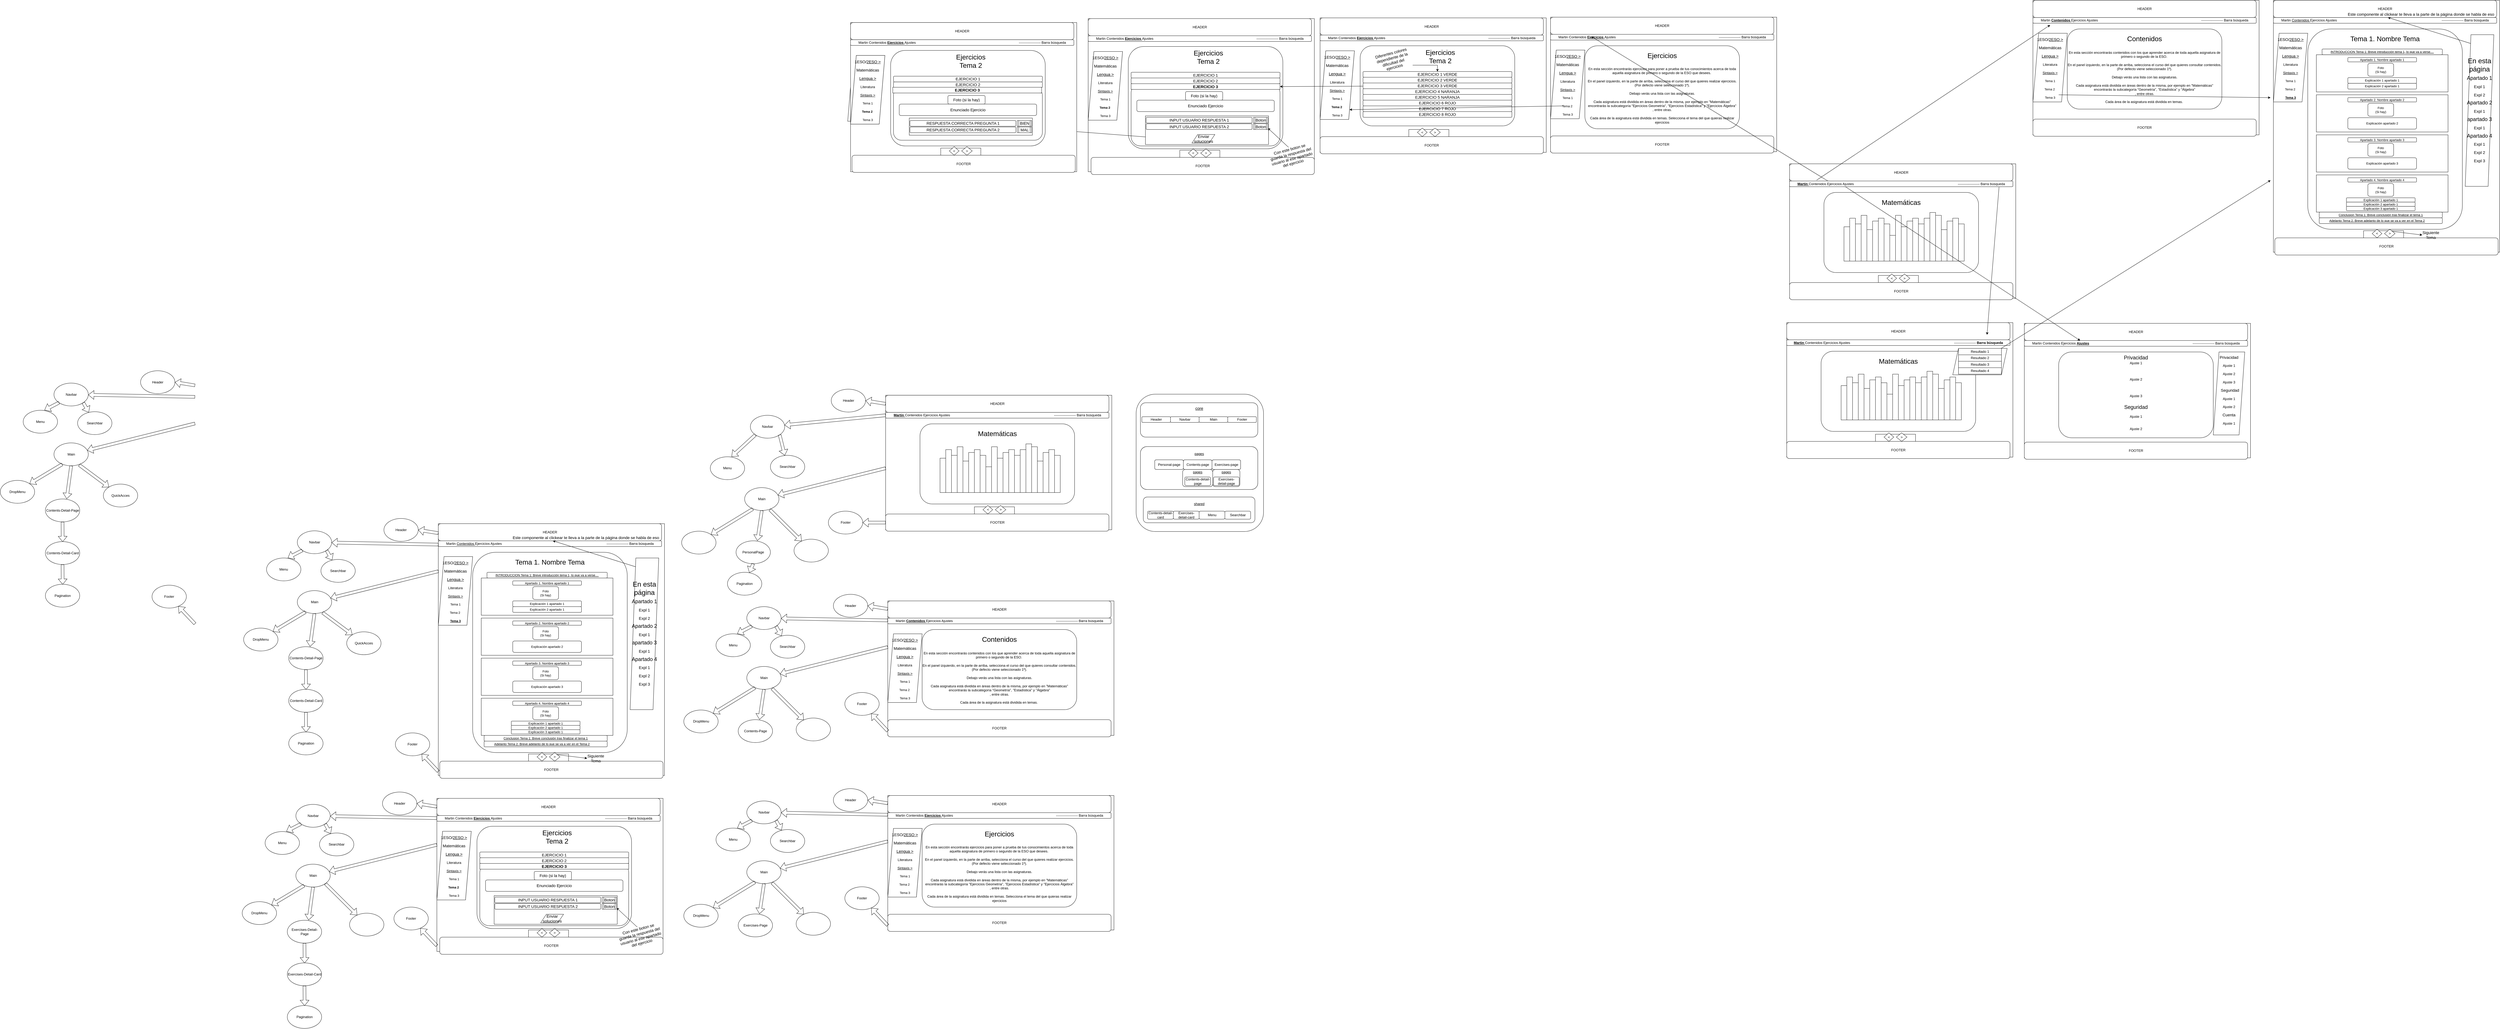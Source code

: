 <mxfile version="16.4.0" type="device"><diagram id="pnoK-ckmy-cQM_Iy2YnV" name="Página-1"><mxGraphModel dx="9172" dy="1298" grid="1" gridSize="10" guides="1" tooltips="1" connect="1" arrows="1" fold="1" page="1" pageScale="1" pageWidth="827" pageHeight="1169" math="0" shadow="0"><root><mxCell id="0"/><mxCell id="1" parent="0"/><mxCell id="YySw0GJGG8aDEHtasWBF-12" value="" style="rounded=1;whiteSpace=wrap;html=1;fontSize=14;" vertex="1" parent="1"><mxGeometry x="-2192.5" y="1427.5" width="445" height="480" as="geometry"/></mxCell><mxCell id="x5obIHYwdwIl0SZ4dIaQ-631" value="&lt;u&gt;&lt;font style=&quot;font-size: 14px&quot;&gt;core&lt;br&gt;&lt;br&gt;&lt;br&gt;&lt;br&gt;&lt;br&gt;&lt;/font&gt;&lt;br&gt;&lt;/u&gt;" style="rounded=1;whiteSpace=wrap;html=1;" parent="1" vertex="1"><mxGeometry x="-2177.5" y="1457.5" width="410" height="120" as="geometry"/></mxCell><mxCell id="pRiqdkjY7k6oxPl1RGHH-113" value="" style="rounded=1;whiteSpace=wrap;html=1;fontSize=11;" parent="1" vertex="1"><mxGeometry x="1950" y="211.25" width="430" height="30" as="geometry"/></mxCell><mxCell id="pRiqdkjY7k6oxPl1RGHH-1" value="" style="rounded=0;whiteSpace=wrap;html=1;" parent="1" vertex="1"><mxGeometry x="90" y="622.5" width="790" height="470" as="geometry"/></mxCell><mxCell id="pRiqdkjY7k6oxPl1RGHH-10" value="" style="rounded=0;whiteSpace=wrap;html=1;" parent="1" vertex="1"><mxGeometry x="400" y="1012.5" width="140" height="30" as="geometry"/></mxCell><mxCell id="pRiqdkjY7k6oxPl1RGHH-2" value="HEADER" style="rounded=1;whiteSpace=wrap;html=1;" parent="1" vertex="1"><mxGeometry x="90" y="622.5" width="780" height="60" as="geometry"/></mxCell><mxCell id="pRiqdkjY7k6oxPl1RGHH-3" value="FOOTER" style="rounded=1;whiteSpace=wrap;html=1;" parent="1" vertex="1"><mxGeometry x="90" y="1037.5" width="780" height="60" as="geometry"/></mxCell><mxCell id="pRiqdkjY7k6oxPl1RGHH-4" value="&lt;u&gt;&lt;b&gt;Martin &lt;/b&gt;&lt;/u&gt;Contenidos Ejercicios Ajustes&lt;span style=&quot;white-space: pre&quot;&gt;&#9;&lt;/span&gt;&lt;span style=&quot;white-space: pre&quot;&gt;&#9;&lt;/span&gt;&lt;span style=&quot;white-space: pre&quot;&gt;&#9;&lt;/span&gt;&lt;span style=&quot;white-space: pre&quot;&gt;&#9;&lt;/span&gt;&lt;span style=&quot;white-space: pre&quot;&gt;&#9;&lt;/span&gt;&lt;span style=&quot;white-space: pre&quot;&gt;&#9;&lt;/span&gt;&lt;span style=&quot;white-space: pre&quot;&gt;&#9;&lt;/span&gt;&lt;span style=&quot;white-space: pre&quot;&gt;&#9;&lt;/span&gt;&lt;span style=&quot;white-space: pre&quot;&gt;&#9;&lt;/span&gt;&lt;span style=&quot;white-space: pre&quot;&gt;&#9;&lt;/span&gt;&lt;span style=&quot;white-space: pre&quot;&gt;&#9;&lt;/span&gt;&lt;span style=&quot;white-space: pre&quot;&gt;&#9;&lt;/span&gt;&lt;span style=&quot;white-space: pre&quot;&gt;&#9;&lt;/span&gt;&lt;span style=&quot;white-space: pre&quot;&gt;&#9;&lt;/span&gt;------------------- Barra búsqueda" style="rounded=1;whiteSpace=wrap;html=1;" parent="1" vertex="1"><mxGeometry x="90" y="682.5" width="780" height="20" as="geometry"/></mxCell><mxCell id="pRiqdkjY7k6oxPl1RGHH-5" value="" style="rounded=1;whiteSpace=wrap;html=1;" parent="1" vertex="1"><mxGeometry x="210" y="722.5" width="540" height="280" as="geometry"/></mxCell><mxCell id="pRiqdkjY7k6oxPl1RGHH-6" value="" style="rounded=0;whiteSpace=wrap;html=1;direction=south;" parent="1" vertex="1"><mxGeometry x="280" y="842.5" width="20" height="120" as="geometry"/></mxCell><mxCell id="pRiqdkjY7k6oxPl1RGHH-7" value="&amp;lt;" style="rhombus;whiteSpace=wrap;html=1;" parent="1" vertex="1"><mxGeometry x="430" y="1007.5" width="34" height="30" as="geometry"/></mxCell><mxCell id="pRiqdkjY7k6oxPl1RGHH-8" value="&amp;gt;" style="rhombus;whiteSpace=wrap;html=1;" parent="1" vertex="1"><mxGeometry x="473" y="1007.5" width="37" height="30" as="geometry"/></mxCell><mxCell id="pRiqdkjY7k6oxPl1RGHH-9" value="" style="rounded=0;whiteSpace=wrap;html=1;direction=south;" parent="1" vertex="1"><mxGeometry x="300" y="812.5" width="20" height="150" as="geometry"/></mxCell><mxCell id="pRiqdkjY7k6oxPl1RGHH-11" value="" style="rounded=0;whiteSpace=wrap;html=1;direction=south;" parent="1" vertex="1"><mxGeometry x="320" y="832.5" width="20" height="130" as="geometry"/></mxCell><mxCell id="pRiqdkjY7k6oxPl1RGHH-12" value="" style="rounded=0;whiteSpace=wrap;html=1;direction=south;" parent="1" vertex="1"><mxGeometry x="340" y="802.5" width="20" height="160" as="geometry"/></mxCell><mxCell id="pRiqdkjY7k6oxPl1RGHH-13" value="" style="rounded=0;whiteSpace=wrap;html=1;direction=south;" parent="1" vertex="1"><mxGeometry x="360" y="852.5" width="20" height="110" as="geometry"/></mxCell><mxCell id="pRiqdkjY7k6oxPl1RGHH-14" value="" style="rounded=0;whiteSpace=wrap;html=1;direction=south;" parent="1" vertex="1"><mxGeometry x="380" y="822.5" width="20" height="140" as="geometry"/></mxCell><mxCell id="pRiqdkjY7k6oxPl1RGHH-15" value="" style="rounded=0;whiteSpace=wrap;html=1;direction=south;" parent="1" vertex="1"><mxGeometry x="400" y="812.5" width="20" height="150" as="geometry"/></mxCell><mxCell id="pRiqdkjY7k6oxPl1RGHH-16" value="" style="rounded=0;whiteSpace=wrap;html=1;direction=south;" parent="1" vertex="1"><mxGeometry x="420" y="832.5" width="20" height="130" as="geometry"/></mxCell><mxCell id="pRiqdkjY7k6oxPl1RGHH-17" value="" style="rounded=0;whiteSpace=wrap;html=1;direction=south;" parent="1" vertex="1"><mxGeometry x="440" y="872.5" width="20" height="90" as="geometry"/></mxCell><mxCell id="pRiqdkjY7k6oxPl1RGHH-18" value="" style="rounded=0;whiteSpace=wrap;html=1;direction=south;" parent="1" vertex="1"><mxGeometry x="460" y="802.5" width="20" height="160" as="geometry"/></mxCell><mxCell id="pRiqdkjY7k6oxPl1RGHH-19" value="" style="rounded=0;whiteSpace=wrap;html=1;direction=south;" parent="1" vertex="1"><mxGeometry x="500" y="822.5" width="20" height="140" as="geometry"/></mxCell><mxCell id="pRiqdkjY7k6oxPl1RGHH-20" value="" style="rounded=0;whiteSpace=wrap;html=1;direction=south;" parent="1" vertex="1"><mxGeometry x="520" y="812.5" width="20" height="150" as="geometry"/></mxCell><mxCell id="pRiqdkjY7k6oxPl1RGHH-21" value="" style="rounded=0;whiteSpace=wrap;html=1;direction=south;" parent="1" vertex="1"><mxGeometry x="540" y="832.5" width="20" height="130" as="geometry"/></mxCell><mxCell id="pRiqdkjY7k6oxPl1RGHH-22" value="" style="rounded=0;whiteSpace=wrap;html=1;direction=south;" parent="1" vertex="1"><mxGeometry x="480" y="842.5" width="20" height="120" as="geometry"/></mxCell><mxCell id="pRiqdkjY7k6oxPl1RGHH-23" value="" style="rounded=0;whiteSpace=wrap;html=1;direction=south;" parent="1" vertex="1"><mxGeometry x="560" y="812.5" width="20" height="150" as="geometry"/></mxCell><mxCell id="pRiqdkjY7k6oxPl1RGHH-24" value="" style="rounded=0;whiteSpace=wrap;html=1;direction=south;" parent="1" vertex="1"><mxGeometry x="600" y="802.5" width="20" height="160" as="geometry"/></mxCell><mxCell id="pRiqdkjY7k6oxPl1RGHH-25" value="" style="rounded=0;whiteSpace=wrap;html=1;direction=south;" parent="1" vertex="1"><mxGeometry x="620" y="852.5" width="20" height="110" as="geometry"/></mxCell><mxCell id="pRiqdkjY7k6oxPl1RGHH-26" value="" style="rounded=0;whiteSpace=wrap;html=1;direction=south;" parent="1" vertex="1"><mxGeometry x="640" y="822.5" width="20" height="140" as="geometry"/></mxCell><mxCell id="pRiqdkjY7k6oxPl1RGHH-27" value="" style="rounded=0;whiteSpace=wrap;html=1;direction=south;" parent="1" vertex="1"><mxGeometry x="660" y="812.5" width="20" height="150" as="geometry"/></mxCell><mxCell id="pRiqdkjY7k6oxPl1RGHH-28" value="" style="rounded=0;whiteSpace=wrap;html=1;direction=south;" parent="1" vertex="1"><mxGeometry x="680" y="832.5" width="20" height="130" as="geometry"/></mxCell><mxCell id="pRiqdkjY7k6oxPl1RGHH-29" value="" style="rounded=0;whiteSpace=wrap;html=1;direction=south;" parent="1" vertex="1"><mxGeometry x="580" y="792.5" width="20" height="170" as="geometry"/></mxCell><mxCell id="pRiqdkjY7k6oxPl1RGHH-30" value="&lt;font style=&quot;font-size: 24px&quot;&gt;Matemáticas&lt;/font&gt;" style="text;html=1;strokeColor=none;fillColor=none;align=center;verticalAlign=middle;whiteSpace=wrap;rounded=0;" parent="1" vertex="1"><mxGeometry x="450" y="742.5" width="60" height="30" as="geometry"/></mxCell><mxCell id="pRiqdkjY7k6oxPl1RGHH-31" value="" style="rounded=0;whiteSpace=wrap;html=1;" parent="1" vertex="1"><mxGeometry x="940" y="51.25" width="790" height="470" as="geometry"/></mxCell><mxCell id="pRiqdkjY7k6oxPl1RGHH-33" value="HEADER" style="rounded=1;whiteSpace=wrap;html=1;" parent="1" vertex="1"><mxGeometry x="940" y="51.25" width="780" height="60" as="geometry"/></mxCell><mxCell id="pRiqdkjY7k6oxPl1RGHH-34" value="FOOTER" style="rounded=1;whiteSpace=wrap;html=1;" parent="1" vertex="1"><mxGeometry x="940" y="466.25" width="780" height="60" as="geometry"/></mxCell><mxCell id="pRiqdkjY7k6oxPl1RGHH-35" value="Martin &lt;u&gt;&lt;b&gt;Contenidos &lt;/b&gt;&lt;/u&gt;Ejercicios Ajustes&lt;span style=&quot;white-space: pre&quot;&gt;&#9;&lt;/span&gt;&lt;span style=&quot;white-space: pre&quot;&gt;&#9;&lt;/span&gt;&lt;span style=&quot;white-space: pre&quot;&gt;&#9;&lt;/span&gt;&lt;span style=&quot;white-space: pre&quot;&gt;&#9;&lt;/span&gt;&lt;span style=&quot;white-space: pre&quot;&gt;&#9;&lt;/span&gt;&lt;span style=&quot;white-space: pre&quot;&gt;&#9;&lt;/span&gt;&lt;span style=&quot;white-space: pre&quot;&gt;&#9;&lt;/span&gt;&lt;span style=&quot;white-space: pre&quot;&gt;&#9;&lt;/span&gt;&lt;span style=&quot;white-space: pre&quot;&gt;&#9;&lt;/span&gt;&lt;span style=&quot;white-space: pre&quot;&gt;&#9;&lt;/span&gt;&lt;span style=&quot;white-space: pre&quot;&gt;&#9;&lt;/span&gt;&lt;span style=&quot;white-space: pre&quot;&gt;&#9;&lt;/span&gt;&lt;span style=&quot;white-space: pre&quot;&gt;&#9;&lt;/span&gt;&lt;span style=&quot;white-space: pre&quot;&gt;&#9;&lt;/span&gt;------------------- Barra búsqueda" style="rounded=1;whiteSpace=wrap;html=1;" parent="1" vertex="1"><mxGeometry x="940" y="111.25" width="780" height="20" as="geometry"/></mxCell><mxCell id="pRiqdkjY7k6oxPl1RGHH-36" value="&lt;br&gt;&lt;br&gt;&lt;br&gt;&lt;br&gt;En esta sección encontrarás contenidos con los que aprender acerca de toda aquella asignatura de primero o segundo de la ESO.&amp;nbsp;&lt;br&gt;&lt;br&gt;En el panel izquierdo, en la parte de arriba, selecciona el curso del que quieres consultar contenidos.&lt;br&gt;(Por defecto viene seleccionado 1º).&lt;br&gt;&lt;br&gt;Debajo verás una lista con las asignaturas.&lt;br&gt;&lt;br&gt;Cada asignatura está dividida en áreas dentro de la misma, por ejemplo en &quot;Matemáticas&quot; encontrarás la subcategoría &quot;Geometría&quot;, &quot;Estadística&quot; y &quot;Álgebra&quot;&lt;br&gt;, entre otras.&lt;br&gt;&lt;br&gt;Cada área de la asignatura está dividida en temas.&amp;nbsp;" style="rounded=1;whiteSpace=wrap;html=1;" parent="1" vertex="1"><mxGeometry x="1060" y="151.25" width="540" height="280" as="geometry"/></mxCell><mxCell id="pRiqdkjY7k6oxPl1RGHH-60" value="&lt;font style=&quot;font-size: 24px&quot;&gt;Contenidos&lt;/font&gt;" style="text;html=1;strokeColor=none;fillColor=none;align=center;verticalAlign=middle;whiteSpace=wrap;rounded=0;" parent="1" vertex="1"><mxGeometry x="1300" y="171.25" width="60" height="30" as="geometry"/></mxCell><mxCell id="pRiqdkjY7k6oxPl1RGHH-62" value="&lt;font&gt;&lt;span style=&quot;font-size: 14px&quot;&gt;1ESO/&lt;/span&gt;&lt;u style=&quot;font-size: 14px&quot;&gt;2ESO &amp;gt;&lt;/u&gt;&lt;br&gt;&lt;span style=&quot;font-size: 14px&quot;&gt;Matemáticas&lt;/span&gt;&lt;br&gt;&lt;u style=&quot;font-size: 14px&quot;&gt;Lengua &amp;gt;&lt;/u&gt;&lt;br&gt;&lt;font style=&quot;font-size: 12px&quot;&gt;Literatura&lt;/font&gt;&lt;br&gt;&lt;font style=&quot;font-size: 12px&quot;&gt;&lt;u&gt;Sintaxis &amp;gt;&lt;br&gt;&lt;/u&gt;&lt;/font&gt;&lt;font style=&quot;font-size: 11px&quot;&gt;Tema 1&lt;br&gt;&lt;/font&gt;&lt;font style=&quot;font-size: 11px&quot;&gt;Tema 2&amp;nbsp;&lt;/font&gt;&lt;br&gt;&lt;font style=&quot;font-size: 11px&quot;&gt;Tema 3&lt;/font&gt;&lt;br&gt;&lt;/font&gt;" style="shape=parallelogram;perimeter=parallelogramPerimeter;whiteSpace=wrap;html=1;fixedSize=1;fontSize=24;" parent="1" vertex="1"><mxGeometry x="940" y="166.25" width="120" height="240" as="geometry"/></mxCell><mxCell id="pRiqdkjY7k6oxPl1RGHH-77" value="" style="rounded=0;whiteSpace=wrap;html=1;" parent="1" vertex="1"><mxGeometry x="1780" y="51.25" width="790" height="880" as="geometry"/></mxCell><mxCell id="pRiqdkjY7k6oxPl1RGHH-68" value="" style="endArrow=classic;html=1;rounded=0;fontSize=14;exitX=0.121;exitY=-0.142;exitDx=0;exitDy=0;exitPerimeter=0;entryX=0.077;entryY=1.312;entryDx=0;entryDy=0;entryPerimeter=0;" parent="1" source="pRiqdkjY7k6oxPl1RGHH-4" target="pRiqdkjY7k6oxPl1RGHH-35" edge="1"><mxGeometry width="50" height="50" relative="1" as="geometry"><mxPoint x="170" y="172.5" as="sourcePoint"/><mxPoint x="931.6" y="152.5" as="targetPoint"/></mxGeometry></mxCell><mxCell id="pRiqdkjY7k6oxPl1RGHH-78" value="" style="rounded=0;whiteSpace=wrap;html=1;" parent="1" vertex="1"><mxGeometry x="2095" y="856.25" width="140" height="30" as="geometry"/></mxCell><mxCell id="pRiqdkjY7k6oxPl1RGHH-79" value="HEADER" style="rounded=1;whiteSpace=wrap;html=1;" parent="1" vertex="1"><mxGeometry x="1780" y="51.25" width="780" height="60" as="geometry"/></mxCell><mxCell id="pRiqdkjY7k6oxPl1RGHH-80" value="FOOTER" style="rounded=1;whiteSpace=wrap;html=1;" parent="1" vertex="1"><mxGeometry x="1785" y="881.25" width="780" height="60" as="geometry"/></mxCell><mxCell id="pRiqdkjY7k6oxPl1RGHH-82" value="" style="rounded=1;whiteSpace=wrap;html=1;" parent="1" vertex="1"><mxGeometry x="1900" y="151.25" width="540" height="700" as="geometry"/></mxCell><mxCell id="pRiqdkjY7k6oxPl1RGHH-81" value="Martin &lt;u&gt;Contenidos &lt;/u&gt;Ejercicios Ajustes&lt;span style=&quot;white-space: pre&quot;&gt;&#9;&lt;/span&gt;&lt;span style=&quot;white-space: pre&quot;&gt;&#9;&lt;/span&gt;&lt;span style=&quot;white-space: pre&quot;&gt;&#9;&lt;/span&gt;&lt;span style=&quot;white-space: pre&quot;&gt;&#9;&lt;/span&gt;&lt;span style=&quot;white-space: pre&quot;&gt;&#9;&lt;/span&gt;&lt;span style=&quot;white-space: pre&quot;&gt;&#9;&lt;/span&gt;&lt;span style=&quot;white-space: pre&quot;&gt;&#9;&lt;/span&gt;&lt;span style=&quot;white-space: pre&quot;&gt;&#9;&lt;/span&gt;&lt;span style=&quot;white-space: pre&quot;&gt;&#9;&lt;/span&gt;&lt;span style=&quot;white-space: pre&quot;&gt;&#9;&lt;/span&gt;&lt;span style=&quot;white-space: pre&quot;&gt;&#9;&lt;/span&gt;&lt;span style=&quot;white-space: pre&quot;&gt;&#9;&lt;/span&gt;&lt;span style=&quot;white-space: pre&quot;&gt;&#9;&lt;/span&gt;&lt;span style=&quot;white-space: pre&quot;&gt;&#9;&lt;/span&gt;------------------- Barra búsqueda" style="rounded=1;whiteSpace=wrap;html=1;" parent="1" vertex="1"><mxGeometry x="1780" y="111.25" width="780" height="20" as="geometry"/></mxCell><mxCell id="pRiqdkjY7k6oxPl1RGHH-83" value="&amp;lt;" style="rhombus;whiteSpace=wrap;html=1;" parent="1" vertex="1"><mxGeometry x="2125" y="851.25" width="34" height="30" as="geometry"/></mxCell><mxCell id="pRiqdkjY7k6oxPl1RGHH-85" value="&lt;font style=&quot;font-size: 24px&quot;&gt;Tema 1. Nombre Tema&lt;/font&gt;" style="text;html=1;strokeColor=none;fillColor=none;align=center;verticalAlign=middle;whiteSpace=wrap;rounded=0;" parent="1" vertex="1"><mxGeometry x="1980" y="171.25" width="380" height="30" as="geometry"/></mxCell><mxCell id="pRiqdkjY7k6oxPl1RGHH-84" value="&amp;gt;" style="rhombus;whiteSpace=wrap;html=1;" parent="1" vertex="1"><mxGeometry x="2168" y="851.25" width="37" height="30" as="geometry"/></mxCell><mxCell id="pRiqdkjY7k6oxPl1RGHH-86" value="&lt;font&gt;&lt;span style=&quot;font-size: 14px&quot;&gt;1ESO/&lt;/span&gt;&lt;u style=&quot;font-size: 14px&quot;&gt;2ESO &amp;gt;&lt;/u&gt;&lt;br&gt;&lt;span style=&quot;font-size: 14px&quot;&gt;Matemáticas&lt;/span&gt;&lt;br&gt;&lt;u style=&quot;font-size: 14px&quot;&gt;Lengua &amp;gt;&lt;/u&gt;&lt;br&gt;&lt;font style=&quot;font-size: 12px&quot;&gt;Literatura&lt;/font&gt;&lt;br&gt;&lt;font style=&quot;font-size: 12px&quot;&gt;&lt;u&gt;Sintaxis &amp;gt;&lt;br&gt;&lt;/u&gt;&lt;/font&gt;&lt;font style=&quot;font-size: 11px&quot;&gt;Tema 1&lt;br&gt;&lt;/font&gt;&lt;font style=&quot;font-size: 11px&quot;&gt;Tema 2&amp;nbsp;&lt;/font&gt;&lt;br&gt;&lt;font style=&quot;font-size: 11px&quot;&gt;&lt;u&gt;&lt;b&gt;Tema 3&lt;/b&gt;&lt;/u&gt;&lt;/font&gt;&lt;br&gt;&lt;/font&gt;" style="shape=parallelogram;perimeter=parallelogramPerimeter;whiteSpace=wrap;html=1;fixedSize=1;fontSize=24;" parent="1" vertex="1"><mxGeometry x="1780" y="166.25" width="120" height="240" as="geometry"/></mxCell><mxCell id="pRiqdkjY7k6oxPl1RGHH-87" value="En esta página&lt;br&gt;&lt;font&gt;&lt;span style=&quot;font-size: 18px&quot;&gt;Apartado 1&lt;/span&gt;&lt;br&gt;&lt;font style=&quot;font-size: 14px&quot;&gt;Expl 1&lt;/font&gt;&lt;br&gt;&lt;font style=&quot;font-size: 14px&quot;&gt;Expl 2&lt;br&gt;&lt;/font&gt;&lt;span style=&quot;font-size: 18px&quot;&gt;Apartado 2&lt;/span&gt;&lt;br&gt;&lt;font style=&quot;font-size: 14px&quot;&gt;Expl 1&lt;br&gt;&lt;/font&gt;&lt;span style=&quot;font-size: 18px&quot;&gt;apartado 3&lt;/span&gt;&lt;br&gt;&lt;font style=&quot;font-size: 14px&quot;&gt;Expl 1&lt;br&gt;&lt;/font&gt;&lt;span style=&quot;font-size: 18px&quot;&gt;Apartado 4&lt;/span&gt;&lt;br&gt;&lt;font style=&quot;font-size: 14px&quot;&gt;Expl 1&lt;br&gt;&lt;/font&gt;&lt;font style=&quot;font-size: 14px&quot;&gt;Expl 2&lt;br&gt;&lt;/font&gt;&lt;font style=&quot;font-size: 14px&quot;&gt;Expl 3&lt;/font&gt;&lt;/font&gt;" style="shape=parallelogram;perimeter=parallelogramPerimeter;whiteSpace=wrap;html=1;fixedSize=1;fontSize=24;" parent="1" vertex="1"><mxGeometry x="2450" y="171.25" width="100" height="530" as="geometry"/></mxCell><mxCell id="pRiqdkjY7k6oxPl1RGHH-90" value="" style="endArrow=classic;html=1;rounded=0;fontSize=11;" parent="1" edge="1"><mxGeometry width="50" height="50" relative="1" as="geometry"><mxPoint x="1030" y="381.25" as="sourcePoint"/><mxPoint x="1770" y="391.25" as="targetPoint"/></mxGeometry></mxCell><mxCell id="pRiqdkjY7k6oxPl1RGHH-104" value="" style="rounded=0;whiteSpace=wrap;html=1;fontSize=11;" parent="1" vertex="1"><mxGeometry x="1930" y="241.25" width="460" height="130" as="geometry"/></mxCell><mxCell id="pRiqdkjY7k6oxPl1RGHH-106" value="Explicación 1 apartado 1" style="rounded=1;whiteSpace=wrap;html=1;fontSize=11;" parent="1" vertex="1"><mxGeometry x="2040" y="321.25" width="240" height="20" as="geometry"/></mxCell><mxCell id="pRiqdkjY7k6oxPl1RGHH-107" value="Foto&lt;br&gt;(Si hay)" style="rounded=1;whiteSpace=wrap;html=1;fontSize=11;" parent="1" vertex="1"><mxGeometry x="2110" y="271.25" width="90" height="45" as="geometry"/></mxCell><mxCell id="pRiqdkjY7k6oxPl1RGHH-108" value="Apartado 1. Nombre apartado 1" style="rounded=1;whiteSpace=wrap;html=1;fontSize=11;" parent="1" vertex="1"><mxGeometry x="2040" y="251.25" width="240" height="15" as="geometry"/></mxCell><mxCell id="pRiqdkjY7k6oxPl1RGHH-114" value="" style="rounded=1;whiteSpace=wrap;html=1;fontSize=11;" parent="1" vertex="1"><mxGeometry x="1950" y="221.25" width="420" height="20" as="geometry"/></mxCell><mxCell id="pRiqdkjY7k6oxPl1RGHH-102" value="&lt;u&gt;INTRODUCCION Tema 1: Breve introducción tema 1, lo que va a verse....&lt;/u&gt;" style="text;html=1;strokeColor=none;fillColor=none;align=center;verticalAlign=middle;whiteSpace=wrap;rounded=0;fontSize=11;" parent="1" vertex="1"><mxGeometry x="1910" y="211.25" width="500" height="40" as="geometry"/></mxCell><mxCell id="pRiqdkjY7k6oxPl1RGHH-119" value="" style="rounded=0;whiteSpace=wrap;html=1;fontSize=11;" parent="1" vertex="1"><mxGeometry x="1930" y="381.25" width="460" height="130" as="geometry"/></mxCell><mxCell id="pRiqdkjY7k6oxPl1RGHH-120" value="Explicación apartado 2" style="rounded=1;whiteSpace=wrap;html=1;fontSize=11;" parent="1" vertex="1"><mxGeometry x="2040" y="461.25" width="240" height="40" as="geometry"/></mxCell><mxCell id="pRiqdkjY7k6oxPl1RGHH-121" value="Foto&lt;br&gt;(Si hay)" style="rounded=1;whiteSpace=wrap;html=1;fontSize=11;" parent="1" vertex="1"><mxGeometry x="2110" y="411.25" width="90" height="45" as="geometry"/></mxCell><mxCell id="pRiqdkjY7k6oxPl1RGHH-122" value="Apartado 2. Nombre apartado 2" style="rounded=1;whiteSpace=wrap;html=1;fontSize=11;" parent="1" vertex="1"><mxGeometry x="2040" y="391.25" width="240" height="15" as="geometry"/></mxCell><mxCell id="pRiqdkjY7k6oxPl1RGHH-123" value="" style="rounded=0;whiteSpace=wrap;html=1;fontSize=11;" parent="1" vertex="1"><mxGeometry x="1930" y="521.25" width="460" height="130" as="geometry"/></mxCell><mxCell id="pRiqdkjY7k6oxPl1RGHH-124" value="Explicación apartado 3" style="rounded=1;whiteSpace=wrap;html=1;fontSize=11;" parent="1" vertex="1"><mxGeometry x="2040" y="601.25" width="240" height="40" as="geometry"/></mxCell><mxCell id="pRiqdkjY7k6oxPl1RGHH-125" value="Foto&lt;br&gt;(Si hay)" style="rounded=1;whiteSpace=wrap;html=1;fontSize=11;" parent="1" vertex="1"><mxGeometry x="2110" y="551.25" width="90" height="45" as="geometry"/></mxCell><mxCell id="pRiqdkjY7k6oxPl1RGHH-126" value="Apartado 3. Nombre apartado 3" style="rounded=1;whiteSpace=wrap;html=1;fontSize=11;" parent="1" vertex="1"><mxGeometry x="2040" y="531.25" width="240" height="15" as="geometry"/></mxCell><mxCell id="pRiqdkjY7k6oxPl1RGHH-127" value="" style="rounded=0;whiteSpace=wrap;html=1;fontSize=11;" parent="1" vertex="1"><mxGeometry x="1930" y="661.25" width="460" height="130" as="geometry"/></mxCell><mxCell id="pRiqdkjY7k6oxPl1RGHH-129" value="Foto&lt;br&gt;(Si hay)" style="rounded=1;whiteSpace=wrap;html=1;fontSize=11;" parent="1" vertex="1"><mxGeometry x="2110" y="691.25" width="90" height="45" as="geometry"/></mxCell><mxCell id="pRiqdkjY7k6oxPl1RGHH-130" value="Apartado 4. Nombre apartado 4" style="rounded=1;whiteSpace=wrap;html=1;fontSize=11;" parent="1" vertex="1"><mxGeometry x="2040" y="671.25" width="240" height="15" as="geometry"/></mxCell><mxCell id="pRiqdkjY7k6oxPl1RGHH-132" value="" style="rounded=1;whiteSpace=wrap;html=1;fontSize=11;" parent="1" vertex="1"><mxGeometry x="1940" y="791.25" width="430" height="20" as="geometry"/></mxCell><mxCell id="pRiqdkjY7k6oxPl1RGHH-131" value="&lt;u&gt;Conclusion Tema 1: Breve conclusión tras finalizar el tema 1&lt;/u&gt;" style="text;html=1;strokeColor=none;fillColor=none;align=center;verticalAlign=middle;whiteSpace=wrap;rounded=0;fontSize=11;" parent="1" vertex="1"><mxGeometry x="1905" y="781.25" width="500" height="40" as="geometry"/></mxCell><mxCell id="pRiqdkjY7k6oxPl1RGHH-135" value="" style="rounded=1;whiteSpace=wrap;html=1;fontSize=11;" parent="1" vertex="1"><mxGeometry x="1940" y="811.25" width="430" height="20" as="geometry"/></mxCell><mxCell id="pRiqdkjY7k6oxPl1RGHH-134" value="&lt;u&gt;Adelanto Tema 2. Breve adelanto de lo que se va a ver en el Tema 2&lt;/u&gt;" style="text;html=1;strokeColor=none;fillColor=none;align=center;verticalAlign=middle;whiteSpace=wrap;rounded=0;fontSize=11;" parent="1" vertex="1"><mxGeometry x="1892" y="801.25" width="500" height="40" as="geometry"/></mxCell><mxCell id="pRiqdkjY7k6oxPl1RGHH-136" value="Explicación 2 apartado 1" style="rounded=1;whiteSpace=wrap;html=1;fontSize=11;" parent="1" vertex="1"><mxGeometry x="2040" y="341.25" width="240" height="20" as="geometry"/></mxCell><mxCell id="pRiqdkjY7k6oxPl1RGHH-139" value="Explicación 1 apartado 1" style="rounded=1;whiteSpace=wrap;html=1;fontSize=11;" parent="1" vertex="1"><mxGeometry x="2035" y="741.25" width="240" height="15" as="geometry"/></mxCell><mxCell id="pRiqdkjY7k6oxPl1RGHH-140" value="Explicación 2 apartado 1" style="rounded=1;whiteSpace=wrap;html=1;fontSize=11;" parent="1" vertex="1"><mxGeometry x="2035" y="756.25" width="240" height="15" as="geometry"/></mxCell><mxCell id="pRiqdkjY7k6oxPl1RGHH-142" value="Explicación 3 apartado 1" style="rounded=1;whiteSpace=wrap;html=1;fontSize=11;" parent="1" vertex="1"><mxGeometry x="2035" y="771.25" width="240" height="15" as="geometry"/></mxCell><mxCell id="pRiqdkjY7k6oxPl1RGHH-143" value="" style="endArrow=classic;html=1;rounded=0;fontSize=14;exitX=0.192;exitY=0.058;exitDx=0;exitDy=0;exitPerimeter=0;entryX=0.283;entryY=1.055;entryDx=0;entryDy=0;entryPerimeter=0;" parent="1" source="pRiqdkjY7k6oxPl1RGHH-87" target="pRiqdkjY7k6oxPl1RGHH-144" edge="1"><mxGeometry width="50" height="50" relative="1" as="geometry"><mxPoint x="2260" y="361.25" as="sourcePoint"/><mxPoint x="2540" y="21.25" as="targetPoint"/></mxGeometry></mxCell><mxCell id="pRiqdkjY7k6oxPl1RGHH-144" value="Este componente al clickear te lleva a la parte de la página donde se habla de eso" style="text;html=1;align=center;verticalAlign=middle;resizable=0;points=[];autosize=1;strokeColor=none;fillColor=none;fontSize=14;" parent="1" vertex="1"><mxGeometry x="2030" y="90" width="530" height="20" as="geometry"/></mxCell><mxCell id="pRiqdkjY7k6oxPl1RGHH-146" value="" style="endArrow=classic;html=1;rounded=0;fontSize=14;exitX=1;exitY=0;exitDx=0;exitDy=0;" parent="1" source="pRiqdkjY7k6oxPl1RGHH-84" edge="1"><mxGeometry width="50" height="50" relative="1" as="geometry"><mxPoint x="2040" y="641.25" as="sourcePoint"/><mxPoint x="2300" y="871.25" as="targetPoint"/></mxGeometry></mxCell><mxCell id="pRiqdkjY7k6oxPl1RGHH-147" value="Siguiente Tema" style="text;html=1;strokeColor=none;fillColor=none;align=center;verticalAlign=middle;whiteSpace=wrap;rounded=0;fontSize=14;" parent="1" vertex="1"><mxGeometry x="2300" y="856.25" width="60" height="30" as="geometry"/></mxCell><mxCell id="pRiqdkjY7k6oxPl1RGHH-148" value="" style="rounded=0;whiteSpace=wrap;html=1;" parent="1" vertex="1"><mxGeometry x="-745" y="110" width="790" height="470" as="geometry"/></mxCell><mxCell id="pRiqdkjY7k6oxPl1RGHH-150" value="HEADER" style="rounded=1;whiteSpace=wrap;html=1;" parent="1" vertex="1"><mxGeometry x="-745" y="110" width="780" height="60" as="geometry"/></mxCell><mxCell id="pRiqdkjY7k6oxPl1RGHH-151" value="FOOTER" style="rounded=1;whiteSpace=wrap;html=1;" parent="1" vertex="1"><mxGeometry x="-745" y="525" width="780" height="60" as="geometry"/></mxCell><mxCell id="pRiqdkjY7k6oxPl1RGHH-152" value="Martin Contenidos &lt;u&gt;&lt;b&gt;Ejercicios &lt;/b&gt;&lt;/u&gt;Ajustes&lt;span style=&quot;white-space: pre&quot;&gt;&#9;&lt;/span&gt;&lt;span style=&quot;white-space: pre&quot;&gt;&#9;&lt;/span&gt;&lt;span style=&quot;white-space: pre&quot;&gt;&#9;&lt;/span&gt;&lt;span style=&quot;white-space: pre&quot;&gt;&#9;&lt;/span&gt;&lt;span style=&quot;white-space: pre&quot;&gt;&#9;&lt;/span&gt;&lt;span style=&quot;white-space: pre&quot;&gt;&#9;&lt;/span&gt;&lt;span style=&quot;white-space: pre&quot;&gt;&#9;&lt;/span&gt;&lt;span style=&quot;white-space: pre&quot;&gt;&#9;&lt;/span&gt;&lt;span style=&quot;white-space: pre&quot;&gt;&#9;&lt;/span&gt;&lt;span style=&quot;white-space: pre&quot;&gt;&#9;&lt;/span&gt;&lt;span style=&quot;white-space: pre&quot;&gt;&#9;&lt;/span&gt;&lt;span style=&quot;white-space: pre&quot;&gt;&#9;&lt;/span&gt;&lt;span style=&quot;white-space: pre&quot;&gt;&#9;&lt;/span&gt;&lt;span style=&quot;white-space: pre&quot;&gt;&#9;&lt;/span&gt;------------------- Barra búsqueda" style="rounded=1;whiteSpace=wrap;html=1;" parent="1" vertex="1"><mxGeometry x="-745" y="170" width="780" height="20" as="geometry"/></mxCell><mxCell id="pRiqdkjY7k6oxPl1RGHH-153" value="&lt;br&gt;&lt;br&gt;&lt;br&gt;&lt;br&gt;En esta sección encontrarás ejercicios para poner a prueba de tus conocimientos acerca de toda aquella asignatura de primero o segundo de la ESO que desees.&amp;nbsp;&lt;br&gt;&lt;br&gt;En el panel izquierdo, en la parte de arriba, selecciona el curso del que quieres realizar ejercicios.&lt;br&gt;(Por defecto viene seleccionado 1º).&lt;br&gt;&lt;br&gt;Debajo verás una lista con las asignaturas.&lt;br&gt;&lt;br&gt;Cada asignatura está dividida en áreas dentro de la misma, por ejemplo en &quot;Matemáticas&quot; encontrarás la subcategoría &quot;Ejercicios Geometría&quot;, &quot;Ejercicios Estadística&quot; y &quot;Ejercicios Álgebra&quot;&lt;br&gt;, entre otras.&lt;br&gt;&lt;br&gt;Cada área de la asignatura está dividida en temas. Selecciona el tema del que quieras realizar ejercicios" style="rounded=1;whiteSpace=wrap;html=1;" parent="1" vertex="1"><mxGeometry x="-625" y="210" width="540" height="290" as="geometry"/></mxCell><mxCell id="pRiqdkjY7k6oxPl1RGHH-156" value="&lt;font style=&quot;font-size: 24px&quot;&gt;Ejercicios&lt;/font&gt;" style="text;html=1;strokeColor=none;fillColor=none;align=center;verticalAlign=middle;whiteSpace=wrap;rounded=0;" parent="1" vertex="1"><mxGeometry x="-385" y="230" width="60" height="30" as="geometry"/></mxCell><mxCell id="pRiqdkjY7k6oxPl1RGHH-157" value="&lt;font&gt;&lt;span style=&quot;font-size: 14px&quot;&gt;1ESO/&lt;/span&gt;&lt;u style=&quot;font-size: 14px&quot;&gt;2ESO &amp;gt;&lt;/u&gt;&lt;br&gt;&lt;span style=&quot;font-size: 14px&quot;&gt;Matemáticas&lt;/span&gt;&lt;br&gt;&lt;u style=&quot;font-size: 14px&quot;&gt;Lengua &amp;gt;&lt;/u&gt;&lt;br&gt;&lt;font style=&quot;font-size: 12px&quot;&gt;Literatura&lt;/font&gt;&lt;br&gt;&lt;font style=&quot;font-size: 12px&quot;&gt;&lt;u&gt;Sintaxis &amp;gt;&lt;br&gt;&lt;/u&gt;&lt;/font&gt;&lt;font style=&quot;font-size: 11px&quot;&gt;Tema 1&lt;br&gt;&lt;/font&gt;&lt;font style=&quot;font-size: 11px&quot;&gt;Tema 2&amp;nbsp;&lt;/font&gt;&lt;br&gt;&lt;font style=&quot;font-size: 11px&quot;&gt;Tema 3&lt;/font&gt;&lt;br&gt;&lt;/font&gt;" style="shape=parallelogram;perimeter=parallelogramPerimeter;whiteSpace=wrap;html=1;fixedSize=1;fontSize=24;" parent="1" vertex="1"><mxGeometry x="-745" y="225" width="120" height="240" as="geometry"/></mxCell><mxCell id="pRiqdkjY7k6oxPl1RGHH-159" value="&lt;font&gt;&lt;span style=&quot;font-size: 14px&quot;&gt;1ESO/&lt;/span&gt;&lt;u style=&quot;font-size: 14px&quot;&gt;2ESO &amp;gt;&lt;/u&gt;&lt;br&gt;&lt;span style=&quot;font-size: 14px&quot;&gt;Matemáticas&lt;/span&gt;&lt;br&gt;&lt;u style=&quot;font-size: 14px&quot;&gt;Lengua &amp;gt;&lt;/u&gt;&lt;br&gt;&lt;font style=&quot;font-size: 12px&quot;&gt;Literatura&lt;/font&gt;&lt;br&gt;&lt;font style=&quot;font-size: 12px&quot;&gt;&lt;u&gt;Sintaxis &amp;gt;&lt;br&gt;&lt;/u&gt;&lt;/font&gt;&lt;font style=&quot;font-size: 11px&quot;&gt;Tema 1&lt;br&gt;&lt;/font&gt;&lt;font style=&quot;font-size: 11px&quot;&gt;Tema 2&amp;nbsp;&lt;/font&gt;&lt;br&gt;&lt;font style=&quot;font-size: 11px&quot;&gt;Tema 3&lt;/font&gt;&lt;br&gt;&lt;/font&gt;" style="shape=parallelogram;perimeter=parallelogramPerimeter;whiteSpace=wrap;html=1;fixedSize=1;fontSize=24;" parent="1" vertex="1"><mxGeometry x="-745" y="225" width="120" height="240" as="geometry"/></mxCell><mxCell id="pRiqdkjY7k6oxPl1RGHH-160" value="" style="rounded=0;whiteSpace=wrap;html=1;" parent="1" vertex="1"><mxGeometry x="-1550" y="112.5" width="790" height="470" as="geometry"/></mxCell><mxCell id="pRiqdkjY7k6oxPl1RGHH-161" value="" style="rounded=0;whiteSpace=wrap;html=1;" parent="1" vertex="1"><mxGeometry x="-1240" y="502.5" width="140" height="30" as="geometry"/></mxCell><mxCell id="pRiqdkjY7k6oxPl1RGHH-162" value="HEADER" style="rounded=1;whiteSpace=wrap;html=1;" parent="1" vertex="1"><mxGeometry x="-1550" y="112.5" width="780" height="60" as="geometry"/></mxCell><mxCell id="pRiqdkjY7k6oxPl1RGHH-163" value="FOOTER" style="rounded=1;whiteSpace=wrap;html=1;" parent="1" vertex="1"><mxGeometry x="-1550" y="527.5" width="780" height="60" as="geometry"/></mxCell><mxCell id="pRiqdkjY7k6oxPl1RGHH-164" value="Martin Contenidos &lt;u&gt;&lt;b&gt;Ejercicios &lt;/b&gt;&lt;/u&gt;Ajustes&lt;span style=&quot;white-space: pre&quot;&gt;&#9;&lt;/span&gt;&lt;span style=&quot;white-space: pre&quot;&gt;&#9;&lt;/span&gt;&lt;span style=&quot;white-space: pre&quot;&gt;&#9;&lt;/span&gt;&lt;span style=&quot;white-space: pre&quot;&gt;&#9;&lt;/span&gt;&lt;span style=&quot;white-space: pre&quot;&gt;&#9;&lt;/span&gt;&lt;span style=&quot;white-space: pre&quot;&gt;&#9;&lt;/span&gt;&lt;span style=&quot;white-space: pre&quot;&gt;&#9;&lt;/span&gt;&lt;span style=&quot;white-space: pre&quot;&gt;&#9;&lt;/span&gt;&lt;span style=&quot;white-space: pre&quot;&gt;&#9;&lt;/span&gt;&lt;span style=&quot;white-space: pre&quot;&gt;&#9;&lt;/span&gt;&lt;span style=&quot;white-space: pre&quot;&gt;&#9;&lt;/span&gt;&lt;span style=&quot;white-space: pre&quot;&gt;&#9;&lt;/span&gt;&lt;span style=&quot;white-space: pre&quot;&gt;&#9;&lt;/span&gt;&lt;span style=&quot;white-space: pre&quot;&gt;&#9;&lt;/span&gt;------------------- Barra búsqueda" style="rounded=1;whiteSpace=wrap;html=1;" parent="1" vertex="1"><mxGeometry x="-1550" y="172.5" width="780" height="20" as="geometry"/></mxCell><mxCell id="pRiqdkjY7k6oxPl1RGHH-165" value="" style="rounded=1;whiteSpace=wrap;html=1;" parent="1" vertex="1"><mxGeometry x="-1410" y="210" width="540" height="280" as="geometry"/></mxCell><mxCell id="pRiqdkjY7k6oxPl1RGHH-166" value="&amp;lt;" style="rhombus;whiteSpace=wrap;html=1;" parent="1" vertex="1"><mxGeometry x="-1210" y="497.5" width="34" height="30" as="geometry"/></mxCell><mxCell id="pRiqdkjY7k6oxPl1RGHH-167" value="&amp;gt;" style="rhombus;whiteSpace=wrap;html=1;" parent="1" vertex="1"><mxGeometry x="-1167" y="497.5" width="37" height="30" as="geometry"/></mxCell><mxCell id="pRiqdkjY7k6oxPl1RGHH-168" value="&lt;font style=&quot;font-size: 24px&quot;&gt;Ejercicios Tema 2&lt;/font&gt;" style="text;html=1;strokeColor=none;fillColor=none;align=center;verticalAlign=middle;whiteSpace=wrap;rounded=0;" parent="1" vertex="1"><mxGeometry x="-1190" y="232.5" width="120" height="30" as="geometry"/></mxCell><mxCell id="pRiqdkjY7k6oxPl1RGHH-169" value="&lt;font&gt;&lt;span style=&quot;font-size: 14px&quot;&gt;1ESO/&lt;/span&gt;&lt;u style=&quot;font-size: 14px&quot;&gt;2ESO &amp;gt;&lt;/u&gt;&lt;br&gt;&lt;span style=&quot;font-size: 14px&quot;&gt;Matemáticas&lt;/span&gt;&lt;br&gt;&lt;u style=&quot;font-size: 14px&quot;&gt;Lengua &amp;gt;&lt;/u&gt;&lt;br&gt;&lt;font style=&quot;font-size: 12px&quot;&gt;Literatura&lt;/font&gt;&lt;br&gt;&lt;font style=&quot;font-size: 12px&quot;&gt;&lt;u&gt;Sintaxis &amp;gt;&lt;br&gt;&lt;/u&gt;&lt;/font&gt;&lt;font style=&quot;font-size: 11px&quot;&gt;Tema 1&lt;br&gt;&lt;/font&gt;&lt;font style=&quot;font-size: 11px&quot;&gt;Tema 2&amp;nbsp;&lt;/font&gt;&lt;br&gt;&lt;font style=&quot;font-size: 11px&quot;&gt;Tema 3&lt;/font&gt;&lt;br&gt;&lt;/font&gt;" style="shape=parallelogram;perimeter=parallelogramPerimeter;whiteSpace=wrap;html=1;fixedSize=1;fontSize=24;" parent="1" vertex="1"><mxGeometry x="-1550" y="227.5" width="120" height="240" as="geometry"/></mxCell><mxCell id="pRiqdkjY7k6oxPl1RGHH-170" value="&lt;font&gt;&lt;span style=&quot;font-size: 14px&quot;&gt;1ESO/&lt;/span&gt;&lt;u style=&quot;font-size: 14px&quot;&gt;2ESO &amp;gt;&lt;/u&gt;&lt;br&gt;&lt;span style=&quot;font-size: 14px&quot;&gt;Matemáticas&lt;/span&gt;&lt;br&gt;&lt;u style=&quot;font-size: 14px&quot;&gt;Lengua &amp;gt;&lt;/u&gt;&lt;br&gt;&lt;font style=&quot;font-size: 12px&quot;&gt;Literatura&lt;/font&gt;&lt;br&gt;&lt;font style=&quot;font-size: 12px&quot;&gt;&lt;u&gt;Sintaxis &amp;gt;&lt;br&gt;&lt;/u&gt;&lt;/font&gt;&lt;font style=&quot;font-size: 11px&quot;&gt;Tema 1&lt;br&gt;&lt;/font&gt;&lt;font style=&quot;font-size: 11px&quot;&gt;&lt;b&gt;Tema 2&lt;/b&gt;&amp;nbsp;&lt;/font&gt;&lt;br&gt;&lt;font style=&quot;font-size: 11px&quot;&gt;Tema 3&lt;/font&gt;&lt;br&gt;&lt;/font&gt;" style="shape=parallelogram;perimeter=parallelogramPerimeter;whiteSpace=wrap;html=1;fixedSize=1;fontSize=24;" parent="1" vertex="1"><mxGeometry x="-1550" y="227.5" width="120" height="240" as="geometry"/></mxCell><mxCell id="pRiqdkjY7k6oxPl1RGHH-171" value="EJERCICIO 2 VERDE" style="rounded=1;whiteSpace=wrap;html=1;fontSize=14;" parent="1" vertex="1"><mxGeometry x="-1400" y="320" width="520" height="20" as="geometry"/></mxCell><mxCell id="pRiqdkjY7k6oxPl1RGHH-172" value="EJERCICIO 1 VERDE" style="rounded=1;whiteSpace=wrap;html=1;fontSize=14;" parent="1" vertex="1"><mxGeometry x="-1400" y="300" width="520" height="20" as="geometry"/></mxCell><mxCell id="pRiqdkjY7k6oxPl1RGHH-177" value="EJERCICIO 3 VERDE" style="rounded=1;whiteSpace=wrap;html=1;fontSize=14;" parent="1" vertex="1"><mxGeometry x="-1400" y="340" width="520" height="20" as="geometry"/></mxCell><mxCell id="pRiqdkjY7k6oxPl1RGHH-178" value="EJERCICIO 4 NARANJA" style="rounded=1;whiteSpace=wrap;html=1;fontSize=14;" parent="1" vertex="1"><mxGeometry x="-1400" y="360" width="520" height="20" as="geometry"/></mxCell><mxCell id="pRiqdkjY7k6oxPl1RGHH-179" value="EJERCICIO 6 ROJO" style="rounded=1;whiteSpace=wrap;html=1;fontSize=14;" parent="1" vertex="1"><mxGeometry x="-1400" y="400" width="520" height="20" as="geometry"/></mxCell><mxCell id="pRiqdkjY7k6oxPl1RGHH-180" value="EJERCICIO 5 NARANJA" style="rounded=1;whiteSpace=wrap;html=1;fontSize=14;" parent="1" vertex="1"><mxGeometry x="-1400" y="380" width="520" height="20" as="geometry"/></mxCell><mxCell id="pRiqdkjY7k6oxPl1RGHH-181" value="EJERCICIO 7 ROJO" style="rounded=1;whiteSpace=wrap;html=1;fontSize=14;" parent="1" vertex="1"><mxGeometry x="-1400" y="420" width="520" height="20" as="geometry"/></mxCell><mxCell id="pRiqdkjY7k6oxPl1RGHH-182" value="EJERCICIO 8 ROJO" style="rounded=1;whiteSpace=wrap;html=1;fontSize=14;" parent="1" vertex="1"><mxGeometry x="-1400" y="440" width="520" height="20" as="geometry"/></mxCell><mxCell id="pRiqdkjY7k6oxPl1RGHH-184" style="edgeStyle=orthogonalEdgeStyle;rounded=0;orthogonalLoop=1;jettySize=auto;html=1;exitX=1;exitY=1;exitDx=0;exitDy=0;fontSize=14;" parent="1" source="pRiqdkjY7k6oxPl1RGHH-183" target="pRiqdkjY7k6oxPl1RGHH-172" edge="1"><mxGeometry relative="1" as="geometry"/></mxCell><mxCell id="pRiqdkjY7k6oxPl1RGHH-183" value="Diferentes colores dependiente de la dificultad del ejercicios" style="text;html=1;strokeColor=none;fillColor=none;align=center;verticalAlign=middle;whiteSpace=wrap;rounded=0;fontSize=14;rotation=-15;" parent="1" vertex="1"><mxGeometry x="-1358" y="225" width="124.49" height="70" as="geometry"/></mxCell><mxCell id="pRiqdkjY7k6oxPl1RGHH-185" value="" style="rounded=0;whiteSpace=wrap;html=1;" parent="1" vertex="1"><mxGeometry x="-2360" y="115" width="790" height="535" as="geometry"/></mxCell><mxCell id="pRiqdkjY7k6oxPl1RGHH-186" value="" style="rounded=0;whiteSpace=wrap;html=1;" parent="1" vertex="1"><mxGeometry x="-2040" y="575" width="140" height="30" as="geometry"/></mxCell><mxCell id="pRiqdkjY7k6oxPl1RGHH-187" value="HEADER" style="rounded=1;whiteSpace=wrap;html=1;" parent="1" vertex="1"><mxGeometry x="-2360" y="115" width="780" height="60" as="geometry"/></mxCell><mxCell id="pRiqdkjY7k6oxPl1RGHH-188" value="FOOTER" style="rounded=1;whiteSpace=wrap;html=1;" parent="1" vertex="1"><mxGeometry x="-2350" y="600" width="780" height="60" as="geometry"/></mxCell><mxCell id="pRiqdkjY7k6oxPl1RGHH-189" value="Martin Contenidos &lt;u&gt;&lt;b&gt;Ejercicios &lt;/b&gt;&lt;/u&gt;Ajustes&lt;span style=&quot;white-space: pre&quot;&gt;&#9;&lt;/span&gt;&lt;span style=&quot;white-space: pre&quot;&gt;&#9;&lt;/span&gt;&lt;span style=&quot;white-space: pre&quot;&gt;&#9;&lt;/span&gt;&lt;span style=&quot;white-space: pre&quot;&gt;&#9;&lt;/span&gt;&lt;span style=&quot;white-space: pre&quot;&gt;&#9;&lt;/span&gt;&lt;span style=&quot;white-space: pre&quot;&gt;&#9;&lt;/span&gt;&lt;span style=&quot;white-space: pre&quot;&gt;&#9;&lt;/span&gt;&lt;span style=&quot;white-space: pre&quot;&gt;&#9;&lt;/span&gt;&lt;span style=&quot;white-space: pre&quot;&gt;&#9;&lt;/span&gt;&lt;span style=&quot;white-space: pre&quot;&gt;&#9;&lt;/span&gt;&lt;span style=&quot;white-space: pre&quot;&gt;&#9;&lt;/span&gt;&lt;span style=&quot;white-space: pre&quot;&gt;&#9;&lt;/span&gt;&lt;span style=&quot;white-space: pre&quot;&gt;&#9;&lt;/span&gt;&lt;span style=&quot;white-space: pre&quot;&gt;&#9;&lt;/span&gt;------------------- Barra búsqueda" style="rounded=1;whiteSpace=wrap;html=1;" parent="1" vertex="1"><mxGeometry x="-2360" y="175" width="780" height="20" as="geometry"/></mxCell><mxCell id="pRiqdkjY7k6oxPl1RGHH-190" value="" style="rounded=1;whiteSpace=wrap;html=1;" parent="1" vertex="1"><mxGeometry x="-2220" y="212.5" width="540" height="357.5" as="geometry"/></mxCell><mxCell id="pRiqdkjY7k6oxPl1RGHH-191" value="&amp;lt;" style="rhombus;whiteSpace=wrap;html=1;" parent="1" vertex="1"><mxGeometry x="-2010" y="570" width="34" height="30" as="geometry"/></mxCell><mxCell id="pRiqdkjY7k6oxPl1RGHH-192" value="&amp;gt;" style="rhombus;whiteSpace=wrap;html=1;" parent="1" vertex="1"><mxGeometry x="-1967" y="570" width="37" height="30" as="geometry"/></mxCell><mxCell id="pRiqdkjY7k6oxPl1RGHH-193" value="&lt;font style=&quot;font-size: 24px&quot;&gt;Ejercicios Tema 2&lt;/font&gt;" style="text;html=1;strokeColor=none;fillColor=none;align=center;verticalAlign=middle;whiteSpace=wrap;rounded=0;" parent="1" vertex="1"><mxGeometry x="-2000" y="235" width="120" height="30" as="geometry"/></mxCell><mxCell id="pRiqdkjY7k6oxPl1RGHH-194" value="&lt;font&gt;&lt;span style=&quot;font-size: 14px&quot;&gt;1ESO/&lt;/span&gt;&lt;u style=&quot;font-size: 14px&quot;&gt;2ESO &amp;gt;&lt;/u&gt;&lt;br&gt;&lt;span style=&quot;font-size: 14px&quot;&gt;Matemáticas&lt;/span&gt;&lt;br&gt;&lt;u style=&quot;font-size: 14px&quot;&gt;Lengua &amp;gt;&lt;/u&gt;&lt;br&gt;&lt;font style=&quot;font-size: 12px&quot;&gt;Literatura&lt;/font&gt;&lt;br&gt;&lt;font style=&quot;font-size: 12px&quot;&gt;&lt;u&gt;Sintaxis &amp;gt;&lt;br&gt;&lt;/u&gt;&lt;/font&gt;&lt;font style=&quot;font-size: 11px&quot;&gt;Tema 1&lt;br&gt;&lt;/font&gt;&lt;font style=&quot;font-size: 11px&quot;&gt;Tema 2&amp;nbsp;&lt;/font&gt;&lt;br&gt;&lt;font style=&quot;font-size: 11px&quot;&gt;Tema 3&lt;/font&gt;&lt;br&gt;&lt;/font&gt;" style="shape=parallelogram;perimeter=parallelogramPerimeter;whiteSpace=wrap;html=1;fixedSize=1;fontSize=24;" parent="1" vertex="1"><mxGeometry x="-2360" y="230" width="120" height="240" as="geometry"/></mxCell><mxCell id="pRiqdkjY7k6oxPl1RGHH-195" value="&lt;font&gt;&lt;span style=&quot;font-size: 14px&quot;&gt;1ESO/&lt;/span&gt;&lt;u style=&quot;font-size: 14px&quot;&gt;2ESO &amp;gt;&lt;/u&gt;&lt;br&gt;&lt;span style=&quot;font-size: 14px&quot;&gt;Matemáticas&lt;/span&gt;&lt;br&gt;&lt;u style=&quot;font-size: 14px&quot;&gt;Lengua &amp;gt;&lt;/u&gt;&lt;br&gt;&lt;font style=&quot;font-size: 12px&quot;&gt;Literatura&lt;/font&gt;&lt;br&gt;&lt;font style=&quot;font-size: 12px&quot;&gt;&lt;u&gt;Sintaxis &amp;gt;&lt;br&gt;&lt;/u&gt;&lt;/font&gt;&lt;font style=&quot;font-size: 11px&quot;&gt;Tema 1&lt;br&gt;&lt;/font&gt;&lt;font style=&quot;font-size: 11px&quot;&gt;&lt;b&gt;Tema 2&lt;/b&gt;&amp;nbsp;&lt;/font&gt;&lt;br&gt;&lt;font style=&quot;font-size: 11px&quot;&gt;Tema 3&lt;/font&gt;&lt;br&gt;&lt;/font&gt;" style="shape=parallelogram;perimeter=parallelogramPerimeter;whiteSpace=wrap;html=1;fixedSize=1;fontSize=24;" parent="1" vertex="1"><mxGeometry x="-2360" y="230" width="120" height="240" as="geometry"/></mxCell><mxCell id="pRiqdkjY7k6oxPl1RGHH-196" value="EJERCICIO 2" style="rounded=1;whiteSpace=wrap;html=1;fontSize=14;" parent="1" vertex="1"><mxGeometry x="-2210" y="322.5" width="520" height="20" as="geometry"/></mxCell><mxCell id="pRiqdkjY7k6oxPl1RGHH-197" value="EJERCICIO 1" style="rounded=1;whiteSpace=wrap;html=1;fontSize=14;" parent="1" vertex="1"><mxGeometry x="-2210" y="302.5" width="520" height="20" as="geometry"/></mxCell><mxCell id="pRiqdkjY7k6oxPl1RGHH-198" value="" style="rounded=1;whiteSpace=wrap;html=1;fontSize=14;" parent="1" vertex="1"><mxGeometry x="-2210" y="342.5" width="520" height="217.5" as="geometry"/></mxCell><mxCell id="pRiqdkjY7k6oxPl1RGHH-207" value="&lt;b&gt;EJERCICIO 3&lt;/b&gt;" style="rounded=0;whiteSpace=wrap;html=1;fontSize=14;" parent="1" vertex="1"><mxGeometry x="-2210" y="342.5" width="520" height="20" as="geometry"/></mxCell><mxCell id="pRiqdkjY7k6oxPl1RGHH-208" value="Foto (si la hay)" style="rounded=1;whiteSpace=wrap;html=1;fontSize=14;" parent="1" vertex="1"><mxGeometry x="-2020" y="370" width="130" height="30" as="geometry"/></mxCell><mxCell id="pRiqdkjY7k6oxPl1RGHH-209" value="Enunciado Ejercicio" style="rounded=1;whiteSpace=wrap;html=1;fontSize=14;" parent="1" vertex="1"><mxGeometry x="-2190" y="400" width="480" height="40" as="geometry"/></mxCell><mxCell id="pRiqdkjY7k6oxPl1RGHH-215" value="" style="endArrow=classic;html=1;rounded=0;fontSize=14;exitX=0.886;exitY=0.841;exitDx=0;exitDy=0;exitPerimeter=0;entryX=1;entryY=0.75;entryDx=0;entryDy=0;" parent="1" source="pRiqdkjY7k6oxPl1RGHH-185" target="pRiqdkjY7k6oxPl1RGHH-213" edge="1"><mxGeometry width="50" height="50" relative="1" as="geometry"><mxPoint x="-2290" y="740" as="sourcePoint"/><mxPoint x="-2240" y="690" as="targetPoint"/></mxGeometry></mxCell><mxCell id="pRiqdkjY7k6oxPl1RGHH-216" value="Con este boton se guarda la respuesta del usuario al ese apartado del ejercicio" style="text;html=1;strokeColor=none;fillColor=none;align=center;verticalAlign=middle;whiteSpace=wrap;rounded=0;fontSize=14;rotation=-15;" parent="1" vertex="1"><mxGeometry x="-1730" y="550" width="160" height="92.5" as="geometry"/></mxCell><mxCell id="pRiqdkjY7k6oxPl1RGHH-224" value="" style="rounded=0;whiteSpace=wrap;html=1;" parent="1" vertex="1"><mxGeometry x="-2885" y="557.5" width="140" height="30" as="geometry"/></mxCell><mxCell id="pRiqdkjY7k6oxPl1RGHH-228" value="" style="rounded=1;whiteSpace=wrap;html=1;" parent="1" vertex="1"><mxGeometry x="-3060" y="216.25" width="540" height="333.75" as="geometry"/></mxCell><mxCell id="pRiqdkjY7k6oxPl1RGHH-229" value="&amp;lt;" style="rhombus;whiteSpace=wrap;html=1;" parent="1" vertex="1"><mxGeometry x="-2855" y="552.5" width="34" height="30" as="geometry"/></mxCell><mxCell id="pRiqdkjY7k6oxPl1RGHH-230" value="&amp;gt;" style="rhombus;whiteSpace=wrap;html=1;" parent="1" vertex="1"><mxGeometry x="-2812" y="552.5" width="37" height="30" as="geometry"/></mxCell><mxCell id="pRiqdkjY7k6oxPl1RGHH-231" value="&lt;font style=&quot;font-size: 24px&quot;&gt;Ejercicios Tema 2&lt;/font&gt;" style="text;html=1;strokeColor=none;fillColor=none;align=center;verticalAlign=middle;whiteSpace=wrap;rounded=0;" parent="1" vertex="1"><mxGeometry x="-2840" y="238.75" width="120" height="30" as="geometry"/></mxCell><mxCell id="pRiqdkjY7k6oxPl1RGHH-232" value="&lt;font&gt;&lt;span style=&quot;font-size: 14px&quot;&gt;1ESO/&lt;/span&gt;&lt;u style=&quot;font-size: 14px&quot;&gt;2ESO &amp;gt;&lt;/u&gt;&lt;br&gt;&lt;span style=&quot;font-size: 14px&quot;&gt;Matemáticas&lt;/span&gt;&lt;br&gt;&lt;u style=&quot;font-size: 14px&quot;&gt;Lengua &amp;gt;&lt;/u&gt;&lt;br&gt;&lt;font style=&quot;font-size: 12px&quot;&gt;Literatura&lt;/font&gt;&lt;br&gt;&lt;font style=&quot;font-size: 12px&quot;&gt;&lt;u&gt;Sintaxis &amp;gt;&lt;br&gt;&lt;/u&gt;&lt;/font&gt;&lt;font style=&quot;font-size: 11px&quot;&gt;Tema 1&lt;br&gt;&lt;/font&gt;&lt;font style=&quot;font-size: 11px&quot;&gt;Tema 2&amp;nbsp;&lt;/font&gt;&lt;br&gt;&lt;font style=&quot;font-size: 11px&quot;&gt;Tema 3&lt;/font&gt;&lt;br&gt;&lt;/font&gt;" style="shape=parallelogram;perimeter=parallelogramPerimeter;whiteSpace=wrap;html=1;fixedSize=1;fontSize=24;" parent="1" vertex="1"><mxGeometry x="-3200" y="233.75" width="120" height="240" as="geometry"/></mxCell><mxCell id="pRiqdkjY7k6oxPl1RGHH-234" value="VERDE" style="rounded=1;whiteSpace=wrap;html=1;fontSize=14;" parent="1" vertex="1"><mxGeometry x="-3050" y="326.25" width="520" height="20" as="geometry"/></mxCell><mxCell id="pRiqdkjY7k6oxPl1RGHH-235" value="VERDE" style="rounded=1;whiteSpace=wrap;html=1;fontSize=14;" parent="1" vertex="1"><mxGeometry x="-3050" y="306.25" width="520" height="20" as="geometry"/></mxCell><mxCell id="pRiqdkjY7k6oxPl1RGHH-236" value="" style="rounded=1;whiteSpace=wrap;html=1;fontSize=14;" parent="1" vertex="1"><mxGeometry x="-3040" y="346.25" width="495" height="183.75" as="geometry"/></mxCell><mxCell id="pRiqdkjY7k6oxPl1RGHH-237" value="Nombre ejercicio" style="rounded=0;whiteSpace=wrap;html=1;fontSize=14;" parent="1" vertex="1"><mxGeometry x="-3030" y="353.75" width="480" height="20" as="geometry"/></mxCell><mxCell id="pRiqdkjY7k6oxPl1RGHH-238" value="Foto (si la hay)" style="rounded=1;whiteSpace=wrap;html=1;fontSize=14;" parent="1" vertex="1"><mxGeometry x="-2860" y="373.75" width="130" height="30" as="geometry"/></mxCell><mxCell id="pRiqdkjY7k6oxPl1RGHH-239" value="Enunciado Ejercicio" style="rounded=1;whiteSpace=wrap;html=1;fontSize=14;" parent="1" vertex="1"><mxGeometry x="-3030" y="403.75" width="480" height="40" as="geometry"/></mxCell><mxCell id="pRiqdkjY7k6oxPl1RGHH-240" value="RESPUESTA CORRECTA PREGUNTA 1" style="rounded=1;whiteSpace=wrap;html=1;fontSize=14;" parent="1" vertex="1"><mxGeometry x="-2995" y="463.75" width="370" height="20" as="geometry"/></mxCell><mxCell id="pRiqdkjY7k6oxPl1RGHH-241" value="RESPUESTA CORRECTA PREGUNTA 2" style="rounded=1;whiteSpace=wrap;html=1;fontSize=14;" parent="1" vertex="1"><mxGeometry x="-2995" y="486.25" width="370" height="20" as="geometry"/></mxCell><mxCell id="pRiqdkjY7k6oxPl1RGHH-242" value="BIEN" style="shape=process;whiteSpace=wrap;html=1;backgroundOutline=1;fontSize=14;" parent="1" vertex="1"><mxGeometry x="-2620" y="463.75" width="50" height="20" as="geometry"/></mxCell><mxCell id="pRiqdkjY7k6oxPl1RGHH-243" value="MAL" style="shape=process;whiteSpace=wrap;html=1;backgroundOutline=1;fontSize=14;" parent="1" vertex="1"><mxGeometry x="-2620" y="486.25" width="50" height="20" as="geometry"/></mxCell><mxCell id="pRiqdkjY7k6oxPl1RGHH-247" value="" style="endArrow=classic;html=1;rounded=0;fontSize=14;exitX=0.172;exitY=0.013;exitDx=0;exitDy=0;exitPerimeter=0;entryX=0.183;entryY=1.126;entryDx=0;entryDy=0;entryPerimeter=0;" parent="1" source="pRiqdkjY7k6oxPl1RGHH-4" target="pRiqdkjY7k6oxPl1RGHH-150" edge="1"><mxGeometry width="50" height="50" relative="1" as="geometry"><mxPoint x="-160" y="350" as="sourcePoint"/><mxPoint x="-180" y="210" as="targetPoint"/></mxGeometry></mxCell><mxCell id="pRiqdkjY7k6oxPl1RGHH-248" value="" style="endArrow=classic;html=1;rounded=0;fontSize=14;exitX=0.375;exitY=0.813;exitDx=0;exitDy=0;exitPerimeter=0;entryX=1;entryY=1;entryDx=0;entryDy=0;" parent="1" source="pRiqdkjY7k6oxPl1RGHH-159" target="pRiqdkjY7k6oxPl1RGHH-170" edge="1"><mxGeometry width="50" height="50" relative="1" as="geometry"><mxPoint x="-900" y="30" as="sourcePoint"/><mxPoint x="-850" y="-20" as="targetPoint"/></mxGeometry></mxCell><mxCell id="pRiqdkjY7k6oxPl1RGHH-249" value="" style="endArrow=classic;html=1;rounded=0;fontSize=14;entryX=1;entryY=0.5;entryDx=0;entryDy=0;" parent="1" source="pRiqdkjY7k6oxPl1RGHH-177" target="pRiqdkjY7k6oxPl1RGHH-207" edge="1"><mxGeometry width="50" height="50" relative="1" as="geometry"><mxPoint x="-1300" y="710" as="sourcePoint"/><mxPoint x="-1250" y="660" as="targetPoint"/></mxGeometry></mxCell><mxCell id="pRiqdkjY7k6oxPl1RGHH-250" value="" style="endArrow=classic;html=1;rounded=0;fontSize=14;exitX=0;exitY=0.75;exitDx=0;exitDy=0;entryX=0.981;entryY=0.85;entryDx=0;entryDy=0;entryPerimeter=0;" parent="1" source="pRiqdkjY7k6oxPl1RGHH-217" target="pRiqdkjY7k6oxPl1RGHH-228" edge="1"><mxGeometry width="50" height="50" relative="1" as="geometry"><mxPoint x="-2430" y="560" as="sourcePoint"/><mxPoint x="-2380" y="510" as="targetPoint"/></mxGeometry></mxCell><mxCell id="pRiqdkjY7k6oxPl1RGHH-254" value="" style="rounded=0;whiteSpace=wrap;html=1;" parent="1" vertex="1"><mxGeometry x="-3190" y="128.75" width="790" height="521.25" as="geometry"/></mxCell><mxCell id="pRiqdkjY7k6oxPl1RGHH-255" value="" style="rounded=0;whiteSpace=wrap;html=1;" parent="1" vertex="1"><mxGeometry x="-2875" y="567.5" width="140" height="30" as="geometry"/></mxCell><mxCell id="pRiqdkjY7k6oxPl1RGHH-256" value="HEADER" style="rounded=1;whiteSpace=wrap;html=1;" parent="1" vertex="1"><mxGeometry x="-3190" y="128.75" width="780" height="60" as="geometry"/></mxCell><mxCell id="pRiqdkjY7k6oxPl1RGHH-257" value="FOOTER" style="rounded=1;whiteSpace=wrap;html=1;" parent="1" vertex="1"><mxGeometry x="-3185" y="592.5" width="780" height="60" as="geometry"/></mxCell><mxCell id="pRiqdkjY7k6oxPl1RGHH-258" value="Martin Contenidos &lt;u&gt;&lt;b&gt;Ejercicios &lt;/b&gt;&lt;/u&gt;Ajustes&lt;span style=&quot;white-space: pre&quot;&gt;&#9;&lt;/span&gt;&lt;span style=&quot;white-space: pre&quot;&gt;&#9;&lt;/span&gt;&lt;span style=&quot;white-space: pre&quot;&gt;&#9;&lt;/span&gt;&lt;span style=&quot;white-space: pre&quot;&gt;&#9;&lt;/span&gt;&lt;span style=&quot;white-space: pre&quot;&gt;&#9;&lt;/span&gt;&lt;span style=&quot;white-space: pre&quot;&gt;&#9;&lt;/span&gt;&lt;span style=&quot;white-space: pre&quot;&gt;&#9;&lt;/span&gt;&lt;span style=&quot;white-space: pre&quot;&gt;&#9;&lt;/span&gt;&lt;span style=&quot;white-space: pre&quot;&gt;&#9;&lt;/span&gt;&lt;span style=&quot;white-space: pre&quot;&gt;&#9;&lt;/span&gt;&lt;span style=&quot;white-space: pre&quot;&gt;&#9;&lt;/span&gt;&lt;span style=&quot;white-space: pre&quot;&gt;&#9;&lt;/span&gt;&lt;span style=&quot;white-space: pre&quot;&gt;&#9;&lt;/span&gt;&lt;span style=&quot;white-space: pre&quot;&gt;&#9;&lt;/span&gt;------------------- Barra búsqueda" style="rounded=1;whiteSpace=wrap;html=1;" parent="1" vertex="1"><mxGeometry x="-3190" y="188.75" width="780" height="20" as="geometry"/></mxCell><mxCell id="pRiqdkjY7k6oxPl1RGHH-259" value="" style="rounded=1;whiteSpace=wrap;html=1;" parent="1" vertex="1"><mxGeometry x="-3050" y="226.25" width="540" height="333.75" as="geometry"/></mxCell><mxCell id="pRiqdkjY7k6oxPl1RGHH-260" value="&amp;lt;" style="rhombus;whiteSpace=wrap;html=1;" parent="1" vertex="1"><mxGeometry x="-2845" y="562.5" width="34" height="30" as="geometry"/></mxCell><mxCell id="pRiqdkjY7k6oxPl1RGHH-261" value="&amp;gt;" style="rhombus;whiteSpace=wrap;html=1;" parent="1" vertex="1"><mxGeometry x="-2802" y="562.5" width="37" height="30" as="geometry"/></mxCell><mxCell id="pRiqdkjY7k6oxPl1RGHH-262" value="&lt;font style=&quot;font-size: 24px&quot;&gt;Ejercicios Tema 2&lt;/font&gt;" style="text;html=1;strokeColor=none;fillColor=none;align=center;verticalAlign=middle;whiteSpace=wrap;rounded=0;" parent="1" vertex="1"><mxGeometry x="-2830" y="248.75" width="120" height="30" as="geometry"/></mxCell><mxCell id="pRiqdkjY7k6oxPl1RGHH-263" value="&lt;font&gt;&lt;span style=&quot;font-size: 14px&quot;&gt;1ESO/&lt;/span&gt;&lt;u style=&quot;font-size: 14px&quot;&gt;2ESO &amp;gt;&lt;/u&gt;&lt;br&gt;&lt;span style=&quot;font-size: 14px&quot;&gt;Matemáticas&lt;/span&gt;&lt;br&gt;&lt;u style=&quot;font-size: 14px&quot;&gt;Lengua &amp;gt;&lt;/u&gt;&lt;br&gt;&lt;font style=&quot;font-size: 12px&quot;&gt;Literatura&lt;/font&gt;&lt;br&gt;&lt;font style=&quot;font-size: 12px&quot;&gt;&lt;u&gt;Sintaxis &amp;gt;&lt;br&gt;&lt;/u&gt;&lt;/font&gt;&lt;font style=&quot;font-size: 11px&quot;&gt;Tema 1&lt;br&gt;&lt;/font&gt;&lt;font style=&quot;font-size: 11px&quot;&gt;Tema 2&amp;nbsp;&lt;/font&gt;&lt;br&gt;&lt;font style=&quot;font-size: 11px&quot;&gt;Tema 3&lt;/font&gt;&lt;br&gt;&lt;/font&gt;" style="shape=parallelogram;perimeter=parallelogramPerimeter;whiteSpace=wrap;html=1;fixedSize=1;fontSize=24;" parent="1" vertex="1"><mxGeometry x="-3190" y="243.75" width="120" height="240" as="geometry"/></mxCell><mxCell id="pRiqdkjY7k6oxPl1RGHH-264" value="&lt;font&gt;&lt;span style=&quot;font-size: 14px&quot;&gt;1ESO/&lt;/span&gt;&lt;u style=&quot;font-size: 14px&quot;&gt;2ESO &amp;gt;&lt;/u&gt;&lt;br&gt;&lt;span style=&quot;font-size: 14px&quot;&gt;Matemáticas&lt;/span&gt;&lt;br&gt;&lt;u style=&quot;font-size: 14px&quot;&gt;Lengua &amp;gt;&lt;/u&gt;&lt;br&gt;&lt;font style=&quot;font-size: 12px&quot;&gt;Literatura&lt;/font&gt;&lt;br&gt;&lt;font style=&quot;font-size: 12px&quot;&gt;&lt;u&gt;Sintaxis &amp;gt;&lt;br&gt;&lt;/u&gt;&lt;/font&gt;&lt;font style=&quot;font-size: 11px&quot;&gt;Tema 1&lt;br&gt;&lt;/font&gt;&lt;font style=&quot;font-size: 11px&quot;&gt;&lt;b&gt;Tema 2&lt;/b&gt;&amp;nbsp;&lt;/font&gt;&lt;br&gt;&lt;font style=&quot;font-size: 11px&quot;&gt;Tema 3&lt;/font&gt;&lt;br&gt;&lt;/font&gt;" style="shape=parallelogram;perimeter=parallelogramPerimeter;whiteSpace=wrap;html=1;fixedSize=1;fontSize=24;" parent="1" vertex="1"><mxGeometry x="-3190" y="243.75" width="120" height="240" as="geometry"/></mxCell><mxCell id="pRiqdkjY7k6oxPl1RGHH-265" value="EJERCICIO 2" style="rounded=1;whiteSpace=wrap;html=1;fontSize=14;" parent="1" vertex="1"><mxGeometry x="-3040" y="336.25" width="520" height="20" as="geometry"/></mxCell><mxCell id="pRiqdkjY7k6oxPl1RGHH-266" value="EJERCICIO 1" style="rounded=1;whiteSpace=wrap;html=1;fontSize=14;" parent="1" vertex="1"><mxGeometry x="-3040" y="316.25" width="520" height="20" as="geometry"/></mxCell><mxCell id="pRiqdkjY7k6oxPl1RGHH-267" value="" style="rounded=1;whiteSpace=wrap;html=1;fontSize=14;" parent="1" vertex="1"><mxGeometry x="-3040" y="356.25" width="520" height="183.75" as="geometry"/></mxCell><mxCell id="pRiqdkjY7k6oxPl1RGHH-268" value="&lt;b&gt;EJERCICIO 3&lt;/b&gt;" style="rounded=0;whiteSpace=wrap;html=1;fontSize=14;" parent="1" vertex="1"><mxGeometry x="-3042.5" y="355" width="520" height="20" as="geometry"/></mxCell><mxCell id="pRiqdkjY7k6oxPl1RGHH-269" value="Foto (si la hay)" style="rounded=1;whiteSpace=wrap;html=1;fontSize=14;" parent="1" vertex="1"><mxGeometry x="-2850" y="383.75" width="130" height="30" as="geometry"/></mxCell><mxCell id="pRiqdkjY7k6oxPl1RGHH-270" value="Enunciado Ejercicio" style="rounded=1;whiteSpace=wrap;html=1;fontSize=14;" parent="1" vertex="1"><mxGeometry x="-3020" y="413.75" width="480" height="40" as="geometry"/></mxCell><mxCell id="pRiqdkjY7k6oxPl1RGHH-276" value="" style="rounded=0;whiteSpace=wrap;html=1;fontSize=14;" parent="1" vertex="1"><mxGeometry x="-2160" y="455" width="430" height="100" as="geometry"/></mxCell><mxCell id="pRiqdkjY7k6oxPl1RGHH-210" value="INPUT USUARIO RESPUESTA 1" style="rounded=1;whiteSpace=wrap;html=1;fontSize=14;" parent="1" vertex="1"><mxGeometry x="-2157.5" y="460" width="370" height="20" as="geometry"/></mxCell><mxCell id="pRiqdkjY7k6oxPl1RGHH-211" value="INPUT USUARIO RESPUESTA 2" style="rounded=1;whiteSpace=wrap;html=1;fontSize=14;" parent="1" vertex="1"><mxGeometry x="-2157.5" y="482.5" width="370" height="20" as="geometry"/></mxCell><mxCell id="pRiqdkjY7k6oxPl1RGHH-212" value="Boton" style="shape=process;whiteSpace=wrap;html=1;backgroundOutline=1;fontSize=14;" parent="1" vertex="1"><mxGeometry x="-1782.5" y="460" width="50" height="20" as="geometry"/></mxCell><mxCell id="pRiqdkjY7k6oxPl1RGHH-213" value="Boton" style="shape=process;whiteSpace=wrap;html=1;backgroundOutline=1;fontSize=14;" parent="1" vertex="1"><mxGeometry x="-1782.5" y="482.5" width="50" height="20" as="geometry"/></mxCell><mxCell id="pRiqdkjY7k6oxPl1RGHH-217" value="Enviar soluciones" style="shape=parallelogram;perimeter=parallelogramPerimeter;whiteSpace=wrap;html=1;fixedSize=1;fontSize=14;" parent="1" vertex="1"><mxGeometry x="-1997.5" y="520" width="80" height="30" as="geometry"/></mxCell><mxCell id="pRiqdkjY7k6oxPl1RGHH-281" value="" style="rounded=0;whiteSpace=wrap;html=1;fontSize=14;" parent="1" vertex="1"><mxGeometry x="-2985" y="462.5" width="430" height="60" as="geometry"/></mxCell><mxCell id="pRiqdkjY7k6oxPl1RGHH-287" value="RESPUESTA CORRECTA PREGUNTA 1" style="rounded=1;whiteSpace=wrap;html=1;fontSize=14;" parent="1" vertex="1"><mxGeometry x="-2982.5" y="471.25" width="370" height="20" as="geometry"/></mxCell><mxCell id="pRiqdkjY7k6oxPl1RGHH-288" value="RESPUESTA CORRECTA PREGUNTA 2" style="rounded=1;whiteSpace=wrap;html=1;fontSize=14;" parent="1" vertex="1"><mxGeometry x="-2982.5" y="493.75" width="370" height="20" as="geometry"/></mxCell><mxCell id="pRiqdkjY7k6oxPl1RGHH-289" value="BIEN" style="shape=process;whiteSpace=wrap;html=1;backgroundOutline=1;fontSize=14;" parent="1" vertex="1"><mxGeometry x="-2607.5" y="471.25" width="50" height="20" as="geometry"/></mxCell><mxCell id="pRiqdkjY7k6oxPl1RGHH-290" value="MAL" style="shape=process;whiteSpace=wrap;html=1;backgroundOutline=1;fontSize=14;" parent="1" vertex="1"><mxGeometry x="-2607.5" y="493.75" width="50" height="20" as="geometry"/></mxCell><mxCell id="pRiqdkjY7k6oxPl1RGHH-297" value="" style="rounded=0;whiteSpace=wrap;html=1;" parent="1" vertex="1"><mxGeometry x="910" y="1180" width="790" height="470" as="geometry"/></mxCell><mxCell id="pRiqdkjY7k6oxPl1RGHH-299" value="HEADER" style="rounded=1;whiteSpace=wrap;html=1;" parent="1" vertex="1"><mxGeometry x="910" y="1180" width="780" height="60" as="geometry"/></mxCell><mxCell id="pRiqdkjY7k6oxPl1RGHH-300" value="FOOTER" style="rounded=1;whiteSpace=wrap;html=1;" parent="1" vertex="1"><mxGeometry x="910" y="1595" width="780" height="60" as="geometry"/></mxCell><mxCell id="pRiqdkjY7k6oxPl1RGHH-301" value="Martin Contenidos Ejercicios &lt;b&gt;&lt;u&gt;Ajustes&lt;/u&gt;&lt;/b&gt;&lt;span style=&quot;white-space: pre&quot;&gt;&#9;&lt;/span&gt;&lt;span style=&quot;white-space: pre&quot;&gt;&#9;&lt;/span&gt;&lt;span style=&quot;white-space: pre&quot;&gt;&#9;&lt;/span&gt;&lt;span style=&quot;white-space: pre&quot;&gt;&#9;&lt;/span&gt;&lt;span style=&quot;white-space: pre&quot;&gt;&#9;&lt;/span&gt;&lt;span style=&quot;white-space: pre&quot;&gt;&#9;&lt;/span&gt;&lt;span style=&quot;white-space: pre&quot;&gt;&#9;&lt;/span&gt;&lt;span style=&quot;white-space: pre&quot;&gt;&#9;&lt;/span&gt;&lt;span style=&quot;white-space: pre&quot;&gt;&#9;&lt;/span&gt;&lt;span style=&quot;white-space: pre&quot;&gt;&#9;&lt;/span&gt;&lt;span style=&quot;white-space: pre&quot;&gt;&#9;&lt;/span&gt;&lt;span style=&quot;white-space: pre&quot;&gt;&#9;&lt;/span&gt;&lt;span style=&quot;white-space: pre&quot;&gt;&#9;&lt;/span&gt;&lt;span style=&quot;white-space: pre&quot;&gt;&#9;&lt;/span&gt;------------------- Barra búsqueda" style="rounded=1;whiteSpace=wrap;html=1;" parent="1" vertex="1"><mxGeometry x="910" y="1240" width="780" height="20" as="geometry"/></mxCell><mxCell id="pRiqdkjY7k6oxPl1RGHH-302" value="&lt;font style=&quot;font-size: 18px&quot;&gt;&lt;font&gt;Privacidad&lt;/font&gt;&lt;br&gt;&lt;/font&gt;Ajuste 1&lt;br&gt;&lt;br&gt;&lt;br&gt;&lt;br&gt;Ajuste 2&lt;br&gt;&lt;br&gt;&lt;br&gt;&lt;br&gt;Ajuste 3&lt;br&gt;&lt;font style=&quot;font-size: 18px&quot;&gt;&lt;font&gt;&lt;br&gt;Seguridad&lt;/font&gt;&lt;br&gt;&lt;/font&gt;&lt;br&gt;Ajuste 1&lt;br&gt;&lt;br&gt;&lt;br&gt;Ajuste 2&lt;br&gt;&lt;br&gt;" style="rounded=1;whiteSpace=wrap;html=1;" parent="1" vertex="1"><mxGeometry x="1030" y="1280" width="540" height="300" as="geometry"/></mxCell><mxCell id="pRiqdkjY7k6oxPl1RGHH-307" value="" style="endArrow=classic;html=1;rounded=0;fontSize=14;exitX=0.25;exitY=1;exitDx=0;exitDy=0;entryX=0.25;entryY=0;entryDx=0;entryDy=0;" parent="1" source="pRiqdkjY7k6oxPl1RGHH-4" target="pRiqdkjY7k6oxPl1RGHH-301" edge="1"><mxGeometry width="50" height="50" relative="1" as="geometry"><mxPoint x="1030" y="1150" as="sourcePoint"/><mxPoint x="1080" y="1100" as="targetPoint"/></mxGeometry></mxCell><mxCell id="pRiqdkjY7k6oxPl1RGHH-309" value="&lt;font&gt;&lt;font&gt;&lt;font style=&quot;font-size: 14px&quot;&gt;Privacidad&lt;/font&gt;&lt;br&gt;&lt;/font&gt;&lt;font style=&quot;font-size: 12px&quot;&gt;Ajuste 1&lt;/font&gt;&lt;br&gt;&lt;/font&gt;&lt;font&gt;&lt;font style=&quot;font-size: 12px&quot;&gt;Ajuste 2&lt;br&gt;Ajuste 3&lt;br&gt;&amp;nbsp;&amp;nbsp;&lt;/font&gt;&lt;font&gt;&lt;font style=&quot;font-size: 14px&quot;&gt;Seguridad&lt;/font&gt;&lt;br&gt;&lt;span style=&quot;font-size: 12px&quot;&gt;Ajuste 1&lt;/span&gt;&lt;br&gt;&lt;span style=&quot;font-size: 12px&quot;&gt;Ajuste 2&lt;/span&gt;&lt;br&gt;&lt;font&gt;&lt;font style=&quot;font-size: 14px&quot;&gt;Cuenta&lt;/font&gt;&lt;br&gt;&lt;/font&gt;&lt;span style=&quot;font-size: 12px&quot;&gt;Ajuste 1&lt;/span&gt;&lt;/font&gt;&lt;br&gt;&lt;br&gt;&lt;/font&gt;" style="shape=parallelogram;perimeter=parallelogramPerimeter;whiteSpace=wrap;html=1;fixedSize=1;fontSize=24;" parent="1" vertex="1"><mxGeometry x="1570" y="1280" width="110" height="290" as="geometry"/></mxCell><mxCell id="pUwn2GvrvE0mMm12fr6o-1" value="" style="rounded=0;whiteSpace=wrap;html=1;" parent="1" vertex="1"><mxGeometry x="80" y="1177.5" width="790" height="470" as="geometry"/></mxCell><mxCell id="pUwn2GvrvE0mMm12fr6o-2" value="" style="rounded=0;whiteSpace=wrap;html=1;" parent="1" vertex="1"><mxGeometry x="390" y="1567.5" width="140" height="30" as="geometry"/></mxCell><mxCell id="pUwn2GvrvE0mMm12fr6o-3" value="HEADER" style="rounded=1;whiteSpace=wrap;html=1;" parent="1" vertex="1"><mxGeometry x="80" y="1177.5" width="780" height="60" as="geometry"/></mxCell><mxCell id="pUwn2GvrvE0mMm12fr6o-4" value="FOOTER" style="rounded=1;whiteSpace=wrap;html=1;" parent="1" vertex="1"><mxGeometry x="80" y="1592.5" width="780" height="60" as="geometry"/></mxCell><mxCell id="pUwn2GvrvE0mMm12fr6o-5" value="&lt;u&gt;&lt;b&gt;Martin &lt;/b&gt;&lt;/u&gt;Contenidos Ejercicios Ajustes&lt;span style=&quot;white-space: pre&quot;&gt;&#9;&lt;/span&gt;&lt;span style=&quot;white-space: pre&quot;&gt;&#9;&lt;/span&gt;&lt;span style=&quot;white-space: pre&quot;&gt;&#9;&lt;/span&gt;&lt;span style=&quot;white-space: pre&quot;&gt;&#9;&lt;/span&gt;&lt;span style=&quot;white-space: pre&quot;&gt;&#9;&lt;/span&gt;&lt;span style=&quot;white-space: pre&quot;&gt;&#9;&lt;/span&gt;&lt;span style=&quot;white-space: pre&quot;&gt;&#9;&lt;/span&gt;&lt;span style=&quot;white-space: pre&quot;&gt;&#9;&lt;/span&gt;&lt;span style=&quot;white-space: pre&quot;&gt;&#9;&lt;/span&gt;&lt;span style=&quot;white-space: pre&quot;&gt;&#9;&lt;/span&gt;&lt;span style=&quot;white-space: pre&quot;&gt;&#9;&lt;/span&gt;&lt;span style=&quot;white-space: pre&quot;&gt;&#9;&lt;/span&gt;&lt;span style=&quot;white-space: pre&quot;&gt;&#9;&lt;/span&gt;&lt;span style=&quot;white-space: pre&quot;&gt;&#9;&lt;/span&gt;------------------- &lt;b&gt;Barra búsqueda&lt;/b&gt;" style="rounded=1;whiteSpace=wrap;html=1;" parent="1" vertex="1"><mxGeometry x="80" y="1237.5" width="780" height="20" as="geometry"/></mxCell><mxCell id="pUwn2GvrvE0mMm12fr6o-6" value="" style="rounded=1;whiteSpace=wrap;html=1;" parent="1" vertex="1"><mxGeometry x="200" y="1277.5" width="540" height="280" as="geometry"/></mxCell><mxCell id="pUwn2GvrvE0mMm12fr6o-7" value="" style="rounded=0;whiteSpace=wrap;html=1;direction=south;" parent="1" vertex="1"><mxGeometry x="270" y="1397.5" width="20" height="120" as="geometry"/></mxCell><mxCell id="pUwn2GvrvE0mMm12fr6o-8" value="&amp;lt;" style="rhombus;whiteSpace=wrap;html=1;" parent="1" vertex="1"><mxGeometry x="420" y="1562.5" width="34" height="30" as="geometry"/></mxCell><mxCell id="pUwn2GvrvE0mMm12fr6o-9" value="&amp;gt;" style="rhombus;whiteSpace=wrap;html=1;" parent="1" vertex="1"><mxGeometry x="463" y="1562.5" width="37" height="30" as="geometry"/></mxCell><mxCell id="pUwn2GvrvE0mMm12fr6o-10" value="" style="rounded=0;whiteSpace=wrap;html=1;direction=south;" parent="1" vertex="1"><mxGeometry x="290" y="1367.5" width="20" height="150" as="geometry"/></mxCell><mxCell id="pUwn2GvrvE0mMm12fr6o-11" value="" style="rounded=0;whiteSpace=wrap;html=1;direction=south;" parent="1" vertex="1"><mxGeometry x="310" y="1387.5" width="20" height="130" as="geometry"/></mxCell><mxCell id="pUwn2GvrvE0mMm12fr6o-12" value="" style="rounded=0;whiteSpace=wrap;html=1;direction=south;" parent="1" vertex="1"><mxGeometry x="330" y="1357.5" width="20" height="160" as="geometry"/></mxCell><mxCell id="pUwn2GvrvE0mMm12fr6o-13" value="" style="rounded=0;whiteSpace=wrap;html=1;direction=south;" parent="1" vertex="1"><mxGeometry x="350" y="1407.5" width="20" height="110" as="geometry"/></mxCell><mxCell id="pUwn2GvrvE0mMm12fr6o-14" value="" style="rounded=0;whiteSpace=wrap;html=1;direction=south;" parent="1" vertex="1"><mxGeometry x="370" y="1377.5" width="20" height="140" as="geometry"/></mxCell><mxCell id="pUwn2GvrvE0mMm12fr6o-15" value="" style="rounded=0;whiteSpace=wrap;html=1;direction=south;" parent="1" vertex="1"><mxGeometry x="390" y="1367.5" width="20" height="150" as="geometry"/></mxCell><mxCell id="pUwn2GvrvE0mMm12fr6o-16" value="" style="rounded=0;whiteSpace=wrap;html=1;direction=south;" parent="1" vertex="1"><mxGeometry x="410" y="1387.5" width="20" height="130" as="geometry"/></mxCell><mxCell id="pUwn2GvrvE0mMm12fr6o-17" value="" style="rounded=0;whiteSpace=wrap;html=1;direction=south;" parent="1" vertex="1"><mxGeometry x="430" y="1427.5" width="20" height="90" as="geometry"/></mxCell><mxCell id="pUwn2GvrvE0mMm12fr6o-18" value="" style="rounded=0;whiteSpace=wrap;html=1;direction=south;" parent="1" vertex="1"><mxGeometry x="450" y="1357.5" width="20" height="160" as="geometry"/></mxCell><mxCell id="pUwn2GvrvE0mMm12fr6o-19" value="" style="rounded=0;whiteSpace=wrap;html=1;direction=south;" parent="1" vertex="1"><mxGeometry x="490" y="1377.5" width="20" height="140" as="geometry"/></mxCell><mxCell id="pUwn2GvrvE0mMm12fr6o-20" value="" style="rounded=0;whiteSpace=wrap;html=1;direction=south;" parent="1" vertex="1"><mxGeometry x="510" y="1367.5" width="20" height="150" as="geometry"/></mxCell><mxCell id="pUwn2GvrvE0mMm12fr6o-21" value="" style="rounded=0;whiteSpace=wrap;html=1;direction=south;" parent="1" vertex="1"><mxGeometry x="530" y="1387.5" width="20" height="130" as="geometry"/></mxCell><mxCell id="pUwn2GvrvE0mMm12fr6o-22" value="" style="rounded=0;whiteSpace=wrap;html=1;direction=south;" parent="1" vertex="1"><mxGeometry x="470" y="1397.5" width="20" height="120" as="geometry"/></mxCell><mxCell id="pUwn2GvrvE0mMm12fr6o-23" value="" style="rounded=0;whiteSpace=wrap;html=1;direction=south;" parent="1" vertex="1"><mxGeometry x="550" y="1367.5" width="20" height="150" as="geometry"/></mxCell><mxCell id="pUwn2GvrvE0mMm12fr6o-24" value="" style="rounded=0;whiteSpace=wrap;html=1;direction=south;" parent="1" vertex="1"><mxGeometry x="590" y="1357.5" width="20" height="160" as="geometry"/></mxCell><mxCell id="pUwn2GvrvE0mMm12fr6o-25" value="" style="rounded=0;whiteSpace=wrap;html=1;direction=south;" parent="1" vertex="1"><mxGeometry x="610" y="1407.5" width="20" height="110" as="geometry"/></mxCell><mxCell id="pUwn2GvrvE0mMm12fr6o-26" value="" style="rounded=0;whiteSpace=wrap;html=1;direction=south;" parent="1" vertex="1"><mxGeometry x="630" y="1377.5" width="20" height="140" as="geometry"/></mxCell><mxCell id="pUwn2GvrvE0mMm12fr6o-27" value="" style="rounded=0;whiteSpace=wrap;html=1;direction=south;" parent="1" vertex="1"><mxGeometry x="650" y="1367.5" width="20" height="150" as="geometry"/></mxCell><mxCell id="pUwn2GvrvE0mMm12fr6o-28" value="" style="rounded=0;whiteSpace=wrap;html=1;direction=south;" parent="1" vertex="1"><mxGeometry x="670" y="1387.5" width="20" height="130" as="geometry"/></mxCell><mxCell id="pUwn2GvrvE0mMm12fr6o-29" value="" style="rounded=0;whiteSpace=wrap;html=1;direction=south;" parent="1" vertex="1"><mxGeometry x="570" y="1347.5" width="20" height="170" as="geometry"/></mxCell><mxCell id="pUwn2GvrvE0mMm12fr6o-30" value="&lt;font style=&quot;font-size: 24px&quot;&gt;Matemáticas&lt;/font&gt;" style="text;html=1;strokeColor=none;fillColor=none;align=center;verticalAlign=middle;whiteSpace=wrap;rounded=0;" parent="1" vertex="1"><mxGeometry x="440" y="1297.5" width="60" height="30" as="geometry"/></mxCell><mxCell id="pUwn2GvrvE0mMm12fr6o-31" value="" style="endArrow=classic;html=1;rounded=0;exitX=0.938;exitY=1.058;exitDx=0;exitDy=0;exitPerimeter=0;entryX=0.897;entryY=0.708;entryDx=0;entryDy=0;entryPerimeter=0;" parent="1" source="pRiqdkjY7k6oxPl1RGHH-4" target="pUwn2GvrvE0mMm12fr6o-3" edge="1"><mxGeometry width="50" height="50" relative="1" as="geometry"><mxPoint x="1120" y="1040" as="sourcePoint"/><mxPoint x="1170" y="990" as="targetPoint"/></mxGeometry></mxCell><mxCell id="pUwn2GvrvE0mMm12fr6o-32" value="" style="shape=parallelogram;perimeter=parallelogramPerimeter;whiteSpace=wrap;html=1;fixedSize=1;" parent="1" vertex="1"><mxGeometry x="660" y="1267.5" width="190" height="92.5" as="geometry"/></mxCell><mxCell id="pUwn2GvrvE0mMm12fr6o-33" value="Resultado 1" style="rounded=0;whiteSpace=wrap;html=1;" parent="1" vertex="1"><mxGeometry x="680" y="1267.5" width="150" height="22.5" as="geometry"/></mxCell><mxCell id="pUwn2GvrvE0mMm12fr6o-34" value="Resultado 2" style="rounded=0;whiteSpace=wrap;html=1;" parent="1" vertex="1"><mxGeometry x="680" y="1290" width="150" height="22.5" as="geometry"/></mxCell><mxCell id="pUwn2GvrvE0mMm12fr6o-35" value="Resultado 3" style="rounded=0;whiteSpace=wrap;html=1;" parent="1" vertex="1"><mxGeometry x="680" y="1312.5" width="150" height="22.5" as="geometry"/></mxCell><mxCell id="pUwn2GvrvE0mMm12fr6o-36" value="Resultado 4" style="rounded=0;whiteSpace=wrap;html=1;" parent="1" vertex="1"><mxGeometry x="680" y="1335" width="150" height="22.5" as="geometry"/></mxCell><mxCell id="pUwn2GvrvE0mMm12fr6o-37" value="" style="endArrow=classic;html=1;rounded=0;" parent="1" source="pUwn2GvrvE0mMm12fr6o-32" edge="1"><mxGeometry width="50" height="50" relative="1" as="geometry"><mxPoint x="850" y="1210" as="sourcePoint"/><mxPoint x="1770" y="680" as="targetPoint"/></mxGeometry></mxCell><mxCell id="x5obIHYwdwIl0SZ4dIaQ-308" value="" style="rounded=0;whiteSpace=wrap;html=1;" parent="1" vertex="1"><mxGeometry x="-3067.5" y="1431.25" width="790" height="470" as="geometry"/></mxCell><mxCell id="x5obIHYwdwIl0SZ4dIaQ-309" value="" style="rounded=0;whiteSpace=wrap;html=1;" parent="1" vertex="1"><mxGeometry x="-2757.5" y="1821.25" width="140" height="30" as="geometry"/></mxCell><mxCell id="x5obIHYwdwIl0SZ4dIaQ-310" value="HEADER" style="rounded=1;whiteSpace=wrap;html=1;" parent="1" vertex="1"><mxGeometry x="-3067.5" y="1431.25" width="780" height="60" as="geometry"/></mxCell><mxCell id="x5obIHYwdwIl0SZ4dIaQ-311" value="FOOTER" style="rounded=1;whiteSpace=wrap;html=1;" parent="1" vertex="1"><mxGeometry x="-3067.5" y="1846.25" width="780" height="60" as="geometry"/></mxCell><mxCell id="x5obIHYwdwIl0SZ4dIaQ-312" value="&lt;u&gt;&lt;b&gt;Martin &lt;/b&gt;&lt;/u&gt;Contenidos Ejercicios Ajustes&lt;span style=&quot;white-space: pre&quot;&gt;&#9;&lt;/span&gt;&lt;span style=&quot;white-space: pre&quot;&gt;&#9;&lt;/span&gt;&lt;span style=&quot;white-space: pre&quot;&gt;&#9;&lt;/span&gt;&lt;span style=&quot;white-space: pre&quot;&gt;&#9;&lt;/span&gt;&lt;span style=&quot;white-space: pre&quot;&gt;&#9;&lt;/span&gt;&lt;span style=&quot;white-space: pre&quot;&gt;&#9;&lt;/span&gt;&lt;span style=&quot;white-space: pre&quot;&gt;&#9;&lt;/span&gt;&lt;span style=&quot;white-space: pre&quot;&gt;&#9;&lt;/span&gt;&lt;span style=&quot;white-space: pre&quot;&gt;&#9;&lt;/span&gt;&lt;span style=&quot;white-space: pre&quot;&gt;&#9;&lt;/span&gt;&lt;span style=&quot;white-space: pre&quot;&gt;&#9;&lt;/span&gt;&lt;span style=&quot;white-space: pre&quot;&gt;&#9;&lt;/span&gt;&lt;span style=&quot;white-space: pre&quot;&gt;&#9;&lt;/span&gt;&lt;span style=&quot;white-space: pre&quot;&gt;&#9;&lt;/span&gt;------------------- Barra búsqueda" style="rounded=1;whiteSpace=wrap;html=1;" parent="1" vertex="1"><mxGeometry x="-3067.5" y="1491.25" width="780" height="20" as="geometry"/></mxCell><mxCell id="x5obIHYwdwIl0SZ4dIaQ-313" value="" style="rounded=1;whiteSpace=wrap;html=1;" parent="1" vertex="1"><mxGeometry x="-2947.5" y="1531.25" width="540" height="280" as="geometry"/></mxCell><mxCell id="x5obIHYwdwIl0SZ4dIaQ-314" value="" style="rounded=0;whiteSpace=wrap;html=1;direction=south;" parent="1" vertex="1"><mxGeometry x="-2877.5" y="1651.25" width="20" height="120" as="geometry"/></mxCell><mxCell id="x5obIHYwdwIl0SZ4dIaQ-315" value="&amp;lt;" style="rhombus;whiteSpace=wrap;html=1;" parent="1" vertex="1"><mxGeometry x="-2727.5" y="1816.25" width="34" height="30" as="geometry"/></mxCell><mxCell id="x5obIHYwdwIl0SZ4dIaQ-316" value="&amp;gt;" style="rhombus;whiteSpace=wrap;html=1;" parent="1" vertex="1"><mxGeometry x="-2684.5" y="1816.25" width="37" height="30" as="geometry"/></mxCell><mxCell id="x5obIHYwdwIl0SZ4dIaQ-317" value="" style="rounded=0;whiteSpace=wrap;html=1;direction=south;" parent="1" vertex="1"><mxGeometry x="-2857.5" y="1621.25" width="20" height="150" as="geometry"/></mxCell><mxCell id="x5obIHYwdwIl0SZ4dIaQ-318" value="" style="rounded=0;whiteSpace=wrap;html=1;direction=south;" parent="1" vertex="1"><mxGeometry x="-2837.5" y="1641.25" width="20" height="130" as="geometry"/></mxCell><mxCell id="x5obIHYwdwIl0SZ4dIaQ-319" value="" style="rounded=0;whiteSpace=wrap;html=1;direction=south;" parent="1" vertex="1"><mxGeometry x="-2817.5" y="1611.25" width="20" height="160" as="geometry"/></mxCell><mxCell id="x5obIHYwdwIl0SZ4dIaQ-320" value="" style="rounded=0;whiteSpace=wrap;html=1;direction=south;" parent="1" vertex="1"><mxGeometry x="-2797.5" y="1661.25" width="20" height="110" as="geometry"/></mxCell><mxCell id="x5obIHYwdwIl0SZ4dIaQ-321" value="" style="rounded=0;whiteSpace=wrap;html=1;direction=south;" parent="1" vertex="1"><mxGeometry x="-2777.5" y="1631.25" width="20" height="140" as="geometry"/></mxCell><mxCell id="x5obIHYwdwIl0SZ4dIaQ-322" value="" style="rounded=0;whiteSpace=wrap;html=1;direction=south;" parent="1" vertex="1"><mxGeometry x="-2757.5" y="1621.25" width="20" height="150" as="geometry"/></mxCell><mxCell id="x5obIHYwdwIl0SZ4dIaQ-323" value="" style="rounded=0;whiteSpace=wrap;html=1;direction=south;" parent="1" vertex="1"><mxGeometry x="-2737.5" y="1641.25" width="20" height="130" as="geometry"/></mxCell><mxCell id="x5obIHYwdwIl0SZ4dIaQ-324" value="" style="rounded=0;whiteSpace=wrap;html=1;direction=south;" parent="1" vertex="1"><mxGeometry x="-2717.5" y="1681.25" width="20" height="90" as="geometry"/></mxCell><mxCell id="x5obIHYwdwIl0SZ4dIaQ-325" value="" style="rounded=0;whiteSpace=wrap;html=1;direction=south;" parent="1" vertex="1"><mxGeometry x="-2697.5" y="1611.25" width="20" height="160" as="geometry"/></mxCell><mxCell id="x5obIHYwdwIl0SZ4dIaQ-326" value="" style="rounded=0;whiteSpace=wrap;html=1;direction=south;" parent="1" vertex="1"><mxGeometry x="-2657.5" y="1631.25" width="20" height="140" as="geometry"/></mxCell><mxCell id="x5obIHYwdwIl0SZ4dIaQ-327" value="" style="rounded=0;whiteSpace=wrap;html=1;direction=south;" parent="1" vertex="1"><mxGeometry x="-2637.5" y="1621.25" width="20" height="150" as="geometry"/></mxCell><mxCell id="x5obIHYwdwIl0SZ4dIaQ-328" value="" style="rounded=0;whiteSpace=wrap;html=1;direction=south;" parent="1" vertex="1"><mxGeometry x="-2617.5" y="1641.25" width="20" height="130" as="geometry"/></mxCell><mxCell id="x5obIHYwdwIl0SZ4dIaQ-329" value="" style="rounded=0;whiteSpace=wrap;html=1;direction=south;" parent="1" vertex="1"><mxGeometry x="-2677.5" y="1651.25" width="20" height="120" as="geometry"/></mxCell><mxCell id="x5obIHYwdwIl0SZ4dIaQ-330" value="" style="rounded=0;whiteSpace=wrap;html=1;direction=south;" parent="1" vertex="1"><mxGeometry x="-2597.5" y="1621.25" width="20" height="150" as="geometry"/></mxCell><mxCell id="x5obIHYwdwIl0SZ4dIaQ-331" value="" style="rounded=0;whiteSpace=wrap;html=1;direction=south;" parent="1" vertex="1"><mxGeometry x="-2557.5" y="1611.25" width="20" height="160" as="geometry"/></mxCell><mxCell id="x5obIHYwdwIl0SZ4dIaQ-332" value="" style="rounded=0;whiteSpace=wrap;html=1;direction=south;" parent="1" vertex="1"><mxGeometry x="-2537.5" y="1661.25" width="20" height="110" as="geometry"/></mxCell><mxCell id="x5obIHYwdwIl0SZ4dIaQ-333" value="" style="rounded=0;whiteSpace=wrap;html=1;direction=south;" parent="1" vertex="1"><mxGeometry x="-2517.5" y="1631.25" width="20" height="140" as="geometry"/></mxCell><mxCell id="x5obIHYwdwIl0SZ4dIaQ-334" value="" style="rounded=0;whiteSpace=wrap;html=1;direction=south;" parent="1" vertex="1"><mxGeometry x="-2497.5" y="1621.25" width="20" height="150" as="geometry"/></mxCell><mxCell id="x5obIHYwdwIl0SZ4dIaQ-335" value="" style="rounded=0;whiteSpace=wrap;html=1;direction=south;" parent="1" vertex="1"><mxGeometry x="-2477.5" y="1641.25" width="20" height="130" as="geometry"/></mxCell><mxCell id="x5obIHYwdwIl0SZ4dIaQ-336" value="" style="rounded=0;whiteSpace=wrap;html=1;direction=south;" parent="1" vertex="1"><mxGeometry x="-2577.5" y="1601.25" width="20" height="170" as="geometry"/></mxCell><mxCell id="x5obIHYwdwIl0SZ4dIaQ-337" value="&lt;font style=&quot;font-size: 24px&quot;&gt;Matemáticas&lt;/font&gt;" style="text;html=1;strokeColor=none;fillColor=none;align=center;verticalAlign=middle;whiteSpace=wrap;rounded=0;" parent="1" vertex="1"><mxGeometry x="-2707.5" y="1551.25" width="60" height="30" as="geometry"/></mxCell><mxCell id="x5obIHYwdwIl0SZ4dIaQ-338" value="" style="shape=flexArrow;endArrow=classic;html=1;rounded=0;entryX=1;entryY=0.5;entryDx=0;entryDy=0;exitX=0;exitY=0.5;exitDx=0;exitDy=0;" parent="1" source="x5obIHYwdwIl0SZ4dIaQ-310" target="x5obIHYwdwIl0SZ4dIaQ-341" edge="1"><mxGeometry width="50" height="50" relative="1" as="geometry"><mxPoint x="-3077.5" y="1468.75" as="sourcePoint"/><mxPoint x="-3187.5" y="1488.75" as="targetPoint"/></mxGeometry></mxCell><mxCell id="x5obIHYwdwIl0SZ4dIaQ-339" value="" style="shape=flexArrow;endArrow=classic;html=1;rounded=0;exitX=0;exitY=0.5;exitDx=0;exitDy=0;" parent="1" source="x5obIHYwdwIl0SZ4dIaQ-311" target="x5obIHYwdwIl0SZ4dIaQ-340" edge="1"><mxGeometry width="50" height="50" relative="1" as="geometry"><mxPoint x="-3077.5" y="1878.75" as="sourcePoint"/><mxPoint x="-3187.5" y="1888.75" as="targetPoint"/></mxGeometry></mxCell><mxCell id="x5obIHYwdwIl0SZ4dIaQ-340" value="Footer&lt;span style=&quot;color: rgba(0 , 0 , 0 , 0) ; font-family: monospace ; font-size: 0px&quot;&gt;%3CmxGraphModel%3E%3Croot%3E%3CmxCell%20id%3D%220%22%2F%3E%3CmxCell%20id%3D%221%22%20parent%3D%220%22%2F%3E%3CmxCell%20id%3D%222%22%20value%3D%22%22%20style%3D%22shape%3DflexArrow%3BendArrow%3Dclassic%3Bhtml%3D1%3Brounded%3D0%3B%22%20edge%3D%221%22%20parent%3D%221%22%3E%3CmxGeometry%20width%3D%2250%22%20height%3D%2250%22%20relative%3D%221%22%20as%3D%22geometry%22%3E%3CmxPoint%20x%3D%2280%22%20y%3D%22660%22%20as%3D%22sourcePoint%22%2F%3E%3CmxPoint%20x%3D%22-30%22%20y%3D%22680%22%20as%3D%22targetPoint%22%2F%3E%3C%2FmxGeometry%3E%3C%2FmxCell%3E%3C%2Froot%3E%3C%2FmxGraphModel%3E&lt;/span&gt;" style="ellipse;whiteSpace=wrap;html=1;" parent="1" vertex="1"><mxGeometry x="-3267.5" y="1836.25" width="120" height="80" as="geometry"/></mxCell><mxCell id="x5obIHYwdwIl0SZ4dIaQ-341" value="Header" style="ellipse;whiteSpace=wrap;html=1;" parent="1" vertex="1"><mxGeometry x="-3257.5" y="1410" width="120" height="80" as="geometry"/></mxCell><mxCell id="x5obIHYwdwIl0SZ4dIaQ-342" value="" style="shape=flexArrow;endArrow=classic;html=1;rounded=0;exitX=0;exitY=0.5;exitDx=0;exitDy=0;" parent="1" source="x5obIHYwdwIl0SZ4dIaQ-312" target="x5obIHYwdwIl0SZ4dIaQ-343" edge="1"><mxGeometry width="50" height="50" relative="1" as="geometry"><mxPoint x="-3097.5" y="1532.5" as="sourcePoint"/><mxPoint x="-3207.5" y="1542.5" as="targetPoint"/></mxGeometry></mxCell><mxCell id="x5obIHYwdwIl0SZ4dIaQ-343" value="Navbar" style="ellipse;whiteSpace=wrap;html=1;" parent="1" vertex="1"><mxGeometry x="-3540" y="1501.25" width="120" height="80" as="geometry"/></mxCell><mxCell id="x5obIHYwdwIl0SZ4dIaQ-344" value="" style="shape=flexArrow;endArrow=classic;html=1;rounded=0;exitX=0;exitY=0.5;exitDx=0;exitDy=0;" parent="1" target="x5obIHYwdwIl0SZ4dIaQ-345" edge="1"><mxGeometry width="50" height="50" relative="1" as="geometry"><mxPoint x="-3067.5" y="1686.25" as="sourcePoint"/><mxPoint x="-3187.5" y="1698.75" as="targetPoint"/></mxGeometry></mxCell><mxCell id="x5obIHYwdwIl0SZ4dIaQ-345" value="Main" style="ellipse;whiteSpace=wrap;html=1;" parent="1" vertex="1"><mxGeometry x="-3560" y="1754" width="120" height="80" as="geometry"/></mxCell><mxCell id="x5obIHYwdwIl0SZ4dIaQ-347" value="" style="shape=flexArrow;endArrow=classic;html=1;rounded=0;exitX=0;exitY=1;exitDx=0;exitDy=0;entryX=0.62;entryY=-0.005;entryDx=0;entryDy=0;entryPerimeter=0;" parent="1" source="x5obIHYwdwIl0SZ4dIaQ-343" target="x5obIHYwdwIl0SZ4dIaQ-349" edge="1"><mxGeometry width="50" height="50" relative="1" as="geometry"><mxPoint x="-3350" y="1780" as="sourcePoint"/><mxPoint x="-3570" y="1640" as="targetPoint"/></mxGeometry></mxCell><mxCell id="x5obIHYwdwIl0SZ4dIaQ-348" value="" style="shape=flexArrow;endArrow=classic;html=1;rounded=0;exitX=1;exitY=1;exitDx=0;exitDy=0;" parent="1" source="x5obIHYwdwIl0SZ4dIaQ-343" target="x5obIHYwdwIl0SZ4dIaQ-350" edge="1"><mxGeometry width="50" height="50" relative="1" as="geometry"><mxPoint x="-3498.44" y="1587.49" as="sourcePoint"/><mxPoint x="-3410" y="1660" as="targetPoint"/></mxGeometry></mxCell><mxCell id="x5obIHYwdwIl0SZ4dIaQ-349" value="Menu" style="ellipse;whiteSpace=wrap;html=1;" parent="1" vertex="1"><mxGeometry x="-3680" y="1646.25" width="120" height="80" as="geometry"/></mxCell><mxCell id="x5obIHYwdwIl0SZ4dIaQ-350" value="Searchbar" style="ellipse;whiteSpace=wrap;html=1;" parent="1" vertex="1"><mxGeometry x="-3470" y="1641.25" width="120" height="80" as="geometry"/></mxCell><mxCell id="x5obIHYwdwIl0SZ4dIaQ-353" value="" style="shape=flexArrow;endArrow=classic;html=1;rounded=0;exitX=0.239;exitY=0.934;exitDx=0;exitDy=0;entryX=1;entryY=0;entryDx=0;entryDy=0;exitPerimeter=0;" parent="1" source="x5obIHYwdwIl0SZ4dIaQ-345" target="x5obIHYwdwIl0SZ4dIaQ-355" edge="1"><mxGeometry width="50" height="50" relative="1" as="geometry"><mxPoint x="-3542.426" y="1870.004" as="sourcePoint"/><mxPoint x="-3590" y="1940.47" as="targetPoint"/></mxGeometry></mxCell><mxCell id="x5obIHYwdwIl0SZ4dIaQ-354" value="" style="shape=flexArrow;endArrow=classic;html=1;rounded=0;exitX=0.735;exitY=0.963;exitDx=0;exitDy=0;exitPerimeter=0;" parent="1" source="x5obIHYwdwIl0SZ4dIaQ-345" target="x5obIHYwdwIl0SZ4dIaQ-356" edge="1"><mxGeometry width="50" height="50" relative="1" as="geometry"><mxPoint x="-3457.574" y="1870.004" as="sourcePoint"/><mxPoint x="-3430" y="1960.47" as="targetPoint"/></mxGeometry></mxCell><mxCell id="x5obIHYwdwIl0SZ4dIaQ-355" value="" style="ellipse;whiteSpace=wrap;html=1;" parent="1" vertex="1"><mxGeometry x="-3780" y="1906.25" width="120" height="80" as="geometry"/></mxCell><mxCell id="x5obIHYwdwIl0SZ4dIaQ-356" value="" style="ellipse;whiteSpace=wrap;html=1;" parent="1" vertex="1"><mxGeometry x="-3387.5" y="1934.25" width="120" height="80" as="geometry"/></mxCell><mxCell id="x5obIHYwdwIl0SZ4dIaQ-359" value="" style="shape=flexArrow;endArrow=classic;html=1;rounded=0;exitX=0.5;exitY=1;exitDx=0;exitDy=0;entryX=0.62;entryY=-0.005;entryDx=0;entryDy=0;entryPerimeter=0;" parent="1" source="x5obIHYwdwIl0SZ4dIaQ-345" target="x5obIHYwdwIl0SZ4dIaQ-360" edge="1"><mxGeometry width="50" height="50" relative="1" as="geometry"><mxPoint x="-3461.32" y="1901.25" as="sourcePoint"/><mxPoint x="-3520" y="2013" as="targetPoint"/></mxGeometry></mxCell><mxCell id="x5obIHYwdwIl0SZ4dIaQ-360" value="PersonalPage" style="ellipse;whiteSpace=wrap;html=1;" parent="1" vertex="1"><mxGeometry x="-3590" y="1940" width="120" height="80" as="geometry"/></mxCell><mxCell id="x5obIHYwdwIl0SZ4dIaQ-361" value="" style="rounded=0;whiteSpace=wrap;html=1;" parent="1" vertex="1"><mxGeometry x="-3060" y="2150" width="790" height="470" as="geometry"/></mxCell><mxCell id="x5obIHYwdwIl0SZ4dIaQ-362" value="HEADER" style="rounded=1;whiteSpace=wrap;html=1;" parent="1" vertex="1"><mxGeometry x="-3060" y="2150" width="780" height="60" as="geometry"/></mxCell><mxCell id="x5obIHYwdwIl0SZ4dIaQ-363" value="FOOTER" style="rounded=1;whiteSpace=wrap;html=1;" parent="1" vertex="1"><mxGeometry x="-3060" y="2565" width="780" height="60" as="geometry"/></mxCell><mxCell id="x5obIHYwdwIl0SZ4dIaQ-364" value="Martin &lt;u&gt;&lt;b&gt;Contenidos &lt;/b&gt;&lt;/u&gt;Ejercicios Ajustes&lt;span style=&quot;white-space: pre&quot;&gt;&#9;&lt;/span&gt;&lt;span style=&quot;white-space: pre&quot;&gt;&#9;&lt;/span&gt;&lt;span style=&quot;white-space: pre&quot;&gt;&#9;&lt;/span&gt;&lt;span style=&quot;white-space: pre&quot;&gt;&#9;&lt;/span&gt;&lt;span style=&quot;white-space: pre&quot;&gt;&#9;&lt;/span&gt;&lt;span style=&quot;white-space: pre&quot;&gt;&#9;&lt;/span&gt;&lt;span style=&quot;white-space: pre&quot;&gt;&#9;&lt;/span&gt;&lt;span style=&quot;white-space: pre&quot;&gt;&#9;&lt;/span&gt;&lt;span style=&quot;white-space: pre&quot;&gt;&#9;&lt;/span&gt;&lt;span style=&quot;white-space: pre&quot;&gt;&#9;&lt;/span&gt;&lt;span style=&quot;white-space: pre&quot;&gt;&#9;&lt;/span&gt;&lt;span style=&quot;white-space: pre&quot;&gt;&#9;&lt;/span&gt;&lt;span style=&quot;white-space: pre&quot;&gt;&#9;&lt;/span&gt;&lt;span style=&quot;white-space: pre&quot;&gt;&#9;&lt;/span&gt;------------------- Barra búsqueda" style="rounded=1;whiteSpace=wrap;html=1;" parent="1" vertex="1"><mxGeometry x="-3060" y="2210" width="780" height="20" as="geometry"/></mxCell><mxCell id="x5obIHYwdwIl0SZ4dIaQ-365" value="&lt;br&gt;&lt;br&gt;&lt;br&gt;&lt;br&gt;En esta sección encontrarás contenidos con los que aprender acerca de toda aquella asignatura de primero o segundo de la ESO.&amp;nbsp;&lt;br&gt;&lt;br&gt;En el panel izquierdo, en la parte de arriba, selecciona el curso del que quieres consultar contenidos.&lt;br&gt;(Por defecto viene seleccionado 1º).&lt;br&gt;&lt;br&gt;Debajo verás una lista con las asignaturas.&lt;br&gt;&lt;br&gt;Cada asignatura está dividida en áreas dentro de la misma, por ejemplo en &quot;Matemáticas&quot; encontrarás la subcategoría &quot;Geometría&quot;, &quot;Estadística&quot; y &quot;Álgebra&quot;&lt;br&gt;, entre otras.&lt;br&gt;&lt;br&gt;Cada área de la asignatura está dividida en temas.&amp;nbsp;" style="rounded=1;whiteSpace=wrap;html=1;" parent="1" vertex="1"><mxGeometry x="-2940" y="2250" width="540" height="280" as="geometry"/></mxCell><mxCell id="x5obIHYwdwIl0SZ4dIaQ-366" value="&lt;font style=&quot;font-size: 24px&quot;&gt;Contenidos&lt;/font&gt;" style="text;html=1;strokeColor=none;fillColor=none;align=center;verticalAlign=middle;whiteSpace=wrap;rounded=0;" parent="1" vertex="1"><mxGeometry x="-2700" y="2270" width="60" height="30" as="geometry"/></mxCell><mxCell id="x5obIHYwdwIl0SZ4dIaQ-367" value="&lt;font&gt;&lt;span style=&quot;font-size: 14px&quot;&gt;1ESO/&lt;/span&gt;&lt;u style=&quot;font-size: 14px&quot;&gt;2ESO &amp;gt;&lt;/u&gt;&lt;br&gt;&lt;span style=&quot;font-size: 14px&quot;&gt;Matemáticas&lt;/span&gt;&lt;br&gt;&lt;u style=&quot;font-size: 14px&quot;&gt;Lengua &amp;gt;&lt;/u&gt;&lt;br&gt;&lt;font style=&quot;font-size: 12px&quot;&gt;Literatura&lt;/font&gt;&lt;br&gt;&lt;font style=&quot;font-size: 12px&quot;&gt;&lt;u&gt;Sintaxis &amp;gt;&lt;br&gt;&lt;/u&gt;&lt;/font&gt;&lt;font style=&quot;font-size: 11px&quot;&gt;Tema 1&lt;br&gt;&lt;/font&gt;&lt;font style=&quot;font-size: 11px&quot;&gt;Tema 2&amp;nbsp;&lt;/font&gt;&lt;br&gt;&lt;font style=&quot;font-size: 11px&quot;&gt;Tema 3&lt;/font&gt;&lt;br&gt;&lt;/font&gt;" style="shape=parallelogram;perimeter=parallelogramPerimeter;whiteSpace=wrap;html=1;fixedSize=1;fontSize=24;" parent="1" vertex="1"><mxGeometry x="-3060" y="2265" width="120" height="240" as="geometry"/></mxCell><mxCell id="x5obIHYwdwIl0SZ4dIaQ-370" value="" style="shape=flexArrow;endArrow=classic;html=1;rounded=0;entryX=1;entryY=0.5;entryDx=0;entryDy=0;exitX=0;exitY=0.5;exitDx=0;exitDy=0;" parent="1" target="x5obIHYwdwIl0SZ4dIaQ-371" edge="1"><mxGeometry width="50" height="50" relative="1" as="geometry"><mxPoint x="-3060" y="2178.13" as="sourcePoint"/><mxPoint x="-3180" y="2205.63" as="targetPoint"/></mxGeometry></mxCell><mxCell id="x5obIHYwdwIl0SZ4dIaQ-371" value="Header" style="ellipse;whiteSpace=wrap;html=1;" parent="1" vertex="1"><mxGeometry x="-3250" y="2126.88" width="120" height="80" as="geometry"/></mxCell><mxCell id="x5obIHYwdwIl0SZ4dIaQ-372" value="" style="shape=flexArrow;endArrow=classic;html=1;rounded=0;exitX=0;exitY=0.5;exitDx=0;exitDy=0;" parent="1" target="x5obIHYwdwIl0SZ4dIaQ-373" edge="1"><mxGeometry width="50" height="50" relative="1" as="geometry"><mxPoint x="-3060" y="2218.13" as="sourcePoint"/><mxPoint x="-3200" y="2259.38" as="targetPoint"/></mxGeometry></mxCell><mxCell id="x5obIHYwdwIl0SZ4dIaQ-373" value="Navbar" style="ellipse;whiteSpace=wrap;html=1;" parent="1" vertex="1"><mxGeometry x="-3552.5" y="2170" width="120" height="80" as="geometry"/></mxCell><mxCell id="x5obIHYwdwIl0SZ4dIaQ-374" value="" style="shape=flexArrow;endArrow=classic;html=1;rounded=0;exitX=0;exitY=1;exitDx=0;exitDy=0;entryX=0.62;entryY=-0.005;entryDx=0;entryDy=0;entryPerimeter=0;" parent="1" source="x5obIHYwdwIl0SZ4dIaQ-373" target="x5obIHYwdwIl0SZ4dIaQ-376" edge="1"><mxGeometry width="50" height="50" relative="1" as="geometry"><mxPoint x="-3342.5" y="2496.88" as="sourcePoint"/><mxPoint x="-3562.5" y="2356.88" as="targetPoint"/></mxGeometry></mxCell><mxCell id="x5obIHYwdwIl0SZ4dIaQ-375" value="" style="shape=flexArrow;endArrow=classic;html=1;rounded=0;exitX=1;exitY=1;exitDx=0;exitDy=0;" parent="1" source="x5obIHYwdwIl0SZ4dIaQ-373" target="x5obIHYwdwIl0SZ4dIaQ-377" edge="1"><mxGeometry width="50" height="50" relative="1" as="geometry"><mxPoint x="-3490.94" y="2304.37" as="sourcePoint"/><mxPoint x="-3402.5" y="2376.88" as="targetPoint"/></mxGeometry></mxCell><mxCell id="x5obIHYwdwIl0SZ4dIaQ-376" value="Menu" style="ellipse;whiteSpace=wrap;html=1;" parent="1" vertex="1"><mxGeometry x="-3660" y="2265" width="120" height="80" as="geometry"/></mxCell><mxCell id="x5obIHYwdwIl0SZ4dIaQ-377" value="Searchbar" style="ellipse;whiteSpace=wrap;html=1;" parent="1" vertex="1"><mxGeometry x="-3470" y="2270" width="120" height="80" as="geometry"/></mxCell><mxCell id="x5obIHYwdwIl0SZ4dIaQ-378" value="" style="shape=flexArrow;endArrow=classic;html=1;rounded=0;exitX=0;exitY=0.5;exitDx=0;exitDy=0;" parent="1" target="x5obIHYwdwIl0SZ4dIaQ-379" edge="1"><mxGeometry width="50" height="50" relative="1" as="geometry"><mxPoint x="-3060" y="2605" as="sourcePoint"/><mxPoint x="-3180" y="2617.5" as="targetPoint"/></mxGeometry></mxCell><mxCell id="x5obIHYwdwIl0SZ4dIaQ-379" value="Footer&lt;span style=&quot;color: rgba(0 , 0 , 0 , 0) ; font-family: monospace ; font-size: 0px&quot;&gt;%3CmxGraphModel%3E%3Croot%3E%3CmxCell%20id%3D%220%22%2F%3E%3CmxCell%20id%3D%221%22%20parent%3D%220%22%2F%3E%3CmxCell%20id%3D%222%22%20value%3D%22%22%20style%3D%22shape%3DflexArrow%3BendArrow%3Dclassic%3Bhtml%3D1%3Brounded%3D0%3B%22%20edge%3D%221%22%20parent%3D%221%22%3E%3CmxGeometry%20width%3D%2250%22%20height%3D%2250%22%20relative%3D%221%22%20as%3D%22geometry%22%3E%3CmxPoint%20x%3D%2280%22%20y%3D%22660%22%20as%3D%22sourcePoint%22%2F%3E%3CmxPoint%20x%3D%22-30%22%20y%3D%22680%22%20as%3D%22targetPoint%22%2F%3E%3C%2FmxGeometry%3E%3C%2FmxCell%3E%3C%2Froot%3E%3C%2FmxGraphModel%3E&lt;/span&gt;" style="ellipse;whiteSpace=wrap;html=1;" parent="1" vertex="1"><mxGeometry x="-3210" y="2470" width="120" height="80" as="geometry"/></mxCell><mxCell id="x5obIHYwdwIl0SZ4dIaQ-384" value="" style="shape=flexArrow;endArrow=classic;html=1;rounded=0;exitX=0;exitY=0.5;exitDx=0;exitDy=0;" parent="1" target="x5obIHYwdwIl0SZ4dIaQ-385" edge="1"><mxGeometry width="50" height="50" relative="1" as="geometry"><mxPoint x="-3060" y="2311.25" as="sourcePoint"/><mxPoint x="-3180" y="2323.75" as="targetPoint"/></mxGeometry></mxCell><mxCell id="x5obIHYwdwIl0SZ4dIaQ-385" value="Main" style="ellipse;whiteSpace=wrap;html=1;" parent="1" vertex="1"><mxGeometry x="-3552.5" y="2379" width="120" height="80" as="geometry"/></mxCell><mxCell id="x5obIHYwdwIl0SZ4dIaQ-386" value="" style="shape=flexArrow;endArrow=classic;html=1;rounded=0;exitX=0.239;exitY=0.934;exitDx=0;exitDy=0;entryX=1;entryY=0;entryDx=0;entryDy=0;exitPerimeter=0;" parent="1" source="x5obIHYwdwIl0SZ4dIaQ-385" target="x5obIHYwdwIl0SZ4dIaQ-388" edge="1"><mxGeometry width="50" height="50" relative="1" as="geometry"><mxPoint x="-3534.926" y="2495.004" as="sourcePoint"/><mxPoint x="-3582.5" y="2565.47" as="targetPoint"/></mxGeometry></mxCell><mxCell id="x5obIHYwdwIl0SZ4dIaQ-387" value="" style="shape=flexArrow;endArrow=classic;html=1;rounded=0;exitX=0.735;exitY=0.963;exitDx=0;exitDy=0;exitPerimeter=0;" parent="1" source="x5obIHYwdwIl0SZ4dIaQ-385" target="x5obIHYwdwIl0SZ4dIaQ-389" edge="1"><mxGeometry width="50" height="50" relative="1" as="geometry"><mxPoint x="-3450.074" y="2495.004" as="sourcePoint"/><mxPoint x="-3422.5" y="2585.47" as="targetPoint"/></mxGeometry></mxCell><mxCell id="x5obIHYwdwIl0SZ4dIaQ-388" value="DropMenu" style="ellipse;whiteSpace=wrap;html=1;" parent="1" vertex="1"><mxGeometry x="-3772.5" y="2531.25" width="120" height="80" as="geometry"/></mxCell><mxCell id="x5obIHYwdwIl0SZ4dIaQ-389" value="" style="ellipse;whiteSpace=wrap;html=1;" parent="1" vertex="1"><mxGeometry x="-3380" y="2559.25" width="120" height="80" as="geometry"/></mxCell><mxCell id="x5obIHYwdwIl0SZ4dIaQ-390" value="" style="shape=flexArrow;endArrow=classic;html=1;rounded=0;exitX=0.5;exitY=1;exitDx=0;exitDy=0;entryX=0.62;entryY=-0.005;entryDx=0;entryDy=0;entryPerimeter=0;" parent="1" source="x5obIHYwdwIl0SZ4dIaQ-385" target="x5obIHYwdwIl0SZ4dIaQ-391" edge="1"><mxGeometry width="50" height="50" relative="1" as="geometry"><mxPoint x="-3453.82" y="2526.25" as="sourcePoint"/><mxPoint x="-3512.5" y="2638" as="targetPoint"/></mxGeometry></mxCell><mxCell id="x5obIHYwdwIl0SZ4dIaQ-391" value="Contents-Page" style="ellipse;whiteSpace=wrap;html=1;" parent="1" vertex="1"><mxGeometry x="-3582.5" y="2565" width="120" height="80" as="geometry"/></mxCell><mxCell id="x5obIHYwdwIl0SZ4dIaQ-392" value="" style="rounded=0;whiteSpace=wrap;html=1;" parent="1" vertex="1"><mxGeometry x="-3060" y="2830" width="790" height="470" as="geometry"/></mxCell><mxCell id="x5obIHYwdwIl0SZ4dIaQ-393" value="HEADER" style="rounded=1;whiteSpace=wrap;html=1;" parent="1" vertex="1"><mxGeometry x="-3060" y="2830" width="780" height="60" as="geometry"/></mxCell><mxCell id="x5obIHYwdwIl0SZ4dIaQ-394" value="FOOTER" style="rounded=1;whiteSpace=wrap;html=1;" parent="1" vertex="1"><mxGeometry x="-3060" y="3245" width="780" height="60" as="geometry"/></mxCell><mxCell id="x5obIHYwdwIl0SZ4dIaQ-395" value="Martin Contenidos &lt;u&gt;&lt;b&gt;Ejercicios &lt;/b&gt;&lt;/u&gt;Ajustes&lt;span style=&quot;white-space: pre&quot;&gt;&#9;&lt;/span&gt;&lt;span style=&quot;white-space: pre&quot;&gt;&#9;&lt;/span&gt;&lt;span style=&quot;white-space: pre&quot;&gt;&#9;&lt;/span&gt;&lt;span style=&quot;white-space: pre&quot;&gt;&#9;&lt;/span&gt;&lt;span style=&quot;white-space: pre&quot;&gt;&#9;&lt;/span&gt;&lt;span style=&quot;white-space: pre&quot;&gt;&#9;&lt;/span&gt;&lt;span style=&quot;white-space: pre&quot;&gt;&#9;&lt;/span&gt;&lt;span style=&quot;white-space: pre&quot;&gt;&#9;&lt;/span&gt;&lt;span style=&quot;white-space: pre&quot;&gt;&#9;&lt;/span&gt;&lt;span style=&quot;white-space: pre&quot;&gt;&#9;&lt;/span&gt;&lt;span style=&quot;white-space: pre&quot;&gt;&#9;&lt;/span&gt;&lt;span style=&quot;white-space: pre&quot;&gt;&#9;&lt;/span&gt;&lt;span style=&quot;white-space: pre&quot;&gt;&#9;&lt;/span&gt;&lt;span style=&quot;white-space: pre&quot;&gt;&#9;&lt;/span&gt;------------------- Barra búsqueda" style="rounded=1;whiteSpace=wrap;html=1;" parent="1" vertex="1"><mxGeometry x="-3060" y="2890" width="780" height="20" as="geometry"/></mxCell><mxCell id="x5obIHYwdwIl0SZ4dIaQ-396" value="&lt;br&gt;&lt;br&gt;&lt;br&gt;&lt;br&gt;En esta sección encontrarás ejercicios para poner a prueba de tus conocimientos acerca de toda aquella asignatura de primero o segundo de la ESO que desees.&amp;nbsp;&lt;br&gt;&lt;br&gt;En el panel izquierdo, en la parte de arriba, selecciona el curso del que quieres realizar ejercicios.&lt;br&gt;(Por defecto viene seleccionado 1º).&lt;br&gt;&lt;br&gt;Debajo verás una lista con las asignaturas.&lt;br&gt;&lt;br&gt;Cada asignatura está dividida en áreas dentro de la misma, por ejemplo en &quot;Matemáticas&quot; encontrarás la subcategoría &quot;Ejercicios Geometría&quot;, &quot;Ejercicios Estadística&quot; y &quot;Ejercicios Álgebra&quot;&lt;br&gt;, entre otras.&lt;br&gt;&lt;br&gt;Cada área de la asignatura está dividida en temas. Selecciona el tema del que quieras realizar ejercicios" style="rounded=1;whiteSpace=wrap;html=1;" parent="1" vertex="1"><mxGeometry x="-2940" y="2930" width="540" height="290" as="geometry"/></mxCell><mxCell id="x5obIHYwdwIl0SZ4dIaQ-397" value="&lt;font style=&quot;font-size: 24px&quot;&gt;Ejercicios&lt;/font&gt;" style="text;html=1;strokeColor=none;fillColor=none;align=center;verticalAlign=middle;whiteSpace=wrap;rounded=0;" parent="1" vertex="1"><mxGeometry x="-2700" y="2950" width="60" height="30" as="geometry"/></mxCell><mxCell id="x5obIHYwdwIl0SZ4dIaQ-398" value="&lt;font&gt;&lt;span style=&quot;font-size: 14px&quot;&gt;1ESO/&lt;/span&gt;&lt;u style=&quot;font-size: 14px&quot;&gt;2ESO &amp;gt;&lt;/u&gt;&lt;br&gt;&lt;span style=&quot;font-size: 14px&quot;&gt;Matemáticas&lt;/span&gt;&lt;br&gt;&lt;u style=&quot;font-size: 14px&quot;&gt;Lengua &amp;gt;&lt;/u&gt;&lt;br&gt;&lt;font style=&quot;font-size: 12px&quot;&gt;Literatura&lt;/font&gt;&lt;br&gt;&lt;font style=&quot;font-size: 12px&quot;&gt;&lt;u&gt;Sintaxis &amp;gt;&lt;br&gt;&lt;/u&gt;&lt;/font&gt;&lt;font style=&quot;font-size: 11px&quot;&gt;Tema 1&lt;br&gt;&lt;/font&gt;&lt;font style=&quot;font-size: 11px&quot;&gt;Tema 2&amp;nbsp;&lt;/font&gt;&lt;br&gt;&lt;font style=&quot;font-size: 11px&quot;&gt;Tema 3&lt;/font&gt;&lt;br&gt;&lt;/font&gt;" style="shape=parallelogram;perimeter=parallelogramPerimeter;whiteSpace=wrap;html=1;fixedSize=1;fontSize=24;" parent="1" vertex="1"><mxGeometry x="-3060" y="2945" width="120" height="240" as="geometry"/></mxCell><mxCell id="x5obIHYwdwIl0SZ4dIaQ-399" value="&lt;font&gt;&lt;span style=&quot;font-size: 14px&quot;&gt;1ESO/&lt;/span&gt;&lt;u style=&quot;font-size: 14px&quot;&gt;2ESO &amp;gt;&lt;/u&gt;&lt;br&gt;&lt;span style=&quot;font-size: 14px&quot;&gt;Matemáticas&lt;/span&gt;&lt;br&gt;&lt;u style=&quot;font-size: 14px&quot;&gt;Lengua &amp;gt;&lt;/u&gt;&lt;br&gt;&lt;font style=&quot;font-size: 12px&quot;&gt;Literatura&lt;/font&gt;&lt;br&gt;&lt;font style=&quot;font-size: 12px&quot;&gt;&lt;u&gt;Sintaxis &amp;gt;&lt;br&gt;&lt;/u&gt;&lt;/font&gt;&lt;font style=&quot;font-size: 11px&quot;&gt;Tema 1&lt;br&gt;&lt;/font&gt;&lt;font style=&quot;font-size: 11px&quot;&gt;Tema 2&amp;nbsp;&lt;/font&gt;&lt;br&gt;&lt;font style=&quot;font-size: 11px&quot;&gt;Tema 3&lt;/font&gt;&lt;br&gt;&lt;/font&gt;" style="shape=parallelogram;perimeter=parallelogramPerimeter;whiteSpace=wrap;html=1;fixedSize=1;fontSize=24;" parent="1" vertex="1"><mxGeometry x="-3060" y="2945" width="120" height="240" as="geometry"/></mxCell><mxCell id="x5obIHYwdwIl0SZ4dIaQ-418" value="" style="shape=flexArrow;endArrow=classic;html=1;rounded=0;entryX=1;entryY=0.5;entryDx=0;entryDy=0;exitX=0;exitY=0.5;exitDx=0;exitDy=0;" parent="1" target="x5obIHYwdwIl0SZ4dIaQ-419" edge="1"><mxGeometry width="50" height="50" relative="1" as="geometry"><mxPoint x="-3060" y="2857.19" as="sourcePoint"/><mxPoint x="-3180" y="2884.69" as="targetPoint"/></mxGeometry></mxCell><mxCell id="x5obIHYwdwIl0SZ4dIaQ-419" value="Header" style="ellipse;whiteSpace=wrap;html=1;" parent="1" vertex="1"><mxGeometry x="-3250" y="2805.94" width="120" height="80" as="geometry"/></mxCell><mxCell id="x5obIHYwdwIl0SZ4dIaQ-420" value="" style="shape=flexArrow;endArrow=classic;html=1;rounded=0;exitX=0;exitY=0.5;exitDx=0;exitDy=0;" parent="1" target="x5obIHYwdwIl0SZ4dIaQ-421" edge="1"><mxGeometry width="50" height="50" relative="1" as="geometry"><mxPoint x="-3060" y="2897.19" as="sourcePoint"/><mxPoint x="-3200" y="2938.44" as="targetPoint"/></mxGeometry></mxCell><mxCell id="x5obIHYwdwIl0SZ4dIaQ-421" value="Navbar" style="ellipse;whiteSpace=wrap;html=1;" parent="1" vertex="1"><mxGeometry x="-3552.5" y="2849.06" width="120" height="80" as="geometry"/></mxCell><mxCell id="x5obIHYwdwIl0SZ4dIaQ-422" value="" style="shape=flexArrow;endArrow=classic;html=1;rounded=0;exitX=0;exitY=1;exitDx=0;exitDy=0;entryX=0.62;entryY=-0.005;entryDx=0;entryDy=0;entryPerimeter=0;" parent="1" source="x5obIHYwdwIl0SZ4dIaQ-421" target="x5obIHYwdwIl0SZ4dIaQ-424" edge="1"><mxGeometry width="50" height="50" relative="1" as="geometry"><mxPoint x="-3342.5" y="3175.94" as="sourcePoint"/><mxPoint x="-3562.5" y="3035.94" as="targetPoint"/></mxGeometry></mxCell><mxCell id="x5obIHYwdwIl0SZ4dIaQ-423" value="" style="shape=flexArrow;endArrow=classic;html=1;rounded=0;exitX=1;exitY=1;exitDx=0;exitDy=0;" parent="1" source="x5obIHYwdwIl0SZ4dIaQ-421" target="x5obIHYwdwIl0SZ4dIaQ-425" edge="1"><mxGeometry width="50" height="50" relative="1" as="geometry"><mxPoint x="-3490.94" y="2983.43" as="sourcePoint"/><mxPoint x="-3402.5" y="3055.94" as="targetPoint"/></mxGeometry></mxCell><mxCell id="x5obIHYwdwIl0SZ4dIaQ-424" value="Menu" style="ellipse;whiteSpace=wrap;html=1;" parent="1" vertex="1"><mxGeometry x="-3660" y="2944.06" width="120" height="80" as="geometry"/></mxCell><mxCell id="x5obIHYwdwIl0SZ4dIaQ-425" value="Searchbar" style="ellipse;whiteSpace=wrap;html=1;" parent="1" vertex="1"><mxGeometry x="-3470" y="2949.06" width="120" height="80" as="geometry"/></mxCell><mxCell id="x5obIHYwdwIl0SZ4dIaQ-426" value="" style="shape=flexArrow;endArrow=classic;html=1;rounded=0;exitX=0;exitY=0.5;exitDx=0;exitDy=0;" parent="1" target="x5obIHYwdwIl0SZ4dIaQ-427" edge="1"><mxGeometry width="50" height="50" relative="1" as="geometry"><mxPoint x="-3060" y="3284.06" as="sourcePoint"/><mxPoint x="-3180" y="3296.56" as="targetPoint"/></mxGeometry></mxCell><mxCell id="x5obIHYwdwIl0SZ4dIaQ-427" value="Footer&lt;span style=&quot;color: rgba(0 , 0 , 0 , 0) ; font-family: monospace ; font-size: 0px&quot;&gt;%3CmxGraphModel%3E%3Croot%3E%3CmxCell%20id%3D%220%22%2F%3E%3CmxCell%20id%3D%221%22%20parent%3D%220%22%2F%3E%3CmxCell%20id%3D%222%22%20value%3D%22%22%20style%3D%22shape%3DflexArrow%3BendArrow%3Dclassic%3Bhtml%3D1%3Brounded%3D0%3B%22%20edge%3D%221%22%20parent%3D%221%22%3E%3CmxGeometry%20width%3D%2250%22%20height%3D%2250%22%20relative%3D%221%22%20as%3D%22geometry%22%3E%3CmxPoint%20x%3D%2280%22%20y%3D%22660%22%20as%3D%22sourcePoint%22%2F%3E%3CmxPoint%20x%3D%22-30%22%20y%3D%22680%22%20as%3D%22targetPoint%22%2F%3E%3C%2FmxGeometry%3E%3C%2FmxCell%3E%3C%2Froot%3E%3C%2FmxGraphModel%3E&lt;/span&gt;" style="ellipse;whiteSpace=wrap;html=1;" parent="1" vertex="1"><mxGeometry x="-3210" y="3149.06" width="120" height="80" as="geometry"/></mxCell><mxCell id="x5obIHYwdwIl0SZ4dIaQ-428" value="" style="shape=flexArrow;endArrow=classic;html=1;rounded=0;exitX=0;exitY=0.5;exitDx=0;exitDy=0;" parent="1" target="x5obIHYwdwIl0SZ4dIaQ-429" edge="1"><mxGeometry width="50" height="50" relative="1" as="geometry"><mxPoint x="-3060" y="2990.31" as="sourcePoint"/><mxPoint x="-3180" y="3002.81" as="targetPoint"/></mxGeometry></mxCell><mxCell id="x5obIHYwdwIl0SZ4dIaQ-429" value="Main" style="ellipse;whiteSpace=wrap;html=1;" parent="1" vertex="1"><mxGeometry x="-3552.5" y="3058.06" width="120" height="80" as="geometry"/></mxCell><mxCell id="x5obIHYwdwIl0SZ4dIaQ-430" value="" style="shape=flexArrow;endArrow=classic;html=1;rounded=0;exitX=0.239;exitY=0.934;exitDx=0;exitDy=0;entryX=1;entryY=0;entryDx=0;entryDy=0;exitPerimeter=0;" parent="1" source="x5obIHYwdwIl0SZ4dIaQ-429" target="x5obIHYwdwIl0SZ4dIaQ-432" edge="1"><mxGeometry width="50" height="50" relative="1" as="geometry"><mxPoint x="-3534.926" y="3174.064" as="sourcePoint"/><mxPoint x="-3582.5" y="3244.53" as="targetPoint"/></mxGeometry></mxCell><mxCell id="x5obIHYwdwIl0SZ4dIaQ-431" value="" style="shape=flexArrow;endArrow=classic;html=1;rounded=0;exitX=0.735;exitY=0.963;exitDx=0;exitDy=0;exitPerimeter=0;" parent="1" source="x5obIHYwdwIl0SZ4dIaQ-429" target="x5obIHYwdwIl0SZ4dIaQ-433" edge="1"><mxGeometry width="50" height="50" relative="1" as="geometry"><mxPoint x="-3450.074" y="3174.064" as="sourcePoint"/><mxPoint x="-3422.5" y="3264.53" as="targetPoint"/></mxGeometry></mxCell><mxCell id="x5obIHYwdwIl0SZ4dIaQ-432" value="DropMenu" style="ellipse;whiteSpace=wrap;html=1;" parent="1" vertex="1"><mxGeometry x="-3772.5" y="3210.31" width="120" height="80" as="geometry"/></mxCell><mxCell id="x5obIHYwdwIl0SZ4dIaQ-433" value="" style="ellipse;whiteSpace=wrap;html=1;" parent="1" vertex="1"><mxGeometry x="-3380" y="3238.31" width="120" height="80" as="geometry"/></mxCell><mxCell id="x5obIHYwdwIl0SZ4dIaQ-434" value="" style="shape=flexArrow;endArrow=classic;html=1;rounded=0;exitX=0.5;exitY=1;exitDx=0;exitDy=0;entryX=0.62;entryY=-0.005;entryDx=0;entryDy=0;entryPerimeter=0;" parent="1" source="x5obIHYwdwIl0SZ4dIaQ-429" target="x5obIHYwdwIl0SZ4dIaQ-435" edge="1"><mxGeometry width="50" height="50" relative="1" as="geometry"><mxPoint x="-3453.82" y="3205.31" as="sourcePoint"/><mxPoint x="-3512.5" y="3317.06" as="targetPoint"/></mxGeometry></mxCell><mxCell id="x5obIHYwdwIl0SZ4dIaQ-435" value="Exercises-Page" style="ellipse;whiteSpace=wrap;html=1;" parent="1" vertex="1"><mxGeometry x="-3582.5" y="3244.06" width="120" height="80" as="geometry"/></mxCell><mxCell id="x5obIHYwdwIl0SZ4dIaQ-436" value="" style="rounded=1;whiteSpace=wrap;html=1;fontSize=11;" parent="1" vertex="1"><mxGeometry x="-4460" y="2040" width="430" height="30" as="geometry"/></mxCell><mxCell id="x5obIHYwdwIl0SZ4dIaQ-437" value="" style="rounded=0;whiteSpace=wrap;html=1;" parent="1" vertex="1"><mxGeometry x="-4630" y="1880" width="790" height="880" as="geometry"/></mxCell><mxCell id="x5obIHYwdwIl0SZ4dIaQ-438" value="" style="rounded=0;whiteSpace=wrap;html=1;" parent="1" vertex="1"><mxGeometry x="-4315" y="2685" width="140" height="30" as="geometry"/></mxCell><mxCell id="x5obIHYwdwIl0SZ4dIaQ-439" value="HEADER" style="rounded=1;whiteSpace=wrap;html=1;" parent="1" vertex="1"><mxGeometry x="-4630" y="1880" width="780" height="60" as="geometry"/></mxCell><mxCell id="x5obIHYwdwIl0SZ4dIaQ-440" value="FOOTER" style="rounded=1;whiteSpace=wrap;html=1;" parent="1" vertex="1"><mxGeometry x="-4625" y="2710" width="780" height="60" as="geometry"/></mxCell><mxCell id="x5obIHYwdwIl0SZ4dIaQ-441" value="" style="rounded=1;whiteSpace=wrap;html=1;" parent="1" vertex="1"><mxGeometry x="-4510" y="1980" width="540" height="700" as="geometry"/></mxCell><mxCell id="x5obIHYwdwIl0SZ4dIaQ-442" value="Martin &lt;u&gt;Contenidos &lt;/u&gt;Ejercicios Ajustes&lt;span style=&quot;white-space: pre&quot;&gt;&#9;&lt;/span&gt;&lt;span style=&quot;white-space: pre&quot;&gt;&#9;&lt;/span&gt;&lt;span style=&quot;white-space: pre&quot;&gt;&#9;&lt;/span&gt;&lt;span style=&quot;white-space: pre&quot;&gt;&#9;&lt;/span&gt;&lt;span style=&quot;white-space: pre&quot;&gt;&#9;&lt;/span&gt;&lt;span style=&quot;white-space: pre&quot;&gt;&#9;&lt;/span&gt;&lt;span style=&quot;white-space: pre&quot;&gt;&#9;&lt;/span&gt;&lt;span style=&quot;white-space: pre&quot;&gt;&#9;&lt;/span&gt;&lt;span style=&quot;white-space: pre&quot;&gt;&#9;&lt;/span&gt;&lt;span style=&quot;white-space: pre&quot;&gt;&#9;&lt;/span&gt;&lt;span style=&quot;white-space: pre&quot;&gt;&#9;&lt;/span&gt;&lt;span style=&quot;white-space: pre&quot;&gt;&#9;&lt;/span&gt;&lt;span style=&quot;white-space: pre&quot;&gt;&#9;&lt;/span&gt;&lt;span style=&quot;white-space: pre&quot;&gt;&#9;&lt;/span&gt;------------------- Barra búsqueda" style="rounded=1;whiteSpace=wrap;html=1;" parent="1" vertex="1"><mxGeometry x="-4630" y="1940" width="780" height="20" as="geometry"/></mxCell><mxCell id="x5obIHYwdwIl0SZ4dIaQ-443" value="&amp;lt;" style="rhombus;whiteSpace=wrap;html=1;" parent="1" vertex="1"><mxGeometry x="-4285" y="2680" width="34" height="30" as="geometry"/></mxCell><mxCell id="x5obIHYwdwIl0SZ4dIaQ-444" value="&lt;font style=&quot;font-size: 24px&quot;&gt;Tema 1. Nombre Tema&lt;/font&gt;" style="text;html=1;strokeColor=none;fillColor=none;align=center;verticalAlign=middle;whiteSpace=wrap;rounded=0;" parent="1" vertex="1"><mxGeometry x="-4430" y="2000" width="380" height="30" as="geometry"/></mxCell><mxCell id="x5obIHYwdwIl0SZ4dIaQ-445" value="&amp;gt;" style="rhombus;whiteSpace=wrap;html=1;" parent="1" vertex="1"><mxGeometry x="-4242" y="2680" width="37" height="30" as="geometry"/></mxCell><mxCell id="x5obIHYwdwIl0SZ4dIaQ-446" value="&lt;font&gt;&lt;span style=&quot;font-size: 14px&quot;&gt;1ESO/&lt;/span&gt;&lt;u style=&quot;font-size: 14px&quot;&gt;2ESO &amp;gt;&lt;/u&gt;&lt;br&gt;&lt;span style=&quot;font-size: 14px&quot;&gt;Matemáticas&lt;/span&gt;&lt;br&gt;&lt;u style=&quot;font-size: 14px&quot;&gt;Lengua &amp;gt;&lt;/u&gt;&lt;br&gt;&lt;font style=&quot;font-size: 12px&quot;&gt;Literatura&lt;/font&gt;&lt;br&gt;&lt;font style=&quot;font-size: 12px&quot;&gt;&lt;u&gt;Sintaxis &amp;gt;&lt;br&gt;&lt;/u&gt;&lt;/font&gt;&lt;font style=&quot;font-size: 11px&quot;&gt;Tema 1&lt;br&gt;&lt;/font&gt;&lt;font style=&quot;font-size: 11px&quot;&gt;Tema 2&amp;nbsp;&lt;/font&gt;&lt;br&gt;&lt;font style=&quot;font-size: 11px&quot;&gt;&lt;u&gt;&lt;b&gt;Tema 3&lt;/b&gt;&lt;/u&gt;&lt;/font&gt;&lt;br&gt;&lt;/font&gt;" style="shape=parallelogram;perimeter=parallelogramPerimeter;whiteSpace=wrap;html=1;fixedSize=1;fontSize=24;" parent="1" vertex="1"><mxGeometry x="-4630" y="1995" width="120" height="240" as="geometry"/></mxCell><mxCell id="x5obIHYwdwIl0SZ4dIaQ-447" value="En esta página&lt;br&gt;&lt;font&gt;&lt;span style=&quot;font-size: 18px&quot;&gt;Apartado 1&lt;/span&gt;&lt;br&gt;&lt;font style=&quot;font-size: 14px&quot;&gt;Expl 1&lt;/font&gt;&lt;br&gt;&lt;font style=&quot;font-size: 14px&quot;&gt;Expl 2&lt;br&gt;&lt;/font&gt;&lt;span style=&quot;font-size: 18px&quot;&gt;Apartado 2&lt;/span&gt;&lt;br&gt;&lt;font style=&quot;font-size: 14px&quot;&gt;Expl 1&lt;br&gt;&lt;/font&gt;&lt;span style=&quot;font-size: 18px&quot;&gt;apartado 3&lt;/span&gt;&lt;br&gt;&lt;font style=&quot;font-size: 14px&quot;&gt;Expl 1&lt;br&gt;&lt;/font&gt;&lt;span style=&quot;font-size: 18px&quot;&gt;Apartado 4&lt;/span&gt;&lt;br&gt;&lt;font style=&quot;font-size: 14px&quot;&gt;Expl 1&lt;br&gt;&lt;/font&gt;&lt;font style=&quot;font-size: 14px&quot;&gt;Expl 2&lt;br&gt;&lt;/font&gt;&lt;font style=&quot;font-size: 14px&quot;&gt;Expl 3&lt;/font&gt;&lt;/font&gt;" style="shape=parallelogram;perimeter=parallelogramPerimeter;whiteSpace=wrap;html=1;fixedSize=1;fontSize=24;" parent="1" vertex="1"><mxGeometry x="-3960" y="2000" width="100" height="530" as="geometry"/></mxCell><mxCell id="x5obIHYwdwIl0SZ4dIaQ-448" value="" style="rounded=0;whiteSpace=wrap;html=1;fontSize=11;" parent="1" vertex="1"><mxGeometry x="-4480" y="2070" width="460" height="130" as="geometry"/></mxCell><mxCell id="x5obIHYwdwIl0SZ4dIaQ-449" value="Explicación 1 apartado 1" style="rounded=1;whiteSpace=wrap;html=1;fontSize=11;" parent="1" vertex="1"><mxGeometry x="-4370" y="2150" width="240" height="20" as="geometry"/></mxCell><mxCell id="x5obIHYwdwIl0SZ4dIaQ-450" value="Foto&lt;br&gt;(Si hay)" style="rounded=1;whiteSpace=wrap;html=1;fontSize=11;" parent="1" vertex="1"><mxGeometry x="-4300" y="2100" width="90" height="45" as="geometry"/></mxCell><mxCell id="x5obIHYwdwIl0SZ4dIaQ-451" value="Apartado 1. Nombre apartado 1" style="rounded=1;whiteSpace=wrap;html=1;fontSize=11;" parent="1" vertex="1"><mxGeometry x="-4370" y="2080" width="240" height="15" as="geometry"/></mxCell><mxCell id="x5obIHYwdwIl0SZ4dIaQ-452" value="" style="rounded=1;whiteSpace=wrap;html=1;fontSize=11;" parent="1" vertex="1"><mxGeometry x="-4460" y="2050" width="420" height="20" as="geometry"/></mxCell><mxCell id="x5obIHYwdwIl0SZ4dIaQ-453" value="&lt;u&gt;INTRODUCCION Tema 1: Breve introducción tema 1, lo que va a verse....&lt;/u&gt;" style="text;html=1;strokeColor=none;fillColor=none;align=center;verticalAlign=middle;whiteSpace=wrap;rounded=0;fontSize=11;" parent="1" vertex="1"><mxGeometry x="-4500" y="2040" width="500" height="40" as="geometry"/></mxCell><mxCell id="x5obIHYwdwIl0SZ4dIaQ-454" value="" style="rounded=0;whiteSpace=wrap;html=1;fontSize=11;" parent="1" vertex="1"><mxGeometry x="-4480" y="2210" width="460" height="130" as="geometry"/></mxCell><mxCell id="x5obIHYwdwIl0SZ4dIaQ-455" value="Explicación apartado 2" style="rounded=1;whiteSpace=wrap;html=1;fontSize=11;" parent="1" vertex="1"><mxGeometry x="-4370" y="2290" width="240" height="40" as="geometry"/></mxCell><mxCell id="x5obIHYwdwIl0SZ4dIaQ-456" value="Foto&lt;br&gt;(Si hay)" style="rounded=1;whiteSpace=wrap;html=1;fontSize=11;" parent="1" vertex="1"><mxGeometry x="-4300" y="2240" width="90" height="45" as="geometry"/></mxCell><mxCell id="x5obIHYwdwIl0SZ4dIaQ-457" value="Apartado 2. Nombre apartado 2" style="rounded=1;whiteSpace=wrap;html=1;fontSize=11;" parent="1" vertex="1"><mxGeometry x="-4370" y="2220" width="240" height="15" as="geometry"/></mxCell><mxCell id="x5obIHYwdwIl0SZ4dIaQ-458" value="" style="rounded=0;whiteSpace=wrap;html=1;fontSize=11;" parent="1" vertex="1"><mxGeometry x="-4480" y="2350" width="460" height="130" as="geometry"/></mxCell><mxCell id="x5obIHYwdwIl0SZ4dIaQ-459" value="Explicación apartado 3" style="rounded=1;whiteSpace=wrap;html=1;fontSize=11;" parent="1" vertex="1"><mxGeometry x="-4370" y="2430" width="240" height="40" as="geometry"/></mxCell><mxCell id="x5obIHYwdwIl0SZ4dIaQ-460" value="Foto&lt;br&gt;(Si hay)" style="rounded=1;whiteSpace=wrap;html=1;fontSize=11;" parent="1" vertex="1"><mxGeometry x="-4300" y="2380" width="90" height="45" as="geometry"/></mxCell><mxCell id="x5obIHYwdwIl0SZ4dIaQ-461" value="Apartado 3. Nombre apartado 3" style="rounded=1;whiteSpace=wrap;html=1;fontSize=11;" parent="1" vertex="1"><mxGeometry x="-4370" y="2360" width="240" height="15" as="geometry"/></mxCell><mxCell id="x5obIHYwdwIl0SZ4dIaQ-462" value="" style="rounded=0;whiteSpace=wrap;html=1;fontSize=11;" parent="1" vertex="1"><mxGeometry x="-4480" y="2490" width="460" height="130" as="geometry"/></mxCell><mxCell id="x5obIHYwdwIl0SZ4dIaQ-463" value="Foto&lt;br&gt;(Si hay)" style="rounded=1;whiteSpace=wrap;html=1;fontSize=11;" parent="1" vertex="1"><mxGeometry x="-4300" y="2520" width="90" height="45" as="geometry"/></mxCell><mxCell id="x5obIHYwdwIl0SZ4dIaQ-464" value="Apartado 4. Nombre apartado 4" style="rounded=1;whiteSpace=wrap;html=1;fontSize=11;" parent="1" vertex="1"><mxGeometry x="-4370" y="2500" width="240" height="15" as="geometry"/></mxCell><mxCell id="x5obIHYwdwIl0SZ4dIaQ-465" value="" style="rounded=1;whiteSpace=wrap;html=1;fontSize=11;" parent="1" vertex="1"><mxGeometry x="-4470" y="2620" width="430" height="20" as="geometry"/></mxCell><mxCell id="x5obIHYwdwIl0SZ4dIaQ-466" value="&lt;u&gt;Conclusion Tema 1: Breve conclusión tras finalizar el tema 1&lt;/u&gt;" style="text;html=1;strokeColor=none;fillColor=none;align=center;verticalAlign=middle;whiteSpace=wrap;rounded=0;fontSize=11;" parent="1" vertex="1"><mxGeometry x="-4505" y="2610" width="500" height="40" as="geometry"/></mxCell><mxCell id="x5obIHYwdwIl0SZ4dIaQ-467" value="" style="rounded=1;whiteSpace=wrap;html=1;fontSize=11;" parent="1" vertex="1"><mxGeometry x="-4470" y="2640" width="430" height="20" as="geometry"/></mxCell><mxCell id="x5obIHYwdwIl0SZ4dIaQ-468" value="&lt;u&gt;Adelanto Tema 2. Breve adelanto de lo que se va a ver en el Tema 2&lt;/u&gt;" style="text;html=1;strokeColor=none;fillColor=none;align=center;verticalAlign=middle;whiteSpace=wrap;rounded=0;fontSize=11;" parent="1" vertex="1"><mxGeometry x="-4518" y="2630" width="500" height="40" as="geometry"/></mxCell><mxCell id="x5obIHYwdwIl0SZ4dIaQ-469" value="Explicación 2 apartado 1" style="rounded=1;whiteSpace=wrap;html=1;fontSize=11;" parent="1" vertex="1"><mxGeometry x="-4370" y="2170" width="240" height="20" as="geometry"/></mxCell><mxCell id="x5obIHYwdwIl0SZ4dIaQ-470" value="Explicación 1 apartado 1" style="rounded=1;whiteSpace=wrap;html=1;fontSize=11;" parent="1" vertex="1"><mxGeometry x="-4375" y="2570" width="240" height="15" as="geometry"/></mxCell><mxCell id="x5obIHYwdwIl0SZ4dIaQ-471" value="Explicación 2 apartado 1" style="rounded=1;whiteSpace=wrap;html=1;fontSize=11;" parent="1" vertex="1"><mxGeometry x="-4375" y="2585" width="240" height="15" as="geometry"/></mxCell><mxCell id="x5obIHYwdwIl0SZ4dIaQ-472" value="Explicación 3 apartado 1" style="rounded=1;whiteSpace=wrap;html=1;fontSize=11;" parent="1" vertex="1"><mxGeometry x="-4375" y="2600" width="240" height="15" as="geometry"/></mxCell><mxCell id="x5obIHYwdwIl0SZ4dIaQ-473" value="" style="endArrow=classic;html=1;rounded=0;fontSize=14;exitX=0.192;exitY=0.058;exitDx=0;exitDy=0;exitPerimeter=0;entryX=0.283;entryY=1.055;entryDx=0;entryDy=0;entryPerimeter=0;" parent="1" source="x5obIHYwdwIl0SZ4dIaQ-447" target="x5obIHYwdwIl0SZ4dIaQ-474" edge="1"><mxGeometry width="50" height="50" relative="1" as="geometry"><mxPoint x="-4150" y="2190" as="sourcePoint"/><mxPoint x="-3870" y="1850" as="targetPoint"/></mxGeometry></mxCell><mxCell id="x5obIHYwdwIl0SZ4dIaQ-474" value="Este componente al clickear te lleva a la parte de la página donde se habla de eso" style="text;html=1;align=center;verticalAlign=middle;resizable=0;points=[];autosize=1;strokeColor=none;fillColor=none;fontSize=14;" parent="1" vertex="1"><mxGeometry x="-4380" y="1918.75" width="530" height="20" as="geometry"/></mxCell><mxCell id="x5obIHYwdwIl0SZ4dIaQ-475" value="" style="endArrow=classic;html=1;rounded=0;fontSize=14;exitX=1;exitY=0;exitDx=0;exitDy=0;" parent="1" source="x5obIHYwdwIl0SZ4dIaQ-445" edge="1"><mxGeometry width="50" height="50" relative="1" as="geometry"><mxPoint x="-4370" y="2470" as="sourcePoint"/><mxPoint x="-4110" y="2700" as="targetPoint"/></mxGeometry></mxCell><mxCell id="x5obIHYwdwIl0SZ4dIaQ-476" value="Siguiente Tema" style="text;html=1;strokeColor=none;fillColor=none;align=center;verticalAlign=middle;whiteSpace=wrap;rounded=0;fontSize=14;" parent="1" vertex="1"><mxGeometry x="-4110" y="2685" width="60" height="30" as="geometry"/></mxCell><mxCell id="x5obIHYwdwIl0SZ4dIaQ-531" value="" style="shape=flexArrow;endArrow=classic;html=1;rounded=0;entryX=1;entryY=0.5;entryDx=0;entryDy=0;exitX=0;exitY=0.5;exitDx=0;exitDy=0;" parent="1" target="x5obIHYwdwIl0SZ4dIaQ-532" edge="1"><mxGeometry width="50" height="50" relative="1" as="geometry"><mxPoint x="-4630" y="1913.13" as="sourcePoint"/><mxPoint x="-4750" y="1940.63" as="targetPoint"/></mxGeometry></mxCell><mxCell id="x5obIHYwdwIl0SZ4dIaQ-532" value="Header" style="ellipse;whiteSpace=wrap;html=1;" parent="1" vertex="1"><mxGeometry x="-4820" y="1861.88" width="120" height="80" as="geometry"/></mxCell><mxCell id="x5obIHYwdwIl0SZ4dIaQ-533" value="" style="shape=flexArrow;endArrow=classic;html=1;rounded=0;exitX=0;exitY=0.5;exitDx=0;exitDy=0;" parent="1" target="x5obIHYwdwIl0SZ4dIaQ-534" edge="1"><mxGeometry width="50" height="50" relative="1" as="geometry"><mxPoint x="-4630" y="1953.13" as="sourcePoint"/><mxPoint x="-4770" y="1994.38" as="targetPoint"/></mxGeometry></mxCell><mxCell id="x5obIHYwdwIl0SZ4dIaQ-534" value="Navbar" style="ellipse;whiteSpace=wrap;html=1;" parent="1" vertex="1"><mxGeometry x="-5122.5" y="1905" width="120" height="80" as="geometry"/></mxCell><mxCell id="x5obIHYwdwIl0SZ4dIaQ-535" value="" style="shape=flexArrow;endArrow=classic;html=1;rounded=0;exitX=0;exitY=1;exitDx=0;exitDy=0;entryX=0.62;entryY=-0.005;entryDx=0;entryDy=0;entryPerimeter=0;" parent="1" source="x5obIHYwdwIl0SZ4dIaQ-534" target="x5obIHYwdwIl0SZ4dIaQ-537" edge="1"><mxGeometry width="50" height="50" relative="1" as="geometry"><mxPoint x="-4912.5" y="2231.88" as="sourcePoint"/><mxPoint x="-5132.5" y="2091.88" as="targetPoint"/></mxGeometry></mxCell><mxCell id="x5obIHYwdwIl0SZ4dIaQ-536" value="" style="shape=flexArrow;endArrow=classic;html=1;rounded=0;exitX=1;exitY=1;exitDx=0;exitDy=0;" parent="1" source="x5obIHYwdwIl0SZ4dIaQ-534" target="x5obIHYwdwIl0SZ4dIaQ-538" edge="1"><mxGeometry width="50" height="50" relative="1" as="geometry"><mxPoint x="-5060.94" y="2039.37" as="sourcePoint"/><mxPoint x="-4972.5" y="2111.88" as="targetPoint"/></mxGeometry></mxCell><mxCell id="x5obIHYwdwIl0SZ4dIaQ-537" value="Menu" style="ellipse;whiteSpace=wrap;html=1;" parent="1" vertex="1"><mxGeometry x="-5230" y="2000" width="120" height="80" as="geometry"/></mxCell><mxCell id="x5obIHYwdwIl0SZ4dIaQ-538" value="Searchbar" style="ellipse;whiteSpace=wrap;html=1;" parent="1" vertex="1"><mxGeometry x="-5040" y="2005" width="120" height="80" as="geometry"/></mxCell><mxCell id="x5obIHYwdwIl0SZ4dIaQ-539" value="" style="shape=flexArrow;endArrow=classic;html=1;rounded=0;exitX=0;exitY=0.5;exitDx=0;exitDy=0;" parent="1" target="x5obIHYwdwIl0SZ4dIaQ-540" edge="1"><mxGeometry width="50" height="50" relative="1" as="geometry"><mxPoint x="-4630" y="2746.25" as="sourcePoint"/><mxPoint x="-4750" y="2758.75" as="targetPoint"/></mxGeometry></mxCell><mxCell id="x5obIHYwdwIl0SZ4dIaQ-540" value="Footer&lt;span style=&quot;color: rgba(0 , 0 , 0 , 0) ; font-family: monospace ; font-size: 0px&quot;&gt;%3CmxGraphModel%3E%3Croot%3E%3CmxCell%20id%3D%220%22%2F%3E%3CmxCell%20id%3D%221%22%20parent%3D%220%22%2F%3E%3CmxCell%20id%3D%222%22%20value%3D%22%22%20style%3D%22shape%3DflexArrow%3BendArrow%3Dclassic%3Bhtml%3D1%3Brounded%3D0%3B%22%20edge%3D%221%22%20parent%3D%221%22%3E%3CmxGeometry%20width%3D%2250%22%20height%3D%2250%22%20relative%3D%221%22%20as%3D%22geometry%22%3E%3CmxPoint%20x%3D%2280%22%20y%3D%22660%22%20as%3D%22sourcePoint%22%2F%3E%3CmxPoint%20x%3D%22-30%22%20y%3D%22680%22%20as%3D%22targetPoint%22%2F%3E%3C%2FmxGeometry%3E%3C%2FmxCell%3E%3C%2Froot%3E%3C%2FmxGraphModel%3E&lt;/span&gt;" style="ellipse;whiteSpace=wrap;html=1;" parent="1" vertex="1"><mxGeometry x="-4780" y="2611.25" width="120" height="80" as="geometry"/></mxCell><mxCell id="x5obIHYwdwIl0SZ4dIaQ-541" value="" style="shape=flexArrow;endArrow=classic;html=1;rounded=0;exitX=0;exitY=0.5;exitDx=0;exitDy=0;" parent="1" target="x5obIHYwdwIl0SZ4dIaQ-542" edge="1"><mxGeometry width="50" height="50" relative="1" as="geometry"><mxPoint x="-4630" y="2046.25" as="sourcePoint"/><mxPoint x="-4750" y="2058.75" as="targetPoint"/></mxGeometry></mxCell><mxCell id="x5obIHYwdwIl0SZ4dIaQ-542" value="Main" style="ellipse;whiteSpace=wrap;html=1;" parent="1" vertex="1"><mxGeometry x="-5122.5" y="2114" width="120" height="80" as="geometry"/></mxCell><mxCell id="x5obIHYwdwIl0SZ4dIaQ-543" value="" style="shape=flexArrow;endArrow=classic;html=1;rounded=0;exitX=0.239;exitY=0.934;exitDx=0;exitDy=0;entryX=1;entryY=0;entryDx=0;entryDy=0;exitPerimeter=0;" parent="1" source="x5obIHYwdwIl0SZ4dIaQ-542" target="x5obIHYwdwIl0SZ4dIaQ-545" edge="1"><mxGeometry width="50" height="50" relative="1" as="geometry"><mxPoint x="-5104.926" y="2230.004" as="sourcePoint"/><mxPoint x="-5152.5" y="2300.47" as="targetPoint"/></mxGeometry></mxCell><mxCell id="x5obIHYwdwIl0SZ4dIaQ-544" value="" style="shape=flexArrow;endArrow=classic;html=1;rounded=0;exitX=0.735;exitY=0.963;exitDx=0;exitDy=0;exitPerimeter=0;" parent="1" source="x5obIHYwdwIl0SZ4dIaQ-542" target="x5obIHYwdwIl0SZ4dIaQ-546" edge="1"><mxGeometry width="50" height="50" relative="1" as="geometry"><mxPoint x="-5020.074" y="2230.004" as="sourcePoint"/><mxPoint x="-4992.5" y="2320.47" as="targetPoint"/></mxGeometry></mxCell><mxCell id="x5obIHYwdwIl0SZ4dIaQ-545" value="DropMenu" style="ellipse;whiteSpace=wrap;html=1;" parent="1" vertex="1"><mxGeometry x="-5310" y="2245" width="120" height="80" as="geometry"/></mxCell><mxCell id="x5obIHYwdwIl0SZ4dIaQ-546" value="QuickAcces" style="ellipse;whiteSpace=wrap;html=1;" parent="1" vertex="1"><mxGeometry x="-4950" y="2258" width="120" height="80" as="geometry"/></mxCell><mxCell id="x5obIHYwdwIl0SZ4dIaQ-547" value="" style="shape=flexArrow;endArrow=classic;html=1;rounded=0;exitX=0.5;exitY=1;exitDx=0;exitDy=0;entryX=0.62;entryY=-0.005;entryDx=0;entryDy=0;entryPerimeter=0;" parent="1" source="x5obIHYwdwIl0SZ4dIaQ-542" target="x5obIHYwdwIl0SZ4dIaQ-548" edge="1"><mxGeometry width="50" height="50" relative="1" as="geometry"><mxPoint x="-5023.82" y="2261.25" as="sourcePoint"/><mxPoint x="-5082.5" y="2373" as="targetPoint"/></mxGeometry></mxCell><mxCell id="x5obIHYwdwIl0SZ4dIaQ-548" value="Contents-Detail-Page" style="ellipse;whiteSpace=wrap;html=1;" parent="1" vertex="1"><mxGeometry x="-5152.5" y="2310" width="120" height="80" as="geometry"/></mxCell><mxCell id="x5obIHYwdwIl0SZ4dIaQ-549" value="" style="shape=flexArrow;endArrow=classic;html=1;rounded=0;exitX=0.5;exitY=1;exitDx=0;exitDy=0;" parent="1" source="x5obIHYwdwIl0SZ4dIaQ-548" edge="1"><mxGeometry width="50" height="50" relative="1" as="geometry"><mxPoint x="-5106.25" y="2425" as="sourcePoint"/><mxPoint x="-5092" y="2460" as="targetPoint"/></mxGeometry></mxCell><mxCell id="x5obIHYwdwIl0SZ4dIaQ-551" value="Contents-Detail-Card" style="ellipse;whiteSpace=wrap;html=1;" parent="1" vertex="1"><mxGeometry x="-5152.5" y="2459" width="120" height="80" as="geometry"/></mxCell><mxCell id="x5obIHYwdwIl0SZ4dIaQ-554" value="" style="shape=flexArrow;endArrow=classic;html=1;rounded=0;exitX=0.5;exitY=1;exitDx=0;exitDy=0;" parent="1" edge="1"><mxGeometry width="50" height="50" relative="1" as="geometry"><mxPoint x="-5092.5" y="2539" as="sourcePoint"/><mxPoint x="-5092" y="2609" as="targetPoint"/></mxGeometry></mxCell><mxCell id="x5obIHYwdwIl0SZ4dIaQ-555" value="Pagination" style="ellipse;whiteSpace=wrap;html=1;" parent="1" vertex="1"><mxGeometry x="-5152.5" y="2608" width="120" height="80" as="geometry"/></mxCell><mxCell id="x5obIHYwdwIl0SZ4dIaQ-558" value="" style="shape=flexArrow;endArrow=classic;html=1;rounded=0;exitX=0.5;exitY=1;exitDx=0;exitDy=0;" parent="1" source="x5obIHYwdwIl0SZ4dIaQ-360" target="x5obIHYwdwIl0SZ4dIaQ-559" edge="1"><mxGeometry width="50" height="50" relative="1" as="geometry"><mxPoint x="-3000" y="1941.88" as="sourcePoint"/><mxPoint x="-2999.5" y="2011.88" as="targetPoint"/></mxGeometry></mxCell><mxCell id="x5obIHYwdwIl0SZ4dIaQ-559" value="Pagination" style="ellipse;whiteSpace=wrap;html=1;" parent="1" vertex="1"><mxGeometry x="-3620" y="2050" width="120" height="80" as="geometry"/></mxCell><mxCell id="x5obIHYwdwIl0SZ4dIaQ-560" value="" style="rounded=0;whiteSpace=wrap;html=1;" parent="1" vertex="1"><mxGeometry x="-4635" y="2840" width="790" height="535" as="geometry"/></mxCell><mxCell id="x5obIHYwdwIl0SZ4dIaQ-561" value="" style="rounded=0;whiteSpace=wrap;html=1;" parent="1" vertex="1"><mxGeometry x="-4315" y="3300" width="140" height="30" as="geometry"/></mxCell><mxCell id="x5obIHYwdwIl0SZ4dIaQ-562" value="HEADER" style="rounded=1;whiteSpace=wrap;html=1;" parent="1" vertex="1"><mxGeometry x="-4635" y="2840" width="780" height="60" as="geometry"/></mxCell><mxCell id="x5obIHYwdwIl0SZ4dIaQ-563" value="FOOTER" style="rounded=1;whiteSpace=wrap;html=1;" parent="1" vertex="1"><mxGeometry x="-4625" y="3325" width="780" height="60" as="geometry"/></mxCell><mxCell id="x5obIHYwdwIl0SZ4dIaQ-564" value="Martin Contenidos &lt;u&gt;&lt;b&gt;Ejercicios &lt;/b&gt;&lt;/u&gt;Ajustes&lt;span style=&quot;white-space: pre&quot;&gt;&#9;&lt;/span&gt;&lt;span style=&quot;white-space: pre&quot;&gt;&#9;&lt;/span&gt;&lt;span style=&quot;white-space: pre&quot;&gt;&#9;&lt;/span&gt;&lt;span style=&quot;white-space: pre&quot;&gt;&#9;&lt;/span&gt;&lt;span style=&quot;white-space: pre&quot;&gt;&#9;&lt;/span&gt;&lt;span style=&quot;white-space: pre&quot;&gt;&#9;&lt;/span&gt;&lt;span style=&quot;white-space: pre&quot;&gt;&#9;&lt;/span&gt;&lt;span style=&quot;white-space: pre&quot;&gt;&#9;&lt;/span&gt;&lt;span style=&quot;white-space: pre&quot;&gt;&#9;&lt;/span&gt;&lt;span style=&quot;white-space: pre&quot;&gt;&#9;&lt;/span&gt;&lt;span style=&quot;white-space: pre&quot;&gt;&#9;&lt;/span&gt;&lt;span style=&quot;white-space: pre&quot;&gt;&#9;&lt;/span&gt;&lt;span style=&quot;white-space: pre&quot;&gt;&#9;&lt;/span&gt;&lt;span style=&quot;white-space: pre&quot;&gt;&#9;&lt;/span&gt;------------------- Barra búsqueda" style="rounded=1;whiteSpace=wrap;html=1;" parent="1" vertex="1"><mxGeometry x="-4635" y="2900" width="780" height="20" as="geometry"/></mxCell><mxCell id="x5obIHYwdwIl0SZ4dIaQ-565" value="" style="rounded=1;whiteSpace=wrap;html=1;" parent="1" vertex="1"><mxGeometry x="-4495" y="2937.5" width="540" height="357.5" as="geometry"/></mxCell><mxCell id="x5obIHYwdwIl0SZ4dIaQ-566" value="&amp;lt;" style="rhombus;whiteSpace=wrap;html=1;" parent="1" vertex="1"><mxGeometry x="-4285" y="3295" width="34" height="30" as="geometry"/></mxCell><mxCell id="x5obIHYwdwIl0SZ4dIaQ-567" value="&amp;gt;" style="rhombus;whiteSpace=wrap;html=1;" parent="1" vertex="1"><mxGeometry x="-4242" y="3295" width="37" height="30" as="geometry"/></mxCell><mxCell id="x5obIHYwdwIl0SZ4dIaQ-568" value="&lt;font style=&quot;font-size: 24px&quot;&gt;Ejercicios Tema 2&lt;/font&gt;" style="text;html=1;strokeColor=none;fillColor=none;align=center;verticalAlign=middle;whiteSpace=wrap;rounded=0;" parent="1" vertex="1"><mxGeometry x="-4275" y="2960" width="120" height="30" as="geometry"/></mxCell><mxCell id="x5obIHYwdwIl0SZ4dIaQ-569" value="&lt;font&gt;&lt;span style=&quot;font-size: 14px&quot;&gt;1ESO/&lt;/span&gt;&lt;u style=&quot;font-size: 14px&quot;&gt;2ESO &amp;gt;&lt;/u&gt;&lt;br&gt;&lt;span style=&quot;font-size: 14px&quot;&gt;Matemáticas&lt;/span&gt;&lt;br&gt;&lt;u style=&quot;font-size: 14px&quot;&gt;Lengua &amp;gt;&lt;/u&gt;&lt;br&gt;&lt;font style=&quot;font-size: 12px&quot;&gt;Literatura&lt;/font&gt;&lt;br&gt;&lt;font style=&quot;font-size: 12px&quot;&gt;&lt;u&gt;Sintaxis &amp;gt;&lt;br&gt;&lt;/u&gt;&lt;/font&gt;&lt;font style=&quot;font-size: 11px&quot;&gt;Tema 1&lt;br&gt;&lt;/font&gt;&lt;font style=&quot;font-size: 11px&quot;&gt;Tema 2&amp;nbsp;&lt;/font&gt;&lt;br&gt;&lt;font style=&quot;font-size: 11px&quot;&gt;Tema 3&lt;/font&gt;&lt;br&gt;&lt;/font&gt;" style="shape=parallelogram;perimeter=parallelogramPerimeter;whiteSpace=wrap;html=1;fixedSize=1;fontSize=24;" parent="1" vertex="1"><mxGeometry x="-4635" y="2955" width="120" height="240" as="geometry"/></mxCell><mxCell id="x5obIHYwdwIl0SZ4dIaQ-570" value="&lt;font&gt;&lt;span style=&quot;font-size: 14px&quot;&gt;1ESO/&lt;/span&gt;&lt;u style=&quot;font-size: 14px&quot;&gt;2ESO &amp;gt;&lt;/u&gt;&lt;br&gt;&lt;span style=&quot;font-size: 14px&quot;&gt;Matemáticas&lt;/span&gt;&lt;br&gt;&lt;u style=&quot;font-size: 14px&quot;&gt;Lengua &amp;gt;&lt;/u&gt;&lt;br&gt;&lt;font style=&quot;font-size: 12px&quot;&gt;Literatura&lt;/font&gt;&lt;br&gt;&lt;font style=&quot;font-size: 12px&quot;&gt;&lt;u&gt;Sintaxis &amp;gt;&lt;br&gt;&lt;/u&gt;&lt;/font&gt;&lt;font style=&quot;font-size: 11px&quot;&gt;Tema 1&lt;br&gt;&lt;/font&gt;&lt;font style=&quot;font-size: 11px&quot;&gt;&lt;b&gt;Tema 2&lt;/b&gt;&amp;nbsp;&lt;/font&gt;&lt;br&gt;&lt;font style=&quot;font-size: 11px&quot;&gt;Tema 3&lt;/font&gt;&lt;br&gt;&lt;/font&gt;" style="shape=parallelogram;perimeter=parallelogramPerimeter;whiteSpace=wrap;html=1;fixedSize=1;fontSize=24;" parent="1" vertex="1"><mxGeometry x="-4635" y="2955" width="120" height="240" as="geometry"/></mxCell><mxCell id="x5obIHYwdwIl0SZ4dIaQ-571" value="EJERCICIO 2" style="rounded=1;whiteSpace=wrap;html=1;fontSize=14;" parent="1" vertex="1"><mxGeometry x="-4485" y="3047.5" width="520" height="20" as="geometry"/></mxCell><mxCell id="x5obIHYwdwIl0SZ4dIaQ-572" value="EJERCICIO 1" style="rounded=1;whiteSpace=wrap;html=1;fontSize=14;" parent="1" vertex="1"><mxGeometry x="-4485" y="3027.5" width="520" height="20" as="geometry"/></mxCell><mxCell id="x5obIHYwdwIl0SZ4dIaQ-573" value="" style="rounded=1;whiteSpace=wrap;html=1;fontSize=14;" parent="1" vertex="1"><mxGeometry x="-4485" y="3067.5" width="520" height="217.5" as="geometry"/></mxCell><mxCell id="x5obIHYwdwIl0SZ4dIaQ-574" value="&lt;b&gt;EJERCICIO 3&lt;/b&gt;" style="rounded=0;whiteSpace=wrap;html=1;fontSize=14;" parent="1" vertex="1"><mxGeometry x="-4485" y="3067.5" width="520" height="20" as="geometry"/></mxCell><mxCell id="x5obIHYwdwIl0SZ4dIaQ-575" value="Foto (si la hay)" style="rounded=1;whiteSpace=wrap;html=1;fontSize=14;" parent="1" vertex="1"><mxGeometry x="-4295" y="3095" width="130" height="30" as="geometry"/></mxCell><mxCell id="x5obIHYwdwIl0SZ4dIaQ-576" value="Enunciado Ejercicio" style="rounded=1;whiteSpace=wrap;html=1;fontSize=14;" parent="1" vertex="1"><mxGeometry x="-4465" y="3125" width="480" height="40" as="geometry"/></mxCell><mxCell id="x5obIHYwdwIl0SZ4dIaQ-577" value="" style="endArrow=classic;html=1;rounded=0;fontSize=14;exitX=0.886;exitY=0.841;exitDx=0;exitDy=0;exitPerimeter=0;entryX=1;entryY=0.75;entryDx=0;entryDy=0;" parent="1" source="x5obIHYwdwIl0SZ4dIaQ-560" target="x5obIHYwdwIl0SZ4dIaQ-583" edge="1"><mxGeometry width="50" height="50" relative="1" as="geometry"><mxPoint x="-4565" y="3465" as="sourcePoint"/><mxPoint x="-4515" y="3415" as="targetPoint"/></mxGeometry></mxCell><mxCell id="x5obIHYwdwIl0SZ4dIaQ-578" value="Con este boton se guarda la respuesta del usuario al ese apartado del ejercicio" style="text;html=1;strokeColor=none;fillColor=none;align=center;verticalAlign=middle;whiteSpace=wrap;rounded=0;fontSize=14;rotation=-15;" parent="1" vertex="1"><mxGeometry x="-4005" y="3275" width="160" height="92.5" as="geometry"/></mxCell><mxCell id="x5obIHYwdwIl0SZ4dIaQ-579" value="" style="rounded=0;whiteSpace=wrap;html=1;fontSize=14;" parent="1" vertex="1"><mxGeometry x="-4435" y="3180" width="430" height="100" as="geometry"/></mxCell><mxCell id="x5obIHYwdwIl0SZ4dIaQ-580" value="INPUT USUARIO RESPUESTA 1" style="rounded=1;whiteSpace=wrap;html=1;fontSize=14;" parent="1" vertex="1"><mxGeometry x="-4432.5" y="3185" width="370" height="20" as="geometry"/></mxCell><mxCell id="x5obIHYwdwIl0SZ4dIaQ-581" value="INPUT USUARIO RESPUESTA 2" style="rounded=1;whiteSpace=wrap;html=1;fontSize=14;" parent="1" vertex="1"><mxGeometry x="-4432.5" y="3207.5" width="370" height="20" as="geometry"/></mxCell><mxCell id="x5obIHYwdwIl0SZ4dIaQ-582" value="Boton" style="shape=process;whiteSpace=wrap;html=1;backgroundOutline=1;fontSize=14;" parent="1" vertex="1"><mxGeometry x="-4057.5" y="3185" width="50" height="20" as="geometry"/></mxCell><mxCell id="x5obIHYwdwIl0SZ4dIaQ-583" value="Boton" style="shape=process;whiteSpace=wrap;html=1;backgroundOutline=1;fontSize=14;" parent="1" vertex="1"><mxGeometry x="-4057.5" y="3207.5" width="50" height="20" as="geometry"/></mxCell><mxCell id="x5obIHYwdwIl0SZ4dIaQ-584" value="Enviar soluciones" style="shape=parallelogram;perimeter=parallelogramPerimeter;whiteSpace=wrap;html=1;fixedSize=1;fontSize=14;" parent="1" vertex="1"><mxGeometry x="-4272.5" y="3245" width="80" height="30" as="geometry"/></mxCell><mxCell id="x5obIHYwdwIl0SZ4dIaQ-585" value="" style="shape=flexArrow;endArrow=classic;html=1;rounded=0;entryX=1;entryY=0.5;entryDx=0;entryDy=0;exitX=0;exitY=0.5;exitDx=0;exitDy=0;" parent="1" target="x5obIHYwdwIl0SZ4dIaQ-586" edge="1"><mxGeometry width="50" height="50" relative="1" as="geometry"><mxPoint x="-5480" y="1396.88" as="sourcePoint"/><mxPoint x="-5600" y="1424.38" as="targetPoint"/></mxGeometry></mxCell><mxCell id="x5obIHYwdwIl0SZ4dIaQ-586" value="Header" style="ellipse;whiteSpace=wrap;html=1;" parent="1" vertex="1"><mxGeometry x="-5670" y="1345.63" width="120" height="80" as="geometry"/></mxCell><mxCell id="x5obIHYwdwIl0SZ4dIaQ-587" value="" style="shape=flexArrow;endArrow=classic;html=1;rounded=0;exitX=0;exitY=0.5;exitDx=0;exitDy=0;" parent="1" target="x5obIHYwdwIl0SZ4dIaQ-588" edge="1"><mxGeometry width="50" height="50" relative="1" as="geometry"><mxPoint x="-5480" y="1436.88" as="sourcePoint"/><mxPoint x="-5620" y="1478.13" as="targetPoint"/></mxGeometry></mxCell><mxCell id="x5obIHYwdwIl0SZ4dIaQ-588" value="Navbar" style="ellipse;whiteSpace=wrap;html=1;" parent="1" vertex="1"><mxGeometry x="-5972.5" y="1388.75" width="120" height="80" as="geometry"/></mxCell><mxCell id="x5obIHYwdwIl0SZ4dIaQ-589" value="" style="shape=flexArrow;endArrow=classic;html=1;rounded=0;exitX=0;exitY=1;exitDx=0;exitDy=0;entryX=0.62;entryY=-0.005;entryDx=0;entryDy=0;entryPerimeter=0;" parent="1" source="x5obIHYwdwIl0SZ4dIaQ-588" target="x5obIHYwdwIl0SZ4dIaQ-591" edge="1"><mxGeometry width="50" height="50" relative="1" as="geometry"><mxPoint x="-5762.5" y="1715.63" as="sourcePoint"/><mxPoint x="-5982.5" y="1575.63" as="targetPoint"/></mxGeometry></mxCell><mxCell id="x5obIHYwdwIl0SZ4dIaQ-590" value="" style="shape=flexArrow;endArrow=classic;html=1;rounded=0;exitX=1;exitY=1;exitDx=0;exitDy=0;" parent="1" source="x5obIHYwdwIl0SZ4dIaQ-588" target="x5obIHYwdwIl0SZ4dIaQ-592" edge="1"><mxGeometry width="50" height="50" relative="1" as="geometry"><mxPoint x="-5910.94" y="1523.12" as="sourcePoint"/><mxPoint x="-5822.5" y="1595.63" as="targetPoint"/></mxGeometry></mxCell><mxCell id="x5obIHYwdwIl0SZ4dIaQ-591" value="Menu" style="ellipse;whiteSpace=wrap;html=1;" parent="1" vertex="1"><mxGeometry x="-6080" y="1483.75" width="120" height="80" as="geometry"/></mxCell><mxCell id="x5obIHYwdwIl0SZ4dIaQ-592" value="Searchbar" style="ellipse;whiteSpace=wrap;html=1;" parent="1" vertex="1"><mxGeometry x="-5890" y="1488.75" width="120" height="80" as="geometry"/></mxCell><mxCell id="x5obIHYwdwIl0SZ4dIaQ-593" value="" style="shape=flexArrow;endArrow=classic;html=1;rounded=0;exitX=0;exitY=0.5;exitDx=0;exitDy=0;" parent="1" target="x5obIHYwdwIl0SZ4dIaQ-594" edge="1"><mxGeometry width="50" height="50" relative="1" as="geometry"><mxPoint x="-5480" y="2230.0" as="sourcePoint"/><mxPoint x="-5600" y="2242.5" as="targetPoint"/></mxGeometry></mxCell><mxCell id="x5obIHYwdwIl0SZ4dIaQ-594" value="Footer&lt;span style=&quot;color: rgba(0 , 0 , 0 , 0) ; font-family: monospace ; font-size: 0px&quot;&gt;%3CmxGraphModel%3E%3Croot%3E%3CmxCell%20id%3D%220%22%2F%3E%3CmxCell%20id%3D%221%22%20parent%3D%220%22%2F%3E%3CmxCell%20id%3D%222%22%20value%3D%22%22%20style%3D%22shape%3DflexArrow%3BendArrow%3Dclassic%3Bhtml%3D1%3Brounded%3D0%3B%22%20edge%3D%221%22%20parent%3D%221%22%3E%3CmxGeometry%20width%3D%2250%22%20height%3D%2250%22%20relative%3D%221%22%20as%3D%22geometry%22%3E%3CmxPoint%20x%3D%2280%22%20y%3D%22660%22%20as%3D%22sourcePoint%22%2F%3E%3CmxPoint%20x%3D%22-30%22%20y%3D%22680%22%20as%3D%22targetPoint%22%2F%3E%3C%2FmxGeometry%3E%3C%2FmxCell%3E%3C%2Froot%3E%3C%2FmxGraphModel%3E&lt;/span&gt;" style="ellipse;whiteSpace=wrap;html=1;" parent="1" vertex="1"><mxGeometry x="-5630" y="2095" width="120" height="80" as="geometry"/></mxCell><mxCell id="x5obIHYwdwIl0SZ4dIaQ-595" value="" style="shape=flexArrow;endArrow=classic;html=1;rounded=0;exitX=0;exitY=0.5;exitDx=0;exitDy=0;" parent="1" target="x5obIHYwdwIl0SZ4dIaQ-596" edge="1"><mxGeometry width="50" height="50" relative="1" as="geometry"><mxPoint x="-5480" y="1530" as="sourcePoint"/><mxPoint x="-5600" y="1542.5" as="targetPoint"/></mxGeometry></mxCell><mxCell id="x5obIHYwdwIl0SZ4dIaQ-596" value="Main" style="ellipse;whiteSpace=wrap;html=1;" parent="1" vertex="1"><mxGeometry x="-5972.5" y="1597.75" width="120" height="80" as="geometry"/></mxCell><mxCell id="x5obIHYwdwIl0SZ4dIaQ-597" value="" style="shape=flexArrow;endArrow=classic;html=1;rounded=0;exitX=0.239;exitY=0.934;exitDx=0;exitDy=0;entryX=1;entryY=0;entryDx=0;entryDy=0;exitPerimeter=0;" parent="1" source="x5obIHYwdwIl0SZ4dIaQ-596" target="x5obIHYwdwIl0SZ4dIaQ-599" edge="1"><mxGeometry width="50" height="50" relative="1" as="geometry"><mxPoint x="-5954.926" y="1713.754" as="sourcePoint"/><mxPoint x="-6002.5" y="1784.22" as="targetPoint"/></mxGeometry></mxCell><mxCell id="x5obIHYwdwIl0SZ4dIaQ-598" value="" style="shape=flexArrow;endArrow=classic;html=1;rounded=0;exitX=0.735;exitY=0.963;exitDx=0;exitDy=0;exitPerimeter=0;" parent="1" source="x5obIHYwdwIl0SZ4dIaQ-596" target="x5obIHYwdwIl0SZ4dIaQ-600" edge="1"><mxGeometry width="50" height="50" relative="1" as="geometry"><mxPoint x="-5870.074" y="1713.754" as="sourcePoint"/><mxPoint x="-5842.5" y="1804.22" as="targetPoint"/></mxGeometry></mxCell><mxCell id="x5obIHYwdwIl0SZ4dIaQ-599" value="DropMenu" style="ellipse;whiteSpace=wrap;html=1;" parent="1" vertex="1"><mxGeometry x="-6160" y="1728.75" width="120" height="80" as="geometry"/></mxCell><mxCell id="x5obIHYwdwIl0SZ4dIaQ-600" value="QuickAcces" style="ellipse;whiteSpace=wrap;html=1;" parent="1" vertex="1"><mxGeometry x="-5800" y="1741.75" width="120" height="80" as="geometry"/></mxCell><mxCell id="x5obIHYwdwIl0SZ4dIaQ-601" value="" style="shape=flexArrow;endArrow=classic;html=1;rounded=0;exitX=0.5;exitY=1;exitDx=0;exitDy=0;entryX=0.62;entryY=-0.005;entryDx=0;entryDy=0;entryPerimeter=0;" parent="1" source="x5obIHYwdwIl0SZ4dIaQ-596" target="x5obIHYwdwIl0SZ4dIaQ-602" edge="1"><mxGeometry width="50" height="50" relative="1" as="geometry"><mxPoint x="-5873.82" y="1745" as="sourcePoint"/><mxPoint x="-5932.5" y="1856.75" as="targetPoint"/></mxGeometry></mxCell><mxCell id="x5obIHYwdwIl0SZ4dIaQ-602" value="Contents-Detail-Page" style="ellipse;whiteSpace=wrap;html=1;" parent="1" vertex="1"><mxGeometry x="-6002.5" y="1793.75" width="120" height="80" as="geometry"/></mxCell><mxCell id="x5obIHYwdwIl0SZ4dIaQ-603" value="" style="shape=flexArrow;endArrow=classic;html=1;rounded=0;exitX=0.5;exitY=1;exitDx=0;exitDy=0;" parent="1" source="x5obIHYwdwIl0SZ4dIaQ-602" edge="1"><mxGeometry width="50" height="50" relative="1" as="geometry"><mxPoint x="-5956.25" y="1908.75" as="sourcePoint"/><mxPoint x="-5942" y="1943.75" as="targetPoint"/></mxGeometry></mxCell><mxCell id="x5obIHYwdwIl0SZ4dIaQ-604" value="Contents-Detail-Card" style="ellipse;whiteSpace=wrap;html=1;" parent="1" vertex="1"><mxGeometry x="-6002.5" y="1942.75" width="120" height="80" as="geometry"/></mxCell><mxCell id="x5obIHYwdwIl0SZ4dIaQ-605" value="" style="shape=flexArrow;endArrow=classic;html=1;rounded=0;exitX=0.5;exitY=1;exitDx=0;exitDy=0;" parent="1" edge="1"><mxGeometry width="50" height="50" relative="1" as="geometry"><mxPoint x="-5942.5" y="2022.75" as="sourcePoint"/><mxPoint x="-5942" y="2092.75" as="targetPoint"/></mxGeometry></mxCell><mxCell id="x5obIHYwdwIl0SZ4dIaQ-606" value="Pagination" style="ellipse;whiteSpace=wrap;html=1;" parent="1" vertex="1"><mxGeometry x="-6002.5" y="2091.75" width="120" height="80" as="geometry"/></mxCell><mxCell id="x5obIHYwdwIl0SZ4dIaQ-607" value="" style="shape=flexArrow;endArrow=classic;html=1;rounded=0;entryX=1;entryY=0.5;entryDx=0;entryDy=0;exitX=0;exitY=0.5;exitDx=0;exitDy=0;" parent="1" target="x5obIHYwdwIl0SZ4dIaQ-608" edge="1"><mxGeometry width="50" height="50" relative="1" as="geometry"><mxPoint x="-4635" y="2869.07" as="sourcePoint"/><mxPoint x="-4755" y="2896.57" as="targetPoint"/></mxGeometry></mxCell><mxCell id="x5obIHYwdwIl0SZ4dIaQ-608" value="Header" style="ellipse;whiteSpace=wrap;html=1;" parent="1" vertex="1"><mxGeometry x="-4825" y="2817.82" width="120" height="80" as="geometry"/></mxCell><mxCell id="x5obIHYwdwIl0SZ4dIaQ-609" value="" style="shape=flexArrow;endArrow=classic;html=1;rounded=0;exitX=0;exitY=0.5;exitDx=0;exitDy=0;" parent="1" target="x5obIHYwdwIl0SZ4dIaQ-610" edge="1"><mxGeometry width="50" height="50" relative="1" as="geometry"><mxPoint x="-4635" y="2909.07" as="sourcePoint"/><mxPoint x="-4775" y="2950.32" as="targetPoint"/></mxGeometry></mxCell><mxCell id="x5obIHYwdwIl0SZ4dIaQ-610" value="Navbar" style="ellipse;whiteSpace=wrap;html=1;" parent="1" vertex="1"><mxGeometry x="-5127.5" y="2860.94" width="120" height="80" as="geometry"/></mxCell><mxCell id="x5obIHYwdwIl0SZ4dIaQ-611" value="" style="shape=flexArrow;endArrow=classic;html=1;rounded=0;exitX=0;exitY=1;exitDx=0;exitDy=0;entryX=0.62;entryY=-0.005;entryDx=0;entryDy=0;entryPerimeter=0;" parent="1" source="x5obIHYwdwIl0SZ4dIaQ-610" target="x5obIHYwdwIl0SZ4dIaQ-613" edge="1"><mxGeometry width="50" height="50" relative="1" as="geometry"><mxPoint x="-4917.5" y="3187.82" as="sourcePoint"/><mxPoint x="-5137.5" y="3047.82" as="targetPoint"/></mxGeometry></mxCell><mxCell id="x5obIHYwdwIl0SZ4dIaQ-612" value="" style="shape=flexArrow;endArrow=classic;html=1;rounded=0;exitX=1;exitY=1;exitDx=0;exitDy=0;" parent="1" source="x5obIHYwdwIl0SZ4dIaQ-610" target="x5obIHYwdwIl0SZ4dIaQ-614" edge="1"><mxGeometry width="50" height="50" relative="1" as="geometry"><mxPoint x="-5065.94" y="2995.31" as="sourcePoint"/><mxPoint x="-4977.5" y="3067.82" as="targetPoint"/></mxGeometry></mxCell><mxCell id="x5obIHYwdwIl0SZ4dIaQ-613" value="Menu" style="ellipse;whiteSpace=wrap;html=1;" parent="1" vertex="1"><mxGeometry x="-5235" y="2955.94" width="120" height="80" as="geometry"/></mxCell><mxCell id="x5obIHYwdwIl0SZ4dIaQ-614" value="Searchbar" style="ellipse;whiteSpace=wrap;html=1;" parent="1" vertex="1"><mxGeometry x="-5045" y="2960.94" width="120" height="80" as="geometry"/></mxCell><mxCell id="x5obIHYwdwIl0SZ4dIaQ-615" value="" style="shape=flexArrow;endArrow=classic;html=1;rounded=0;exitX=0;exitY=0.5;exitDx=0;exitDy=0;" parent="1" target="x5obIHYwdwIl0SZ4dIaQ-616" edge="1"><mxGeometry width="50" height="50" relative="1" as="geometry"><mxPoint x="-4635" y="3355.0" as="sourcePoint"/><mxPoint x="-4755" y="3367.5" as="targetPoint"/></mxGeometry></mxCell><mxCell id="x5obIHYwdwIl0SZ4dIaQ-616" value="Footer&lt;span style=&quot;color: rgba(0 , 0 , 0 , 0) ; font-family: monospace ; font-size: 0px&quot;&gt;%3CmxGraphModel%3E%3Croot%3E%3CmxCell%20id%3D%220%22%2F%3E%3CmxCell%20id%3D%221%22%20parent%3D%220%22%2F%3E%3CmxCell%20id%3D%222%22%20value%3D%22%22%20style%3D%22shape%3DflexArrow%3BendArrow%3Dclassic%3Bhtml%3D1%3Brounded%3D0%3B%22%20edge%3D%221%22%20parent%3D%221%22%3E%3CmxGeometry%20width%3D%2250%22%20height%3D%2250%22%20relative%3D%221%22%20as%3D%22geometry%22%3E%3CmxPoint%20x%3D%2280%22%20y%3D%22660%22%20as%3D%22sourcePoint%22%2F%3E%3CmxPoint%20x%3D%22-30%22%20y%3D%22680%22%20as%3D%22targetPoint%22%2F%3E%3C%2FmxGeometry%3E%3C%2FmxCell%3E%3C%2Froot%3E%3C%2FmxGraphModel%3E&lt;/span&gt;" style="ellipse;whiteSpace=wrap;html=1;" parent="1" vertex="1"><mxGeometry x="-4785" y="3220" width="120" height="80" as="geometry"/></mxCell><mxCell id="x5obIHYwdwIl0SZ4dIaQ-617" value="" style="shape=flexArrow;endArrow=classic;html=1;rounded=0;exitX=0;exitY=0.5;exitDx=0;exitDy=0;" parent="1" target="x5obIHYwdwIl0SZ4dIaQ-618" edge="1"><mxGeometry width="50" height="50" relative="1" as="geometry"><mxPoint x="-4635" y="3002.19" as="sourcePoint"/><mxPoint x="-4755" y="3014.69" as="targetPoint"/></mxGeometry></mxCell><mxCell id="x5obIHYwdwIl0SZ4dIaQ-618" value="Main" style="ellipse;whiteSpace=wrap;html=1;" parent="1" vertex="1"><mxGeometry x="-5127.5" y="3069.94" width="120" height="80" as="geometry"/></mxCell><mxCell id="x5obIHYwdwIl0SZ4dIaQ-619" value="" style="shape=flexArrow;endArrow=classic;html=1;rounded=0;exitX=0.239;exitY=0.934;exitDx=0;exitDy=0;entryX=1;entryY=0;entryDx=0;entryDy=0;exitPerimeter=0;" parent="1" source="x5obIHYwdwIl0SZ4dIaQ-618" target="x5obIHYwdwIl0SZ4dIaQ-621" edge="1"><mxGeometry width="50" height="50" relative="1" as="geometry"><mxPoint x="-5109.926" y="3185.944" as="sourcePoint"/><mxPoint x="-5157.5" y="3256.41" as="targetPoint"/></mxGeometry></mxCell><mxCell id="x5obIHYwdwIl0SZ4dIaQ-621" value="DropMenu" style="ellipse;whiteSpace=wrap;html=1;" parent="1" vertex="1"><mxGeometry x="-5315" y="3200.94" width="120" height="80" as="geometry"/></mxCell><mxCell id="x5obIHYwdwIl0SZ4dIaQ-623" value="" style="shape=flexArrow;endArrow=classic;html=1;rounded=0;exitX=0.5;exitY=1;exitDx=0;exitDy=0;entryX=0.62;entryY=-0.005;entryDx=0;entryDy=0;entryPerimeter=0;" parent="1" source="x5obIHYwdwIl0SZ4dIaQ-618" target="x5obIHYwdwIl0SZ4dIaQ-624" edge="1"><mxGeometry width="50" height="50" relative="1" as="geometry"><mxPoint x="-5028.82" y="3217.19" as="sourcePoint"/><mxPoint x="-5087.5" y="3328.94" as="targetPoint"/></mxGeometry></mxCell><mxCell id="x5obIHYwdwIl0SZ4dIaQ-624" value="Exercises-Detail-&lt;br&gt;Page" style="ellipse;whiteSpace=wrap;html=1;" parent="1" vertex="1"><mxGeometry x="-5157.5" y="3265.94" width="120" height="80" as="geometry"/></mxCell><mxCell id="x5obIHYwdwIl0SZ4dIaQ-625" value="" style="shape=flexArrow;endArrow=classic;html=1;rounded=0;exitX=0.5;exitY=1;exitDx=0;exitDy=0;" parent="1" source="x5obIHYwdwIl0SZ4dIaQ-624" edge="1"><mxGeometry width="50" height="50" relative="1" as="geometry"><mxPoint x="-5111.25" y="3380.94" as="sourcePoint"/><mxPoint x="-5097" y="3415.94" as="targetPoint"/></mxGeometry></mxCell><mxCell id="x5obIHYwdwIl0SZ4dIaQ-626" value="Exercises-Detail-Card" style="ellipse;whiteSpace=wrap;html=1;" parent="1" vertex="1"><mxGeometry x="-5157.5" y="3414.94" width="120" height="80" as="geometry"/></mxCell><mxCell id="x5obIHYwdwIl0SZ4dIaQ-627" value="" style="shape=flexArrow;endArrow=classic;html=1;rounded=0;exitX=0.5;exitY=1;exitDx=0;exitDy=0;" parent="1" edge="1"><mxGeometry width="50" height="50" relative="1" as="geometry"><mxPoint x="-5097.5" y="3494.94" as="sourcePoint"/><mxPoint x="-5097" y="3564.94" as="targetPoint"/></mxGeometry></mxCell><mxCell id="x5obIHYwdwIl0SZ4dIaQ-628" value="Pagination" style="ellipse;whiteSpace=wrap;html=1;" parent="1" vertex="1"><mxGeometry x="-5157.5" y="3563.94" width="120" height="80" as="geometry"/></mxCell><mxCell id="x5obIHYwdwIl0SZ4dIaQ-629" value="" style="shape=flexArrow;endArrow=classic;html=1;rounded=0;exitX=0.735;exitY=0.963;exitDx=0;exitDy=0;exitPerimeter=0;" parent="1" target="x5obIHYwdwIl0SZ4dIaQ-630" edge="1"><mxGeometry width="50" height="50" relative="1" as="geometry"><mxPoint x="-5024.3" y="3138.06" as="sourcePoint"/><mxPoint x="-4982.5" y="3267.49" as="targetPoint"/></mxGeometry></mxCell><mxCell id="x5obIHYwdwIl0SZ4dIaQ-630" value="" style="ellipse;whiteSpace=wrap;html=1;" parent="1" vertex="1"><mxGeometry x="-4940" y="3241.27" width="120" height="80" as="geometry"/></mxCell><mxCell id="x5obIHYwdwIl0SZ4dIaQ-632" value="Header" style="rounded=1;whiteSpace=wrap;html=1;" parent="1" vertex="1"><mxGeometry x="-2172.5" y="1506.25" width="100" height="20" as="geometry"/></mxCell><mxCell id="x5obIHYwdwIl0SZ4dIaQ-633" value="&lt;u&gt;pages&lt;br&gt;&lt;br&gt;&lt;br&gt;&lt;br&gt;&lt;br&gt;&lt;br&gt;&lt;br&gt;&lt;br&gt;&lt;/u&gt;" style="rounded=1;whiteSpace=wrap;html=1;" parent="1" vertex="1"><mxGeometry x="-2177.5" y="1610.63" width="410" height="150" as="geometry"/></mxCell><mxCell id="x5obIHYwdwIl0SZ4dIaQ-634" value="&lt;u&gt;shared&lt;br&gt;&lt;br&gt;&lt;br&gt;&lt;br&gt;&lt;/u&gt;" style="rounded=1;whiteSpace=wrap;html=1;" parent="1" vertex="1"><mxGeometry x="-2167.5" y="1786.88" width="390" height="90" as="geometry"/></mxCell><mxCell id="x5obIHYwdwIl0SZ4dIaQ-636" value="Main" style="rounded=1;whiteSpace=wrap;html=1;" parent="1" vertex="1"><mxGeometry x="-1972.5" y="1506.25" width="100" height="20" as="geometry"/></mxCell><mxCell id="x5obIHYwdwIl0SZ4dIaQ-637" value="Footer" style="rounded=1;whiteSpace=wrap;html=1;" parent="1" vertex="1"><mxGeometry x="-1872.5" y="1506.25" width="100" height="20" as="geometry"/></mxCell><mxCell id="x5obIHYwdwIl0SZ4dIaQ-638" value="Personal-page" style="rounded=1;whiteSpace=wrap;html=1;" parent="1" vertex="1"><mxGeometry x="-2127.5" y="1656.88" width="100" height="33.75" as="geometry"/></mxCell><mxCell id="x5obIHYwdwIl0SZ4dIaQ-639" value="Contents-page" style="rounded=1;whiteSpace=wrap;html=1;" parent="1" vertex="1"><mxGeometry x="-2027.5" y="1656.88" width="100" height="33.75" as="geometry"/></mxCell><mxCell id="x5obIHYwdwIl0SZ4dIaQ-640" value="Exercises-page" style="rounded=1;whiteSpace=wrap;html=1;" parent="1" vertex="1"><mxGeometry x="-1927.5" y="1656.88" width="100" height="33.75" as="geometry"/></mxCell><mxCell id="YySw0GJGG8aDEHtasWBF-7" value="Contents-detail-card" style="rounded=1;whiteSpace=wrap;html=1;" vertex="1" parent="1"><mxGeometry x="-2152.5" y="1836.25" width="90" height="28.12" as="geometry"/></mxCell><mxCell id="YySw0GJGG8aDEHtasWBF-9" value="Exercises-detail-card" style="rounded=1;whiteSpace=wrap;html=1;" vertex="1" parent="1"><mxGeometry x="-2062.5" y="1836.25" width="90" height="28.12" as="geometry"/></mxCell><mxCell id="YySw0GJGG8aDEHtasWBF-10" value="&lt;u&gt;pages&lt;br&gt;&lt;br&gt;&lt;br&gt;&lt;br&gt;&lt;/u&gt;" style="rounded=1;whiteSpace=wrap;html=1;" vertex="1" parent="1"><mxGeometry x="-2030" y="1690.63" width="105" height="60" as="geometry"/></mxCell><mxCell id="YySw0GJGG8aDEHtasWBF-6" value="Contents-detail-page" style="rounded=1;whiteSpace=wrap;html=1;" vertex="1" parent="1"><mxGeometry x="-2022.5" y="1716.88" width="90" height="30" as="geometry"/></mxCell><mxCell id="YySw0GJGG8aDEHtasWBF-11" value="&lt;u&gt;pages&lt;br&gt;&lt;br&gt;&lt;br&gt;&lt;br&gt;&lt;/u&gt;" style="rounded=1;whiteSpace=wrap;html=1;" vertex="1" parent="1"><mxGeometry x="-1925" y="1690.63" width="95" height="60" as="geometry"/></mxCell><mxCell id="YySw0GJGG8aDEHtasWBF-8" value="Exercises-detail-page" style="rounded=1;whiteSpace=wrap;html=1;" vertex="1" parent="1"><mxGeometry x="-1922.5" y="1716.88" width="90" height="30" as="geometry"/></mxCell><mxCell id="YySw0GJGG8aDEHtasWBF-13" value="Navbar" style="rounded=1;whiteSpace=wrap;html=1;" vertex="1" parent="1"><mxGeometry x="-2072.5" y="1506.25" width="100" height="20" as="geometry"/></mxCell><mxCell id="YySw0GJGG8aDEHtasWBF-14" value="Menu" style="rounded=1;whiteSpace=wrap;html=1;" vertex="1" parent="1"><mxGeometry x="-1972.5" y="1836.25" width="90" height="28.12" as="geometry"/></mxCell><mxCell id="YySw0GJGG8aDEHtasWBF-15" value="Searchbar" style="rounded=1;whiteSpace=wrap;html=1;" vertex="1" parent="1"><mxGeometry x="-1882.5" y="1836.25" width="90" height="28.12" as="geometry"/></mxCell></root></mxGraphModel></diagram></mxfile>